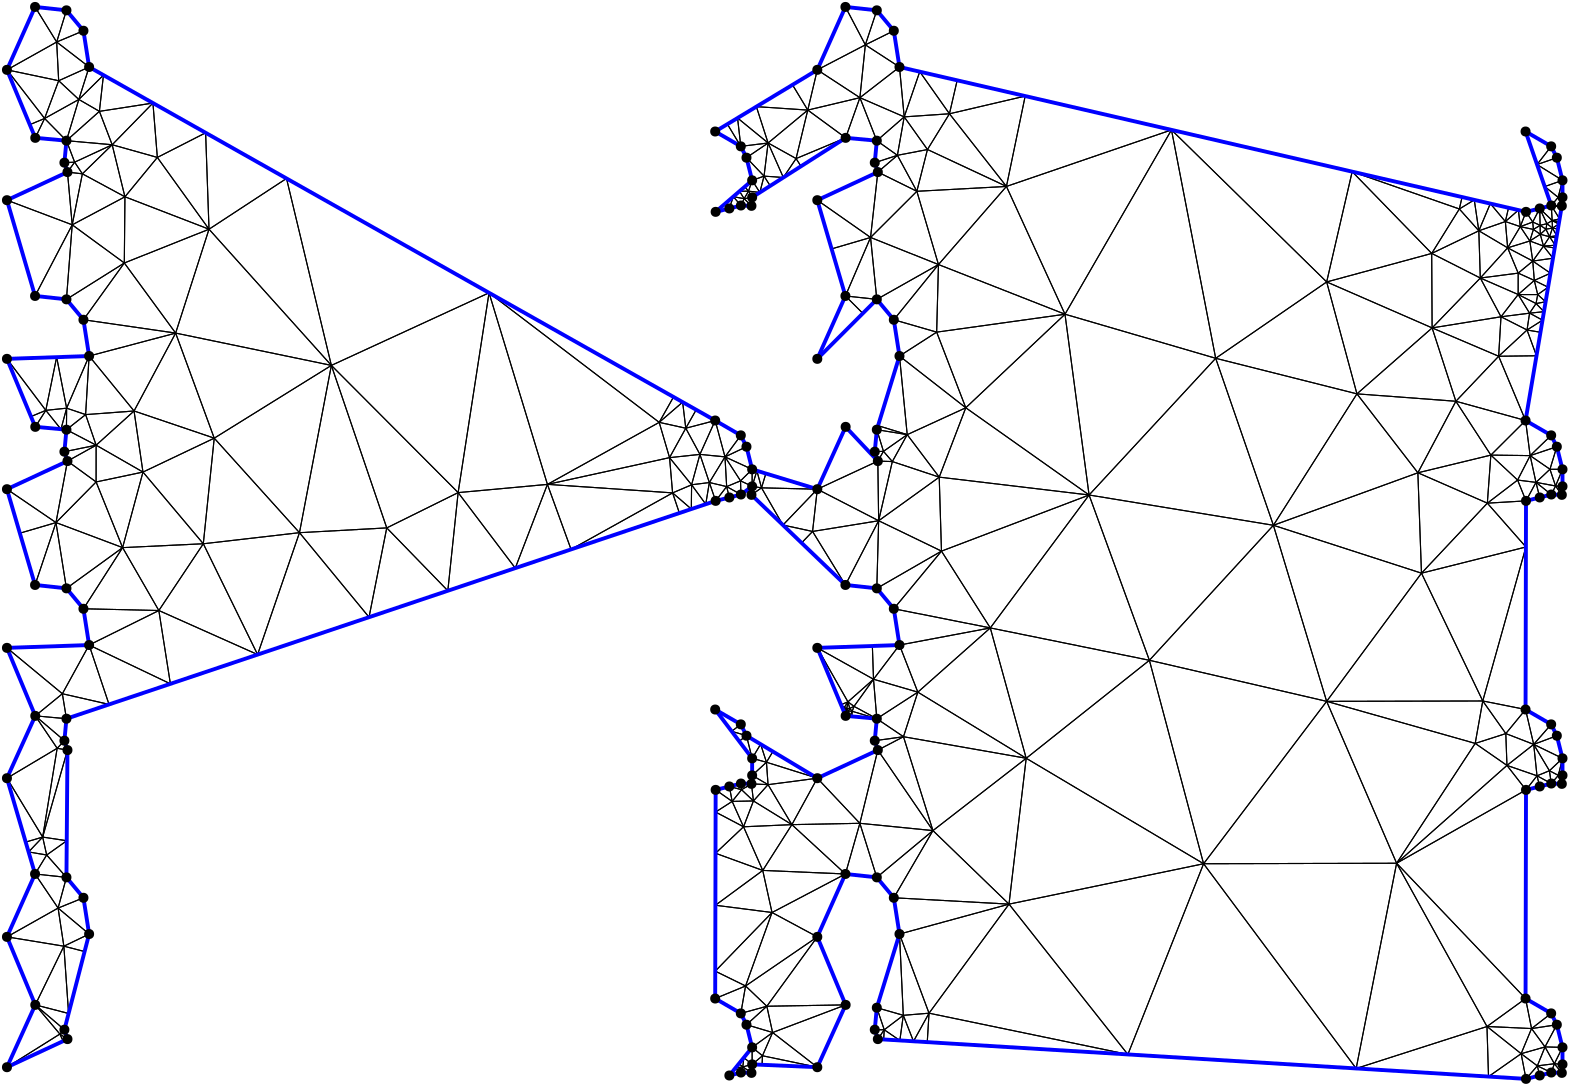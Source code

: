 <?xml version="1.0"?>
<!DOCTYPE ipe SYSTEM "ipe.dtd">
<ipe version="70218" creator="Ipe 7.2.24">
<info created="D:20221020151441" modified="D:20221020151441"/>
<ipestyle name="basic">
<symbol name="mark/disk(sx)" transformations="translations">
<path fill="sym-stroke">
0.6 0 0 0.6 0 0 e
</path>
</symbol>
<anglesize name="22.5 deg" value="22.5"/>
<anglesize name="30 deg" value="30"/>
<anglesize name="45 deg" value="45"/>
<anglesize name="60 deg" value="60"/>
<anglesize name="90 deg" value="90"/>
<arrowsize name="large" value="10"/>
<arrowsize name="small" value="5"/>
<arrowsize name="tiny" value="3"/>
<color name="blue" value="0 0 1"/>
<color name="gray" value="0.745"/>
<color name="green" value="0 1 0"/>
<color name="red" value="1 0 0"/>
<color name="pink" value="1 0.753 0.796"/>
<pen name="heavier" value="0.8"/>
<pen name="fat" value="1.4"/>
<pen name="ultrafat" value="2"/>
<gridsize name="16 pts (~6 mm)" value="16"/>
<gridsize name="32 pts (~12 mm)" value="32"/>
<gridsize name="4 pts" value="4"/>
<gridsize name="8 pts (~3 mm)" value="8"/>
<opacity name="10%" value="0.1"/>
<opacity name="25%" value="0.25"/>
<opacity name="50%" value="0.5"/>
<opacity name="75%" value="0.75"/>
<symbolsize name="large" value="5"/>
<symbolsize name="small" value="2"/>
<symbolsize name="tiny" value="1.1"/>
<textsize name="huge" value="\huge"/>
<textsize name="large" value="\large"/>
<textsize name="small" value="\small"/>
<textsize name="tiny" value="	iny"/>
<tiling name="falling" angle="-60" step="4" width="1"/>
<tiling name="rising" angle="30" step="4" width="1"/>
</ipestyle>
<page>
<layer name="hull"/>
<layer name="constraints"/>
<layer name="triangulation"/>
<layer name="obtuse"/>
<layer name="blub"/>
<layer name="problems"/>
<view layers="hull constraints triangulation obtuse blub" active="triangulation"/>
<path layer="triangulation" stroke="black">
43.1536 597.82 m 
37.788 598.452 l 
</path>
<path layer="triangulation" stroke="black">
37.788 598.452 m 
39.4929 579.46 l 
</path>
<path layer="triangulation" stroke="black">
39.4929 579.46 m 
43.1536 597.82 l 
</path>
<path layer="triangulation" stroke="black">
33.6534 472.272 m 
26.1188 449.813 l 
</path>
<path layer="triangulation" stroke="black">
26.1188 449.813 m 
37.4208 448.589 l 
</path>
<path layer="triangulation" stroke="black">
37.4208 448.589 m 
33.6534 472.272 l 
</path>
<path layer="triangulation" stroke="black">
70.6822 440.614 m 
45.5811 428.188 l 
</path>
<path layer="triangulation" stroke="black">
45.5811 428.188 m 
74.8404 414.223 l 
</path>
<path layer="triangulation" stroke="black">
74.8404 414.223 m 
70.6822 440.614 l 
</path>
<path layer="triangulation" stroke="black">
298.573 363.528 m 
317.849 345.769 l 
</path>
<path layer="triangulation" stroke="black">
317.849 345.769 m 
323.048 364.01 l 
</path>
<path layer="triangulation" stroke="black">
323.048 364.01 m 
298.573 363.528 l 
</path>
<path layer="triangulation" stroke="black">
565.631 392.42 m 
571.92 399.627 l 
</path>
<path layer="triangulation" stroke="black">
571.92 399.627 m 
562.699 404.972 l 
</path>
<path layer="triangulation" stroke="black">
562.699 404.972 m 
565.631 392.42 l 
</path>
<path layer="triangulation" stroke="black">
284.27 277.223 m 
280.918 276.334 l 
</path>
<path layer="triangulation" stroke="black">
280.918 276.334 m 
284.025 274.162 l 
</path>
<path layer="triangulation" stroke="black">
284.025 274.162 m 
284.27 277.223 l 
</path>
<path layer="triangulation" stroke="black">
327.964 415.871 m 
343.919 411.227 l 
</path>
<path layer="triangulation" stroke="black">
343.919 411.227 m 
337.311 428.188 l 
</path>
<path layer="triangulation" stroke="black">
337.311 428.188 m 
327.964 415.871 l 
</path>
<path layer="triangulation" stroke="black">
280.918 276.334 m 
278.237 275.9 l 
</path>
<path layer="triangulation" stroke="black">
278.237 275.9 m 
280.23 274.285 l 
</path>
<path layer="triangulation" stroke="black">
280.23 274.285 m 
280.918 276.334 l 
</path>
<path layer="triangulation" stroke="black">
352.431 461.999 m 
329.813 472.936 l 
</path>
<path layer="triangulation" stroke="black">
329.813 472.936 m 
329.151 448.589 l 
</path>
<path layer="triangulation" stroke="black">
329.151 448.589 m 
352.431 461.999 l 
</path>
<path layer="triangulation" stroke="black">
30.3034 352.596 m 
26.1188 345.769 l 
</path>
<path layer="triangulation" stroke="black">
26.1188 345.769 m 
37.4208 344.545 l 
</path>
<path layer="triangulation" stroke="black">
37.4208 344.545 m 
30.3034 352.596 l 
</path>
<path layer="triangulation" stroke="black">
281.902 305.45 m 
280.189 295.583 l 
</path>
<path layer="triangulation" stroke="black">
280.189 295.583 m 
289.56 298.15 l 
</path>
<path layer="triangulation" stroke="black">
289.56 298.15 m 
281.902 305.45 l 
</path>
<path layer="triangulation" stroke="black">
57.6384 463.258 m 
43.541 441.244 l 
</path>
<path layer="triangulation" stroke="black">
43.541 441.244 m 
70.6822 440.614 l 
</path>
<path layer="triangulation" stroke="black">
70.6822 440.614 m 
57.6384 463.258 l 
</path>
<path layer="triangulation" stroke="black">
35.443 505.891 m 
37.4208 505.711 l 
</path>
<path layer="triangulation" stroke="black">
37.4208 505.711 m 
37.4865 513.456 l 
</path>
<path layer="triangulation" stroke="black">
37.4865 513.456 m 
35.443 505.891 l 
</path>
<path layer="triangulation" stroke="black">
48.0967 486.898 m 
48.1075 500.134 l 
</path>
<path layer="triangulation" stroke="black">
48.1075 500.134 m 
37.788 494.409 l 
</path>
<path layer="triangulation" stroke="black">
37.788 494.409 m 
48.0967 486.898 l 
</path>
<path layer="triangulation" stroke="black">
33.9025 645.274 m 
45.5811 636.275 l 
</path>
<path layer="triangulation" stroke="black">
45.5811 636.275 m 
43.541 649.332 l 
</path>
<path layer="triangulation" stroke="black">
43.541 649.332 m 
33.9025 645.274 l 
</path>
<path layer="triangulation" stroke="black">
287.042 591.118 m 
284.27 595.474 l 
</path>
<path layer="triangulation" stroke="black">
284.27 595.474 m 
282.961 591.586 l 
</path>
<path layer="triangulation" stroke="black">
282.961 591.586 m 
287.042 591.118 l 
</path>
<path layer="triangulation" stroke="black">
274.566 587.096 m 
271.132 584.131 l 
</path>
<path layer="triangulation" stroke="black">
271.132 584.131 m 
276.068 585.355 l 
</path>
<path layer="triangulation" stroke="black">
276.068 585.355 m 
274.566 587.096 l 
</path>
<path layer="triangulation" stroke="black">
70.6822 440.614 m 
74.8404 414.223 l 
</path>
<path layer="triangulation" stroke="black">
74.8404 414.223 m 
106.231 424.756 l 
</path>
<path layer="triangulation" stroke="black">
106.231 424.756 m 
70.6822 440.614 l 
</path>
<path layer="triangulation" stroke="black">
280.094 487.3 m 
280.23 482.372 l 
</path>
<path layer="triangulation" stroke="black">
280.23 482.372 m 
284.27 485.31 l 
</path>
<path layer="triangulation" stroke="black">
284.27 485.31 m 
280.094 487.3 l 
</path>
<path layer="triangulation" stroke="black">
340.098 503.93 m 
329.597 507.161 l 
</path>
<path layer="triangulation" stroke="black">
329.597 507.161 m 
329.151 505.711 l 
</path>
<path layer="triangulation" stroke="black">
329.151 505.711 m 
340.098 503.93 l 
</path>
<path layer="triangulation" stroke="black">
326.898 574.913 m 
307.73 588.334 l 
</path>
<path layer="triangulation" stroke="black">
307.73 588.334 m 
312.877 570.798 l 
</path>
<path layer="triangulation" stroke="black">
312.877 570.798 m 
326.898 574.913 l 
</path>
<path layer="triangulation" stroke="black">
288.552 596.991 m 
295.504 596.503 l 
</path>
<path layer="triangulation" stroke="black">
295.504 596.503 m 
290.015 608.925 l 
</path>
<path layer="triangulation" stroke="black">
290.015 608.925 m 
288.552 596.991 l 
</path>
<path layer="triangulation" stroke="black">
574.435 589.354 m 
575.755 586.294 l 
</path>
<path layer="triangulation" stroke="black">
575.755 586.294 m 
576 589.354 l 
</path>
<path layer="triangulation" stroke="black">
576 589.354 m 
574.435 589.354 l 
</path>
<path layer="triangulation" stroke="black">
336.561 604.488 m 
329.151 609.754 l 
</path>
<path layer="triangulation" stroke="black">
329.151 609.754 m 
328.417 601.839 l 
</path>
<path layer="triangulation" stroke="black">
328.417 601.839 m 
336.561 604.488 l 
</path>
<path layer="triangulation" stroke="black">
331.549 497.918 m 
329.151 505.711 l 
</path>
<path layer="triangulation" stroke="black">
329.151 505.711 m 
328.417 497.795 l 
</path>
<path layer="triangulation" stroke="black">
328.417 497.795 m 
331.549 497.918 l 
</path>
<path layer="triangulation" stroke="black">
571.961 586.416 m 
567.799 585.355 l 
</path>
<path layer="triangulation" stroke="black">
567.799 585.355 m 
572.279 581.008 l 
</path>
<path layer="triangulation" stroke="black">
572.279 581.008 m 
571.961 586.416 l 
</path>
<path layer="triangulation" stroke="black">
566.451 486.747 m 
567.799 481.311 l 
</path>
<path layer="triangulation" stroke="black">
567.799 481.311 m 
571.961 482.372 l 
</path>
<path layer="triangulation" stroke="black">
571.961 482.372 m 
566.451 486.747 l 
</path>
<path layer="triangulation" stroke="black">
284.737 372.053 m 
277.077 371.897 l 
</path>
<path layer="triangulation" stroke="black">
277.077 371.897 m 
281.173 362.756 l 
</path>
<path layer="triangulation" stroke="black">
281.173 362.756 m 
284.737 372.053 l 
</path>
<path layer="triangulation" stroke="black">
525.231 454.055 m 
548.94 479.261 l 
</path>
<path layer="triangulation" stroke="black">
548.94 479.261 m 
523.932 490.2 l 
</path>
<path layer="triangulation" stroke="black">
523.932 490.2 m 
525.231 454.055 l 
</path>
<path layer="triangulation" stroke="black">
573.96 395.547 m 
565.631 392.42 l 
</path>
<path layer="triangulation" stroke="black">
565.631 392.42 m 
576 387.387 l 
</path>
<path layer="triangulation" stroke="black">
576 387.387 m 
573.96 395.547 l 
</path>
<path layer="triangulation" stroke="black">
565.631 392.42 m 
562.699 404.972 l 
</path>
<path layer="triangulation" stroke="black">
562.699 404.972 m 
555.588 396.309 l 
</path>
<path layer="triangulation" stroke="black">
555.588 396.309 m 
565.631 392.42 l 
</path>
<path layer="triangulation" stroke="black">
28.8607 359.051 m 
16 380.246 l 
</path>
<path layer="triangulation" stroke="black">
16 380.246 m 
22.7471 357.257 l 
</path>
<path layer="triangulation" stroke="black">
22.7471 357.257 m 
28.8607 359.051 l 
</path>
<path layer="triangulation" stroke="black">
34.4123 333.496 m 
37.4208 344.545 l 
</path>
<path layer="triangulation" stroke="black">
37.4208 344.545 m 
26.1188 345.769 l 
</path>
<path layer="triangulation" stroke="black">
26.1188 345.769 m 
34.4123 333.496 l 
</path>
<path layer="triangulation" stroke="black">
36.4901 319.769 m 
16 323.124 l 
</path>
<path layer="triangulation" stroke="black">
16 323.124 m 
26.2004 298.643 l 
</path>
<path layer="triangulation" stroke="black">
26.2004 298.643 m 
36.4901 319.769 l 
</path>
<path layer="triangulation" stroke="black">
36.4901 319.769 m 
26.2004 298.643 l 
</path>
<path layer="triangulation" stroke="black">
26.2004 298.643 m 
38.1942 295.545 l 
</path>
<path layer="triangulation" stroke="black">
38.1942 295.545 m 
36.4901 319.769 l 
</path>
<path layer="triangulation" stroke="black">
16 276.203 m 
36.23 285.598 l 
</path>
<path layer="triangulation" stroke="black">
36.23 285.598 m 
35.0487 288.142 l 
</path>
<path layer="triangulation" stroke="black">
35.0487 288.142 m 
16 276.203 l 
</path>
<path layer="triangulation" stroke="black">
278.237 275.9 m 
276.068 273.224 l 
</path>
<path layer="triangulation" stroke="black">
276.068 273.224 m 
280.23 274.285 l 
</path>
<path layer="triangulation" stroke="black">
280.23 274.285 m 
278.237 275.9 l 
</path>
<path layer="triangulation" stroke="black">
35.0487 288.142 m 
37.788 286.321 l 
</path>
<path layer="triangulation" stroke="black">
37.788 286.321 m 
36.6863 289.708 l 
</path>
<path layer="triangulation" stroke="black">
36.6863 289.708 m 
35.0487 288.142 l 
</path>
<path layer="triangulation" stroke="black">
280.918 276.334 m 
284.27 277.223 l 
</path>
<path layer="triangulation" stroke="black">
284.27 277.223 m 
281.276 279.649 l 
</path>
<path layer="triangulation" stroke="black">
281.276 279.649 m 
280.918 276.334 l 
</path>
<path layer="triangulation" stroke="black">
287.988 280.324 m 
284.27 277.223 l 
</path>
<path layer="triangulation" stroke="black">
284.27 277.223 m 
287.846 277.067 l 
</path>
<path layer="triangulation" stroke="black">
287.846 277.067 m 
287.988 280.324 l 
</path>
<path layer="triangulation" stroke="black">
281.276 279.649 m 
279.513 277.473 l 
</path>
<path layer="triangulation" stroke="black">
279.513 277.473 m 
280.918 276.334 l 
</path>
<path layer="triangulation" stroke="black">
280.918 276.334 m 
281.276 279.649 l 
</path>
<path layer="triangulation" stroke="black">
287.988 280.324 m 
291.636 288.69 l 
</path>
<path layer="triangulation" stroke="black">
291.636 288.69 m 
284.27 283.343 l 
</path>
<path layer="triangulation" stroke="black">
284.27 283.343 m 
287.988 280.324 l 
</path>
<path layer="triangulation" stroke="black">
291.636 288.69 m 
307.73 276.203 l 
</path>
<path layer="triangulation" stroke="black">
307.73 276.203 m 
317.931 298.643 l 
</path>
<path layer="triangulation" stroke="black">
317.931 298.643 m 
291.636 288.69 l 
</path>
<path layer="triangulation" stroke="black">
43.541 337.201 m 
34.4123 333.496 l 
</path>
<path layer="triangulation" stroke="black">
34.4123 333.496 m 
45.5811 324.144 l 
</path>
<path layer="triangulation" stroke="black">
45.5811 324.144 m 
43.541 337.201 l 
</path>
<path layer="triangulation" stroke="black">
291.426 331.891 m 
271.041 334.509 l 
</path>
<path layer="triangulation" stroke="black">
271.041 334.509 m 
270.99 310.785 l 
</path>
<path layer="triangulation" stroke="black">
270.99 310.785 m 
291.426 331.891 l 
</path>
<path layer="triangulation" stroke="black">
276.068 377.268 m 
277.077 371.897 l 
</path>
<path layer="triangulation" stroke="black">
277.077 371.897 m 
280.459 376.103 l 
</path>
<path layer="triangulation" stroke="black">
280.459 376.103 m 
276.068 377.268 l 
</path>
<path layer="triangulation" stroke="black">
317.533 405.03 m 
317.177 404.495 l 
</path>
<path layer="triangulation" stroke="black">
317.177 404.495 m 
318.093 404.472 l 
</path>
<path layer="triangulation" stroke="black">
318.093 404.472 m 
317.533 405.03 l 
</path>
<path layer="triangulation" stroke="black">
289.424 385.992 m 
289.996 377.928 l 
</path>
<path layer="triangulation" stroke="black">
289.996 377.928 m 
307.73 380.246 l 
</path>
<path layer="triangulation" stroke="black">
307.73 380.246 m 
289.424 385.992 l 
</path>
<path layer="triangulation" stroke="black">
279.601 393.559 m 
284.27 387.387 l 
</path>
<path layer="triangulation" stroke="black">
284.27 387.387 m 
282.23 395.547 l 
</path>
<path layer="triangulation" stroke="black">
282.23 395.547 m 
279.601 393.559 l 
</path>
<path layer="triangulation" stroke="black">
284.27 381.266 m 
284.025 378.206 l 
</path>
<path layer="triangulation" stroke="black">
284.025 378.206 m 
289.996 377.928 l 
</path>
<path layer="triangulation" stroke="black">
289.996 377.928 m 
284.27 381.266 l 
</path>
<path layer="triangulation" stroke="black">
270.968 404.972 m 
276.896 397.136 l 
</path>
<path layer="triangulation" stroke="black">
276.896 397.136 m 
280.189 399.627 l 
</path>
<path layer="triangulation" stroke="black">
280.189 399.627 m 
270.968 404.972 l 
</path>
<path layer="triangulation" stroke="black">
284.27 387.387 m 
284.27 381.266 l 
</path>
<path layer="triangulation" stroke="black">
284.27 381.266 m 
289.424 385.992 l 
</path>
<path layer="triangulation" stroke="black">
289.424 385.992 m 
284.27 387.387 l 
</path>
<path layer="triangulation" stroke="black">
274.496 495.924 m 
284.27 491.43 l 
</path>
<path layer="triangulation" stroke="black">
284.27 491.43 m 
282.23 499.591 l 
</path>
<path layer="triangulation" stroke="black">
282.23 499.591 m 
274.496 495.924 l 
</path>
<path layer="triangulation" stroke="black">
52.7537 406.812 m 
45.5811 428.188 l 
</path>
<path layer="triangulation" stroke="black">
45.5811 428.188 m 
35.9484 410.653 l 
</path>
<path layer="triangulation" stroke="black">
35.9484 410.653 m 
52.7537 406.812 l 
</path>
<path layer="triangulation" stroke="black">
33.6534 472.272 m 
37.4208 448.589 l 
</path>
<path layer="triangulation" stroke="black">
37.4208 448.589 m 
57.6384 463.258 l 
</path>
<path layer="triangulation" stroke="black">
57.6384 463.258 m 
33.6534 472.272 l 
</path>
<path layer="triangulation" stroke="black">
26.2004 402.687 m 
16 380.246 l 
</path>
<path layer="triangulation" stroke="black">
16 380.246 m 
34.0778 391.021 l 
</path>
<path layer="triangulation" stroke="black">
34.0778 391.021 m 
26.2004 402.687 l 
</path>
<path layer="triangulation" stroke="black">
106.231 424.756 m 
146.351 438.218 l 
</path>
<path layer="triangulation" stroke="black">
146.351 438.218 m 
121.311 468.637 l 
</path>
<path layer="triangulation" stroke="black">
121.311 468.637 m 
106.231 424.756 l 
</path>
<path layer="triangulation" stroke="black">
34.0778 391.021 m 
16 380.246 l 
</path>
<path layer="triangulation" stroke="black">
16 380.246 m 
28.8607 359.051 l 
</path>
<path layer="triangulation" stroke="black">
28.8607 359.051 m 
34.0778 391.021 l 
</path>
<path layer="triangulation" stroke="black">
23.7911 353.7 m 
26.1188 345.769 l 
</path>
<path layer="triangulation" stroke="black">
26.1188 345.769 m 
30.3034 352.596 l 
</path>
<path layer="triangulation" stroke="black">
30.3034 352.596 m 
23.7911 353.7 l 
</path>
<path layer="triangulation" stroke="black">
37.4208 401.667 m 
26.2004 402.687 l 
</path>
<path layer="triangulation" stroke="black">
26.2004 402.687 m 
36.6863 393.752 l 
</path>
<path layer="triangulation" stroke="black">
36.6863 393.752 m 
37.4208 401.667 l 
</path>
<path layer="triangulation" stroke="black">
35.9484 410.653 m 
26.2004 402.687 l 
</path>
<path layer="triangulation" stroke="black">
26.2004 402.687 m 
37.4208 401.667 l 
</path>
<path layer="triangulation" stroke="black">
37.4208 401.667 m 
35.9484 410.653 l 
</path>
<path layer="triangulation" stroke="black">
35.9484 410.653 m 
16 427.168 l 
</path>
<path layer="triangulation" stroke="black">
16 427.168 m 
26.2004 402.687 l 
</path>
<path layer="triangulation" stroke="black">
26.2004 402.687 m 
35.9484 410.653 l 
</path>
<path layer="triangulation" stroke="black">
20.6473 468.455 m 
26.1188 449.813 l 
</path>
<path layer="triangulation" stroke="black">
26.1188 449.813 m 
33.6534 472.272 l 
</path>
<path layer="triangulation" stroke="black">
33.6534 472.272 m 
20.6473 468.455 l 
</path>
<path layer="triangulation" stroke="black">
255.634 482.963 m 
254.535 495.654 l 
</path>
<path layer="triangulation" stroke="black">
254.535 495.654 m 
210.572 486.024 l 
</path>
<path layer="triangulation" stroke="black">
210.572 486.024 m 
255.634 482.963 l 
</path>
<path layer="triangulation" stroke="black">
37.788 598.452 m 
43.1536 597.82 l 
</path>
<path layer="triangulation" stroke="black">
43.1536 597.82 m 
40.3746 602.02 l 
</path>
<path layer="triangulation" stroke="black">
40.3746 602.02 m 
37.788 598.452 l 
</path>
<path layer="triangulation" stroke="black">
45.5811 532.232 m 
61.76 512.444 l 
</path>
<path layer="triangulation" stroke="black">
61.76 512.444 m 
76.7309 540.486 l 
</path>
<path layer="triangulation" stroke="black">
76.7309 540.486 m 
45.5811 532.232 l 
</path>
<path layer="triangulation" stroke="black">
44.3196 511.147 m 
37.4208 505.711 l 
</path>
<path layer="triangulation" stroke="black">
37.4208 505.711 m 
48.1075 500.134 l 
</path>
<path layer="triangulation" stroke="black">
48.1075 500.134 m 
44.3196 511.147 l 
</path>
<path layer="triangulation" stroke="black">
37.4208 552.632 m 
39.4929 579.46 l 
</path>
<path layer="triangulation" stroke="black">
39.4929 579.46 m 
26.1188 553.856 l 
</path>
<path layer="triangulation" stroke="black">
26.1188 553.856 m 
37.4208 552.632 l 
</path>
<path layer="triangulation" stroke="black">
34.6212 631.34 m 
16 635.255 l 
</path>
<path layer="triangulation" stroke="black">
16 635.255 m 
29.5567 617.755 l 
</path>
<path layer="triangulation" stroke="black">
29.5567 617.755 m 
34.6212 631.34 l 
</path>
<path layer="triangulation" stroke="black">
58.2542 565.727 m 
37.4208 552.632 l 
</path>
<path layer="triangulation" stroke="black">
37.4208 552.632 m 
43.541 545.288 l 
</path>
<path layer="triangulation" stroke="black">
43.541 545.288 m 
58.2542 565.727 l 
</path>
<path layer="triangulation" stroke="black">
53.8822 608.289 m 
37.4208 609.754 l 
</path>
<path layer="triangulation" stroke="black">
37.4208 609.754 m 
40.3746 602.02 l 
</path>
<path layer="triangulation" stroke="black">
40.3746 602.02 m 
53.8822 608.289 l 
</path>
<path layer="triangulation" stroke="black">
29.5567 617.755 m 
24.2185 615.531 l 
</path>
<path layer="triangulation" stroke="black">
24.2185 615.531 m 
26.2004 610.774 l 
</path>
<path layer="triangulation" stroke="black">
26.2004 610.774 m 
29.5567 617.755 l 
</path>
<path layer="triangulation" stroke="black">
29.5567 617.755 m 
16 635.255 l 
</path>
<path layer="triangulation" stroke="black">
16 635.255 m 
24.2185 615.531 l 
</path>
<path layer="triangulation" stroke="black">
24.2185 615.531 m 
29.5567 617.755 l 
</path>
<path layer="triangulation" stroke="black">
16 588.334 m 
26.1188 553.856 l 
</path>
<path layer="triangulation" stroke="black">
26.1188 553.856 m 
39.4929 579.46 l 
</path>
<path layer="triangulation" stroke="black">
39.4929 579.46 m 
16 588.334 l 
</path>
<path layer="triangulation" stroke="black">
189.553 554.985 m 
132.792 528.857 l 
</path>
<path layer="triangulation" stroke="black">
132.792 528.857 m 
178.429 483.066 l 
</path>
<path layer="triangulation" stroke="black">
178.429 483.066 m 
189.553 554.985 l 
</path>
<path layer="triangulation" stroke="black">
90.6229 502.662 m 
76.7309 540.486 l 
</path>
<path layer="triangulation" stroke="black">
76.7309 540.486 m 
61.76 512.444 l 
</path>
<path layer="triangulation" stroke="black">
61.76 512.444 m 
90.6229 502.662 l 
</path>
<path layer="triangulation" stroke="black">
277.475 589.608 m 
281.395 588.865 l 
</path>
<path layer="triangulation" stroke="black">
281.395 588.865 m 
279.723 591.549 l 
</path>
<path layer="triangulation" stroke="black">
279.723 591.549 m 
277.475 589.608 l 
</path>
<path layer="triangulation" stroke="black">
26.1188 657.9 m 
33.9025 645.274 l 
</path>
<path layer="triangulation" stroke="black">
33.9025 645.274 m 
37.4208 656.676 l 
</path>
<path layer="triangulation" stroke="black">
37.4208 656.676 m 
26.1188 657.9 l 
</path>
<path layer="triangulation" stroke="black">
279.019 617.92 m 
280.189 607.714 l 
</path>
<path layer="triangulation" stroke="black">
280.189 607.714 m 
290.015 608.925 l 
</path>
<path layer="triangulation" stroke="black">
290.015 608.925 m 
279.019 617.92 l 
</path>
<path layer="triangulation" stroke="black">
301.853 600.543 m 
300.088 603.316 l 
</path>
<path layer="triangulation" stroke="black">
300.088 603.316 m 
295.504 596.503 l 
</path>
<path layer="triangulation" stroke="black">
295.504 596.503 m 
301.853 600.543 l 
</path>
<path layer="triangulation" stroke="black">
284.025 586.294 m 
284.27 589.354 l 
</path>
<path layer="triangulation" stroke="black">
284.27 589.354 m 
281.395 588.865 l 
</path>
<path layer="triangulation" stroke="black">
281.395 588.865 m 
284.025 586.294 l 
</path>
<path layer="triangulation" stroke="black">
329.151 552.632 m 
317.849 553.856 l 
</path>
<path layer="triangulation" stroke="black">
317.849 553.856 m 
324.112 547.593 l 
</path>
<path layer="triangulation" stroke="black">
324.112 547.593 m 
329.151 552.632 l 
</path>
<path layer="triangulation" stroke="black">
265.471 496.822 m 
254.535 495.654 l 
</path>
<path layer="triangulation" stroke="black">
254.535 495.654 m 
262.473 485.877 l 
</path>
<path layer="triangulation" stroke="black">
262.473 485.877 m 
265.471 496.822 l 
</path>
<path layer="triangulation" stroke="black">
48.1075 500.134 m 
36.6863 497.795 l 
</path>
<path layer="triangulation" stroke="black">
36.6863 497.795 m 
37.788 494.409 l 
</path>
<path layer="triangulation" stroke="black">
37.788 494.409 m 
48.1075 500.134 l 
</path>
<path layer="triangulation" stroke="black">
280.094 487.3 m 
274.496 495.924 l 
</path>
<path layer="triangulation" stroke="black">
274.496 495.924 m 
275.098 485.226 l 
</path>
<path layer="triangulation" stroke="black">
275.098 485.226 m 
280.094 487.3 l 
</path>
<path layer="triangulation" stroke="black">
270.968 509.016 m 
260.377 506.241 l 
</path>
<path layer="triangulation" stroke="black">
260.377 506.241 m 
265.471 496.822 l 
</path>
<path layer="triangulation" stroke="black">
265.471 496.822 m 
270.968 509.016 l 
</path>
<path layer="triangulation" stroke="black">
317.849 449.813 m 
306.023 469.08 l 
</path>
<path layer="triangulation" stroke="black">
306.023 469.08 m 
302.063 464.951 l 
</path>
<path layer="triangulation" stroke="black">
302.063 464.951 m 
317.849 449.813 l 
</path>
<path layer="triangulation" stroke="black">
280.094 487.3 m 
284.27 491.43 l 
</path>
<path layer="triangulation" stroke="black">
284.27 491.43 m 
274.496 495.924 l 
</path>
<path layer="triangulation" stroke="black">
274.496 495.924 m 
280.094 487.3 l 
</path>
<path layer="triangulation" stroke="black">
287.647 484.779 m 
284.27 485.31 l 
</path>
<path layer="triangulation" stroke="black">
284.27 485.31 m 
284.025 482.25 l 
</path>
<path layer="triangulation" stroke="black">
284.025 482.25 m 
287.647 484.779 l 
</path>
<path layer="triangulation" stroke="black">
287.647 484.779 m 
285.974 490.911 l 
</path>
<path layer="triangulation" stroke="black">
285.974 490.911 m 
284.27 485.31 l 
</path>
<path layer="triangulation" stroke="black">
284.27 485.31 m 
287.647 484.779 l 
</path>
<path layer="triangulation" stroke="black">
329.813 472.936 m 
307.73 484.29 l 
</path>
<path layer="triangulation" stroke="black">
307.73 484.29 m 
306.023 469.08 l 
</path>
<path layer="triangulation" stroke="black">
306.023 469.08 m 
329.813 472.936 l 
</path>
<path layer="triangulation" stroke="black">
564.35 496.378 m 
571.487 491.47 l 
</path>
<path layer="triangulation" stroke="black">
571.487 491.47 m 
573.96 499.591 l 
</path>
<path layer="triangulation" stroke="black">
573.96 499.591 m 
564.35 496.378 l 
</path>
<path layer="triangulation" stroke="black">
566.451 486.747 m 
562.862 480.087 l 
</path>
<path layer="triangulation" stroke="black">
562.862 480.087 m 
567.799 481.311 l 
</path>
<path layer="triangulation" stroke="black">
567.799 481.311 m 
566.451 486.747 l 
</path>
<path layer="triangulation" stroke="black">
370.007 434.345 m 
352.431 461.999 l 
</path>
<path layer="triangulation" stroke="black">
352.431 461.999 m 
335.271 441.244 l 
</path>
<path layer="triangulation" stroke="black">
335.271 441.244 m 
370.007 434.345 l 
</path>
<path layer="triangulation" stroke="black">
574.435 589.354 m 
571.961 586.416 l 
</path>
<path layer="triangulation" stroke="black">
571.961 586.416 m 
575.755 586.294 l 
</path>
<path layer="triangulation" stroke="black">
575.755 586.294 m 
574.435 589.354 l 
</path>
<path layer="triangulation" stroke="black">
351.345 565.161 m 
326.898 574.913 l 
</path>
<path layer="triangulation" stroke="black">
326.898 574.913 m 
329.151 552.632 l 
</path>
<path layer="triangulation" stroke="black">
329.151 552.632 m 
351.345 565.161 l 
</path>
<path layer="triangulation" stroke="black">
329.518 494.409 m 
331.549 497.918 l 
</path>
<path layer="triangulation" stroke="black">
331.549 497.918 m 
328.417 497.795 l 
</path>
<path layer="triangulation" stroke="black">
328.417 497.795 m 
329.518 494.409 l 
</path>
<path layer="triangulation" stroke="black">
326.898 574.913 m 
312.877 570.798 l 
</path>
<path layer="triangulation" stroke="black">
312.877 570.798 m 
317.849 553.856 l 
</path>
<path layer="triangulation" stroke="black">
317.849 553.856 m 
326.898 574.913 l 
</path>
<path layer="triangulation" stroke="black">
336.561 604.488 m 
328.417 601.839 l 
</path>
<path layer="triangulation" stroke="black">
328.417 601.839 m 
329.518 598.452 l 
</path>
<path layer="triangulation" stroke="black">
329.518 598.452 m 
336.561 604.488 l 
</path>
<path layer="triangulation" stroke="black">
350.697 540.834 m 
361.179 513.602 l 
</path>
<path layer="triangulation" stroke="black">
361.179 513.602 m 
396.899 547.279 l 
</path>
<path layer="triangulation" stroke="black">
396.899 547.279 m 
350.697 540.834 l 
</path>
<path layer="triangulation" stroke="black">
298.802 629.864 m 
304.293 620.77 l 
</path>
<path layer="triangulation" stroke="black">
304.293 620.77 m 
307.73 635.255 l 
</path>
<path layer="triangulation" stroke="black">
307.73 635.255 m 
298.802 629.864 l 
</path>
<path layer="triangulation" stroke="black">
323.065 625.237 m 
329.151 609.754 l 
</path>
<path layer="triangulation" stroke="black">
329.151 609.754 m 
339.015 618.325 l 
</path>
<path layer="triangulation" stroke="black">
339.015 618.325 m 
323.065 625.237 l 
</path>
<path layer="triangulation" stroke="black">
325.022 644.252 m 
335.271 649.332 l 
</path>
<path layer="triangulation" stroke="black">
335.271 649.332 m 
329.151 656.676 l 
</path>
<path layer="triangulation" stroke="black">
329.151 656.676 m 
325.022 644.252 l 
</path>
<path layer="triangulation" stroke="black">
317.849 657.9 m 
325.022 644.252 l 
</path>
<path layer="triangulation" stroke="black">
325.022 644.252 m 
329.151 656.676 l 
</path>
<path layer="triangulation" stroke="black">
329.151 656.676 m 
317.849 657.9 l 
</path>
<path layer="triangulation" stroke="black">
351.345 565.161 m 
343.568 591.534 l 
</path>
<path layer="triangulation" stroke="black">
343.568 591.534 m 
326.898 574.913 l 
</path>
<path layer="triangulation" stroke="black">
326.898 574.913 m 
351.345 565.161 l 
</path>
<path layer="triangulation" stroke="black">
323.065 625.237 m 
317.931 610.774 l 
</path>
<path layer="triangulation" stroke="black">
317.931 610.774 m 
329.151 609.754 l 
</path>
<path layer="triangulation" stroke="black">
329.151 609.754 m 
323.065 625.237 l 
</path>
<path layer="triangulation" stroke="black">
545.875 577.318 m 
528.91 569.168 l 
</path>
<path layer="triangulation" stroke="black">
528.91 569.168 m 
546.408 560.311 l 
</path>
<path layer="triangulation" stroke="black">
546.408 560.311 m 
545.875 577.318 l 
</path>
<path layer="triangulation" stroke="black">
562.862 584.131 m 
565.281 580.477 l 
</path>
<path layer="triangulation" stroke="black">
565.281 580.477 m 
567.799 585.355 l 
</path>
<path layer="triangulation" stroke="black">
567.799 585.355 m 
562.862 584.131 l 
</path>
<path layer="triangulation" stroke="black">
528.91 569.168 m 
500.283 598.599 l 
</path>
<path layer="triangulation" stroke="black">
500.283 598.599 m 
491.1 558.903 l 
</path>
<path layer="triangulation" stroke="black">
491.1 558.903 m 
528.91 569.168 l 
</path>
<path layer="triangulation" stroke="black">
337.311 636.275 m 
325.022 644.252 l 
</path>
<path layer="triangulation" stroke="black">
325.022 644.252 m 
323.065 625.237 l 
</path>
<path layer="triangulation" stroke="black">
323.065 625.237 m 
337.311 636.275 l 
</path>
<path layer="triangulation" stroke="black">
566.836 601.158 m 
569.587 593.245 l 
</path>
<path layer="triangulation" stroke="black">
569.587 593.245 m 
576 595.474 l 
</path>
<path layer="triangulation" stroke="black">
576 595.474 m 
566.836 601.158 l 
</path>
<path layer="triangulation" stroke="black">
566.836 601.158 m 
576 595.474 l 
</path>
<path layer="triangulation" stroke="black">
576 595.474 m 
573.96 603.634 l 
</path>
<path layer="triangulation" stroke="black">
573.96 603.634 m 
566.836 601.158 l 
</path>
<path layer="triangulation" stroke="black">
569.587 593.245 m 
574.435 589.354 l 
</path>
<path layer="triangulation" stroke="black">
574.435 589.354 m 
576 595.474 l 
</path>
<path layer="triangulation" stroke="black">
576 595.474 m 
569.587 593.245 l 
</path>
<path layer="triangulation" stroke="black">
347.95 295.648 m 
337.311 324.144 l 
</path>
<path layer="triangulation" stroke="black">
337.311 324.144 m 
338.69 294.885 l 
</path>
<path layer="triangulation" stroke="black">
338.69 294.885 m 
347.95 295.648 l 
</path>
<path layer="triangulation" stroke="black">
550.02 587.1 m 
555.428 580.637 l 
</path>
<path layer="triangulation" stroke="black">
555.428 580.637 m 
556.572 585.585 l 
</path>
<path layer="triangulation" stroke="black">
556.572 585.585 m 
550.02 587.1 l 
</path>
<path layer="triangulation" stroke="black">
570.395 579.873 m 
572.279 581.008 l 
</path>
<path layer="triangulation" stroke="black">
572.279 581.008 m 
567.799 585.355 l 
</path>
<path layer="triangulation" stroke="black">
567.799 585.355 m 
570.395 579.873 l 
</path>
<path layer="triangulation" stroke="black">
529.061 542.356 m 
528.91 569.168 l 
</path>
<path layer="triangulation" stroke="black">
528.91 569.168 m 
491.1 558.903 l 
</path>
<path layer="triangulation" stroke="black">
491.1 558.903 m 
529.061 542.356 l 
</path>
<path layer="triangulation" stroke="black">
572.279 581.008 m 
574.963 581.604 l 
</path>
<path layer="triangulation" stroke="black">
574.963 581.604 m 
571.961 586.416 l 
</path>
<path layer="triangulation" stroke="black">
571.961 586.416 m 
572.279 581.008 l 
</path>
<path layer="triangulation" stroke="black">
576 485.31 m 
573.499 485.446 l 
</path>
<path layer="triangulation" stroke="black">
573.499 485.446 m 
575.755 482.25 l 
</path>
<path layer="triangulation" stroke="black">
575.755 482.25 m 
576 485.31 l 
</path>
<path layer="triangulation" stroke="black">
573.499 485.446 m 
566.451 486.747 l 
</path>
<path layer="triangulation" stroke="black">
566.451 486.747 m 
571.961 482.372 l 
</path>
<path layer="triangulation" stroke="black">
571.961 482.372 m 
573.499 485.446 l 
</path>
<path layer="triangulation" stroke="black">
500.283 598.599 m 
528.91 569.168 l 
</path>
<path layer="triangulation" stroke="black">
528.91 569.168 m 
538.859 585.168 l 
</path>
<path layer="triangulation" stroke="black">
538.859 585.168 m 
500.283 598.599 l 
</path>
<path layer="triangulation" stroke="black">
562.699 509.016 m 
564.35 496.378 l 
</path>
<path layer="triangulation" stroke="black">
564.35 496.378 m 
571.92 503.671 l 
</path>
<path layer="triangulation" stroke="black">
571.92 503.671 m 
562.699 509.016 l 
</path>
<path layer="triangulation" stroke="black">
571.487 491.47 m 
573.499 485.446 l 
</path>
<path layer="triangulation" stroke="black">
573.499 485.446 m 
576 491.43 l 
</path>
<path layer="triangulation" stroke="black">
576 491.43 m 
571.487 491.47 l 
</path>
<path layer="triangulation" stroke="black">
566.819 381.112 m 
565.631 392.42 l 
</path>
<path layer="triangulation" stroke="black">
565.631 392.42 m 
556.004 384.849 l 
</path>
<path layer="triangulation" stroke="black">
556.004 384.849 m 
566.819 381.112 l 
</path>
<path layer="triangulation" stroke="black">
516.28 349.637 m 
562.699 300.928 l 
</path>
<path layer="triangulation" stroke="black">
562.699 300.928 m 
562.862 376.044 l 
</path>
<path layer="triangulation" stroke="black">
562.862 376.044 m 
516.28 349.637 l 
</path>
<path layer="triangulation" stroke="black">
574.498 381.266 m 
571.961 378.329 l 
</path>
<path layer="triangulation" stroke="black">
571.961 378.329 m 
575.755 378.206 l 
</path>
<path layer="triangulation" stroke="black">
575.755 378.206 m 
574.498 381.266 l 
</path>
<path layer="triangulation" stroke="black">
573.071 277.457 m 
566.941 276.684 l 
</path>
<path layer="triangulation" stroke="black">
566.941 276.684 m 
571.961 274.285 l 
</path>
<path layer="triangulation" stroke="black">
571.961 274.285 m 
573.071 277.457 l 
</path>
<path layer="triangulation" stroke="black">
574.498 381.266 m 
575.755 378.206 l 
</path>
<path layer="triangulation" stroke="black">
575.755 378.206 m 
576 381.266 l 
</path>
<path layer="triangulation" stroke="black">
576 381.266 m 
574.498 381.266 l 
</path>
<path layer="triangulation" stroke="black">
329.151 297.623 m 
328.417 289.708 l 
</path>
<path layer="triangulation" stroke="black">
328.417 289.708 m 
331.827 289.675 l 
</path>
<path layer="triangulation" stroke="black">
331.827 289.675 m 
329.151 297.623 l 
</path>
<path layer="triangulation" stroke="black">
544.571 392.775 m 
547.294 408.049 l 
</path>
<path layer="triangulation" stroke="black">
547.294 408.049 m 
491.093 407.914 l 
</path>
<path layer="triangulation" stroke="black">
491.093 407.914 m 
544.571 392.775 l 
</path>
<path layer="triangulation" stroke="black">
571.961 378.329 m 
574.498 381.266 l 
</path>
<path layer="triangulation" stroke="black">
574.498 381.266 m 
571.293 382.935 l 
</path>
<path layer="triangulation" stroke="black">
571.293 382.935 m 
571.961 378.329 l 
</path>
<path layer="triangulation" stroke="black">
338.751 395.18 m 
328.417 393.752 l 
</path>
<path layer="triangulation" stroke="black">
328.417 393.752 m 
329.518 390.365 l 
</path>
<path layer="triangulation" stroke="black">
329.518 390.365 m 
338.751 395.18 l 
</path>
<path layer="triangulation" stroke="black">
562.826 463.49 m 
525.231 454.055 l 
</path>
<path layer="triangulation" stroke="black">
525.231 454.055 m 
547.294 408.049 l 
</path>
<path layer="triangulation" stroke="black">
547.294 408.049 m 
562.826 463.49 l 
</path>
<path layer="triangulation" stroke="black">
306.023 469.08 m 
317.849 449.813 l 
</path>
<path layer="triangulation" stroke="black">
317.849 449.813 m 
329.813 472.936 l 
</path>
<path layer="triangulation" stroke="black">
329.813 472.936 m 
306.023 469.08 l 
</path>
<path layer="triangulation" stroke="black">
329.151 401.667 m 
328.417 393.752 l 
</path>
<path layer="triangulation" stroke="black">
328.417 393.752 m 
338.751 395.18 l 
</path>
<path layer="triangulation" stroke="black">
338.751 395.18 m 
329.151 401.667 l 
</path>
<path layer="triangulation" stroke="black">
329.813 472.936 m 
317.849 449.813 l 
</path>
<path layer="triangulation" stroke="black">
317.849 449.813 m 
329.151 448.589 l 
</path>
<path layer="triangulation" stroke="black">
329.151 448.589 m 
329.813 472.936 l 
</path>
<path layer="triangulation" stroke="black">
284.737 372.053 m 
298.573 363.528 l 
</path>
<path layer="triangulation" stroke="black">
298.573 363.528 m 
289.996 377.928 l 
</path>
<path layer="triangulation" stroke="black">
289.996 377.928 m 
284.737 372.053 l 
</path>
<path layer="triangulation" stroke="black">
317.849 345.769 m 
329.151 344.545 l 
</path>
<path layer="triangulation" stroke="black">
329.151 344.545 m 
323.048 364.01 l 
</path>
<path layer="triangulation" stroke="black">
323.048 364.01 m 
317.849 345.769 l 
</path>
<path layer="triangulation" stroke="black">
323.048 364.01 m 
329.518 390.365 l 
</path>
<path layer="triangulation" stroke="black">
329.518 390.365 m 
307.73 380.246 l 
</path>
<path layer="triangulation" stroke="black">
307.73 380.246 m 
323.048 364.01 l 
</path>
<path layer="triangulation" stroke="black">
566.819 381.112 m 
562.862 376.044 l 
</path>
<path layer="triangulation" stroke="black">
562.862 376.044 m 
567.799 377.268 l 
</path>
<path layer="triangulation" stroke="black">
567.799 377.268 m 
566.819 381.112 l 
</path>
<path layer="triangulation" stroke="black">
349.359 361.385 m 
382.931 387.42 l 
</path>
<path layer="triangulation" stroke="black">
382.931 387.42 m 
338.751 395.18 l 
</path>
<path layer="triangulation" stroke="black">
338.751 395.18 m 
349.359 361.385 l 
</path>
<path layer="triangulation" stroke="black">
337.444 285.835 m 
342.358 285.533 l 
</path>
<path layer="triangulation" stroke="black">
342.358 285.533 m 
338.69 294.885 l 
</path>
<path layer="triangulation" stroke="black">
338.69 294.885 m 
337.444 285.835 l 
</path>
<path layer="triangulation" stroke="black">
281.902 305.45 m 
307.73 323.124 l 
</path>
<path layer="triangulation" stroke="black">
307.73 323.124 m 
291.426 331.891 l 
</path>
<path layer="triangulation" stroke="black">
291.426 331.891 m 
281.902 305.45 l 
</path>
<path layer="triangulation" stroke="black">
544.571 392.775 m 
491.093 407.914 l 
</path>
<path layer="triangulation" stroke="black">
491.093 407.914 m 
516.28 349.637 l 
</path>
<path layer="triangulation" stroke="black">
516.28 349.637 m 
544.571 392.775 l 
</path>
<path layer="triangulation" stroke="black">
284.737 372.053 m 
280.459 376.103 l 
</path>
<path layer="triangulation" stroke="black">
280.459 376.103 m 
277.077 371.897 l 
</path>
<path layer="triangulation" stroke="black">
277.077 371.897 m 
284.737 372.053 l 
</path>
<path layer="triangulation" stroke="black">
291.636 288.69 m 
282.23 291.503 l 
</path>
<path layer="triangulation" stroke="black">
282.23 291.503 m 
284.27 283.343 l 
</path>
<path layer="triangulation" stroke="black">
284.27 283.343 m 
291.636 288.69 l 
</path>
<path layer="triangulation" stroke="black">
331.827 289.675 m 
329.518 286.321 l 
</path>
<path layer="triangulation" stroke="black">
329.518 286.321 m 
331.614 286.193 l 
</path>
<path layer="triangulation" stroke="black">
331.614 286.193 m 
331.827 289.675 l 
</path>
<path layer="triangulation" stroke="black">
338.69 294.885 m 
337.311 324.144 l 
</path>
<path layer="triangulation" stroke="black">
337.311 324.144 m 
329.151 297.623 l 
</path>
<path layer="triangulation" stroke="black">
329.151 297.623 m 
338.69 294.885 l 
</path>
<path layer="triangulation" stroke="black">
382.931 387.42 m 
427.282 422.697 l 
</path>
<path layer="triangulation" stroke="black">
427.282 422.697 m 
370.007 434.345 l 
</path>
<path layer="triangulation" stroke="black">
370.007 434.345 m 
382.931 387.42 l 
</path>
<path layer="triangulation" stroke="black">
566.941 276.684 m 
573.071 277.457 l 
</path>
<path layer="triangulation" stroke="black">
573.071 277.457 m 
569.702 283.513 l 
</path>
<path layer="triangulation" stroke="black">
569.702 283.513 m 
566.941 276.684 l 
</path>
<path layer="triangulation" stroke="black">
564.858 290.119 m 
571.92 295.583 l 
</path>
<path layer="triangulation" stroke="black">
571.92 295.583 m 
562.699 300.928 l 
</path>
<path layer="triangulation" stroke="black">
562.699 300.928 m 
564.858 290.119 l 
</path>
<path layer="triangulation" stroke="black">
569.702 283.513 m 
564.858 290.119 l 
</path>
<path layer="triangulation" stroke="black">
564.858 290.119 m 
561.105 281.071 l 
</path>
<path layer="triangulation" stroke="black">
561.105 281.071 m 
569.702 283.513 l 
</path>
<path layer="triangulation" stroke="black">
576 283.343 m 
573.071 277.457 l 
</path>
<path layer="triangulation" stroke="black">
573.071 277.457 m 
576 277.223 l 
</path>
<path layer="triangulation" stroke="black">
576 277.223 m 
576 283.343 l 
</path>
<path layer="triangulation" stroke="black">
576 277.223 m 
573.071 277.457 l 
</path>
<path layer="triangulation" stroke="black">
573.071 277.457 m 
575.755 274.162 l 
</path>
<path layer="triangulation" stroke="black">
575.755 274.162 m 
576 277.223 l 
</path>
<path layer="triangulation" stroke="black">
40.3746 602.02 m 
43.1536 597.82 l 
</path>
<path layer="triangulation" stroke="black">
43.1536 597.82 m 
53.8822 608.289 l 
</path>
<path layer="triangulation" stroke="black">
53.8822 608.289 m 
40.3746 602.02 l 
</path>
<path layer="triangulation" stroke="black">
45.5811 636.275 m 
33.9025 645.274 l 
</path>
<path layer="triangulation" stroke="black">
33.9025 645.274 m 
34.6212 631.34 l 
</path>
<path layer="triangulation" stroke="black">
34.6212 631.34 m 
45.5811 636.275 l 
</path>
<path layer="triangulation" stroke="black">
318.752 407.74 m 
327.964 415.871 l 
</path>
<path layer="triangulation" stroke="black">
327.964 415.871 m 
307.73 427.168 l 
</path>
<path layer="triangulation" stroke="black">
307.73 427.168 m 
318.752 407.74 l 
</path>
<path layer="triangulation" stroke="black">
320.943 406.104 m 
320.302 404.329 l 
</path>
<path layer="triangulation" stroke="black">
320.302 404.329 m 
329.151 401.667 l 
</path>
<path layer="triangulation" stroke="black">
329.151 401.667 m 
320.943 406.104 l 
</path>
<path layer="triangulation" stroke="black">
575.755 274.162 m 
573.071 277.457 l 
</path>
<path layer="triangulation" stroke="black">
573.071 277.457 m 
571.961 274.285 l 
</path>
<path layer="triangulation" stroke="black">
571.961 274.285 m 
575.755 274.162 l 
</path>
<path layer="triangulation" stroke="black">
569.702 283.513 m 
573.96 291.503 l 
</path>
<path layer="triangulation" stroke="black">
573.96 291.503 m 
564.858 290.119 l 
</path>
<path layer="triangulation" stroke="black">
564.858 290.119 m 
569.702 283.513 l 
</path>
<path layer="triangulation" stroke="black">
37.4208 656.676 m 
33.9025 645.274 l 
</path>
<path layer="triangulation" stroke="black">
33.9025 645.274 m 
43.541 649.332 l 
</path>
<path layer="triangulation" stroke="black">
43.541 649.332 m 
37.4208 656.676 l 
</path>
<path layer="triangulation" stroke="black">
26.1188 657.9 m 
16 635.255 l 
</path>
<path layer="triangulation" stroke="black">
16 635.255 m 
33.9025 645.274 l 
</path>
<path layer="triangulation" stroke="black">
33.9025 645.274 m 
26.1188 657.9 l 
</path>
<path layer="triangulation" stroke="black">
45.5811 324.144 m 
34.4123 333.496 l 
</path>
<path layer="triangulation" stroke="black">
34.4123 333.496 m 
36.4901 319.769 l 
</path>
<path layer="triangulation" stroke="black">
36.4901 319.769 m 
45.5811 324.144 l 
</path>
<path layer="triangulation" stroke="black">
280.189 295.583 m 
281.902 305.45 l 
</path>
<path layer="triangulation" stroke="black">
281.902 305.45 m 
270.968 300.928 l 
</path>
<path layer="triangulation" stroke="black">
270.968 300.928 m 
280.189 295.583 l 
</path>
<path layer="triangulation" stroke="black">
271.132 376.044 m 
277.077 371.897 l 
</path>
<path layer="triangulation" stroke="black">
277.077 371.897 m 
276.068 377.268 l 
</path>
<path layer="triangulation" stroke="black">
276.068 377.268 m 
271.132 376.044 l 
</path>
<path layer="triangulation" stroke="black">
281.902 305.45 m 
270.99 310.785 l 
</path>
<path layer="triangulation" stroke="black">
270.99 310.785 m 
270.968 300.928 l 
</path>
<path layer="triangulation" stroke="black">
270.968 300.928 m 
281.902 305.45 l 
</path>
<path layer="triangulation" stroke="black">
255.634 482.963 m 
262.473 485.877 l 
</path>
<path layer="triangulation" stroke="black">
262.473 485.877 m 
254.535 495.654 l 
</path>
<path layer="triangulation" stroke="black">
254.535 495.654 m 
255.634 482.963 l 
</path>
<path layer="triangulation" stroke="black">
274.496 495.924 m 
282.23 499.591 l 
</path>
<path layer="triangulation" stroke="black">
282.23 499.591 m 
280.189 503.671 l 
</path>
<path layer="triangulation" stroke="black">
280.189 503.671 m 
274.496 495.924 l 
</path>
<path layer="triangulation" stroke="black">
264.126 512.879 m 
260.377 506.241 l 
</path>
<path layer="triangulation" stroke="black">
260.377 506.241 m 
270.968 509.016 l 
</path>
<path layer="triangulation" stroke="black">
270.968 509.016 m 
264.126 512.879 l 
</path>
<path layer="triangulation" stroke="black">
300.088 603.316 m 
290.015 608.925 l 
</path>
<path layer="triangulation" stroke="black">
290.015 608.925 m 
295.504 596.503 l 
</path>
<path layer="triangulation" stroke="black">
295.504 596.503 m 
300.088 603.316 l 
</path>
<path layer="triangulation" stroke="black">
280.189 607.714 m 
282.23 603.634 l 
</path>
<path layer="triangulation" stroke="black">
282.23 603.634 m 
290.015 608.925 l 
</path>
<path layer="triangulation" stroke="black">
290.015 608.925 m 
280.189 607.714 l 
</path>
<path layer="triangulation" stroke="black">
553.014 532.147 m 
562.699 509.016 l 
</path>
<path layer="triangulation" stroke="black">
562.699 509.016 m 
566.637 532.325 l 
</path>
<path layer="triangulation" stroke="black">
566.637 532.325 m 
553.014 532.147 l 
</path>
<path layer="triangulation" stroke="black">
573.934 575.516 m 
572.385 578.291 l 
</path>
<path layer="triangulation" stroke="black">
572.385 578.291 m 
571.346 575.177 l 
</path>
<path layer="triangulation" stroke="black">
571.346 575.177 m 
573.934 575.516 l 
</path>
<path layer="triangulation" stroke="black">
575.67 585.789 m 
575.755 586.294 l 
</path>
<path layer="triangulation" stroke="black">
575.755 586.294 m 
571.961 586.416 l 
</path>
<path layer="triangulation" stroke="black">
571.961 586.416 m 
575.67 585.789 l 
</path>
<path layer="triangulation" stroke="black">
571.92 503.671 m 
564.35 496.378 l 
</path>
<path layer="triangulation" stroke="black">
564.35 496.378 m 
573.96 499.591 l 
</path>
<path layer="triangulation" stroke="black">
573.96 499.591 m 
571.92 503.671 l 
</path>
<path layer="triangulation" stroke="black">
564.35 496.378 m 
550.207 496.566 l 
</path>
<path layer="triangulation" stroke="black">
550.207 496.566 m 
559.835 487.58 l 
</path>
<path layer="triangulation" stroke="black">
559.835 487.58 m 
564.35 496.378 l 
</path>
<path layer="triangulation" stroke="black">
327.551 427.851 m 
327.964 415.871 l 
</path>
<path layer="triangulation" stroke="black">
327.964 415.871 m 
337.311 428.188 l 
</path>
<path layer="triangulation" stroke="black">
337.311 428.188 m 
327.551 427.851 l 
</path>
<path layer="triangulation" stroke="black">
329.518 390.365 m 
323.048 364.01 l 
</path>
<path layer="triangulation" stroke="black">
323.048 364.01 m 
349.359 361.385 l 
</path>
<path layer="triangulation" stroke="black">
349.359 361.385 m 
329.518 390.365 l 
</path>
<path layer="triangulation" stroke="black">
318.956 404.437 m 
319.342 402.559 l 
</path>
<path layer="triangulation" stroke="black">
319.342 402.559 m 
320.302 404.329 l 
</path>
<path layer="triangulation" stroke="black">
320.302 404.329 m 
318.956 404.437 l 
</path>
<path layer="triangulation" stroke="black">
317.436 405.691 m 
316.903 405.154 l 
</path>
<path layer="triangulation" stroke="black">
316.903 405.154 m 
317.533 405.03 l 
</path>
<path layer="triangulation" stroke="black">
317.533 405.03 m 
317.436 405.691 l 
</path>
<path layer="triangulation" stroke="black">
562.826 463.49 m 
548.94 479.261 l 
</path>
<path layer="triangulation" stroke="black">
548.94 479.261 m 
525.231 454.055 l 
</path>
<path layer="triangulation" stroke="black">
525.231 454.055 m 
562.826 463.49 l 
</path>
<path layer="triangulation" stroke="black">
491.093 407.914 m 
427.282 422.697 l 
</path>
<path layer="triangulation" stroke="black">
427.282 422.697 m 
446.792 349.451 l 
</path>
<path layer="triangulation" stroke="black">
446.792 349.451 m 
491.093 407.914 l 
</path>
<path layer="triangulation" stroke="black">
37.4208 344.545 m 
34.4123 333.496 l 
</path>
<path layer="triangulation" stroke="black">
34.4123 333.496 m 
43.541 337.201 l 
</path>
<path layer="triangulation" stroke="black">
43.541 337.201 m 
37.4208 344.545 l 
</path>
<path layer="triangulation" stroke="black">
26.1188 345.769 m 
16 323.124 l 
</path>
<path layer="triangulation" stroke="black">
16 323.124 m 
34.4123 333.496 l 
</path>
<path layer="triangulation" stroke="black">
34.4123 333.496 m 
26.1188 345.769 l 
</path>
<path layer="triangulation" stroke="black">
30.3034 352.596 m 
28.8607 359.051 l 
</path>
<path layer="triangulation" stroke="black">
28.8607 359.051 m 
23.7911 353.7 l 
</path>
<path layer="triangulation" stroke="black">
23.7911 353.7 m 
30.3034 352.596 l 
</path>
<path layer="triangulation" stroke="black">
36.4901 319.769 m 
38.1942 295.545 l 
</path>
<path layer="triangulation" stroke="black">
38.1942 295.545 m 
43.953 317.841 l 
</path>
<path layer="triangulation" stroke="black">
43.953 317.841 m 
36.4901 319.769 l 
</path>
<path layer="triangulation" stroke="black">
26.2004 298.643 m 
36.6863 289.708 l 
</path>
<path layer="triangulation" stroke="black">
36.6863 289.708 m 
38.1942 295.545 l 
</path>
<path layer="triangulation" stroke="black">
38.1942 295.545 m 
26.2004 298.643 l 
</path>
<path layer="triangulation" stroke="black">
277.077 371.897 m 
271.114 368.061 l 
</path>
<path layer="triangulation" stroke="black">
271.114 368.061 m 
281.173 362.756 l 
</path>
<path layer="triangulation" stroke="black">
281.173 362.756 m 
277.077 371.897 l 
</path>
<path layer="triangulation" stroke="black">
298.573 363.528 m 
281.173 362.756 l 
</path>
<path layer="triangulation" stroke="black">
281.173 362.756 m 
288.086 347.046 l 
</path>
<path layer="triangulation" stroke="black">
288.086 347.046 m 
298.573 363.528 l 
</path>
<path layer="triangulation" stroke="black">
277.077 371.897 m 
271.132 376.044 l 
</path>
<path layer="triangulation" stroke="black">
271.132 376.044 m 
271.114 368.061 l 
</path>
<path layer="triangulation" stroke="black">
271.114 368.061 m 
277.077 371.897 l 
</path>
<path layer="triangulation" stroke="black">
317.849 345.769 m 
288.086 347.046 l 
</path>
<path layer="triangulation" stroke="black">
288.086 347.046 m 
291.426 331.891 l 
</path>
<path layer="triangulation" stroke="black">
291.426 331.891 m 
317.849 345.769 l 
</path>
<path layer="triangulation" stroke="black">
281.173 362.756 m 
271.082 353.225 l 
</path>
<path layer="triangulation" stroke="black">
271.082 353.225 m 
288.086 347.046 l 
</path>
<path layer="triangulation" stroke="black">
288.086 347.046 m 
281.173 362.756 l 
</path>
<path layer="triangulation" stroke="black">
295.355 471.385 m 
287.647 484.779 l 
</path>
<path layer="triangulation" stroke="black">
287.647 484.779 m 
284.025 482.25 l 
</path>
<path layer="triangulation" stroke="black">
284.025 482.25 m 
295.355 471.385 l 
</path>
<path layer="triangulation" stroke="black">
285.974 490.911 m 
284.27 491.43 l 
</path>
<path layer="triangulation" stroke="black">
284.27 491.43 m 
284.27 485.31 l 
</path>
<path layer="triangulation" stroke="black">
284.27 485.31 m 
285.974 490.911 l 
</path>
<path layer="triangulation" stroke="black">
282.23 395.547 m 
280.189 399.627 l 
</path>
<path layer="triangulation" stroke="black">
280.189 399.627 m 
276.896 397.136 l 
</path>
<path layer="triangulation" stroke="black">
276.896 397.136 m 
282.23 395.547 l 
</path>
<path layer="triangulation" stroke="black">
279.601 393.559 m 
282.23 395.547 l 
</path>
<path layer="triangulation" stroke="black">
282.23 395.547 m 
276.896 397.136 l 
</path>
<path layer="triangulation" stroke="black">
276.896 397.136 m 
279.601 393.559 l 
</path>
<path layer="triangulation" stroke="black">
264.126 512.879 m 
259.251 515.632 l 
</path>
<path layer="triangulation" stroke="black">
259.251 515.632 m 
260.377 506.241 l 
</path>
<path layer="triangulation" stroke="black">
260.377 506.241 m 
264.126 512.879 l 
</path>
<path layer="triangulation" stroke="black">
90.6229 502.662 m 
61.76 512.444 l 
</path>
<path layer="triangulation" stroke="black">
61.76 512.444 m 
64.9683 490.458 l 
</path>
<path layer="triangulation" stroke="black">
64.9683 490.458 m 
90.6229 502.662 l 
</path>
<path layer="triangulation" stroke="black">
90.6229 502.662 m 
86.6927 464.649 l 
</path>
<path layer="triangulation" stroke="black">
86.6927 464.649 m 
121.311 468.637 l 
</path>
<path layer="triangulation" stroke="black">
121.311 468.637 m 
90.6229 502.662 l 
</path>
<path layer="triangulation" stroke="black">
275.098 485.226 m 
274.496 495.924 l 
</path>
<path layer="triangulation" stroke="black">
274.496 495.924 m 
268.863 486.689 l 
</path>
<path layer="triangulation" stroke="black">
268.863 486.689 m 
275.098 485.226 l 
</path>
<path layer="triangulation" stroke="black">
258.07 475.705 m 
255.634 482.963 l 
</path>
<path layer="triangulation" stroke="black">
255.634 482.963 m 
219.08 462.622 l 
</path>
<path layer="triangulation" stroke="black">
219.08 462.622 m 
258.07 475.705 l 
</path>
<path layer="triangulation" stroke="black">
37.4865 513.456 m 
44.3196 511.147 l 
</path>
<path layer="triangulation" stroke="black">
44.3196 511.147 m 
45.5811 532.232 l 
</path>
<path layer="triangulation" stroke="black">
45.5811 532.232 m 
37.4865 513.456 l 
</path>
<path layer="triangulation" stroke="black">
57.6384 463.258 m 
37.4208 448.589 l 
</path>
<path layer="triangulation" stroke="black">
37.4208 448.589 m 
43.541 441.244 l 
</path>
<path layer="triangulation" stroke="black">
43.541 441.244 m 
57.6384 463.258 l 
</path>
<path layer="triangulation" stroke="black">
268.863 486.689 m 
265.471 496.822 l 
</path>
<path layer="triangulation" stroke="black">
265.471 496.822 m 
262.473 485.877 l 
</path>
<path layer="triangulation" stroke="black">
262.473 485.877 m 
268.863 486.689 l 
</path>
<path layer="triangulation" stroke="black">
250.805 508.35 m 
259.251 515.632 l 
</path>
<path layer="triangulation" stroke="black">
259.251 515.632 m 
255.965 517.487 l 
</path>
<path layer="triangulation" stroke="black">
255.965 517.487 m 
250.805 508.35 l 
</path>
<path layer="triangulation" stroke="black">
33.8911 531.829 m 
29.9945 512.673 l 
</path>
<path layer="triangulation" stroke="black">
29.9945 512.673 m 
37.4865 513.456 l 
</path>
<path layer="triangulation" stroke="black">
37.4865 513.456 m 
33.8911 531.829 l 
</path>
<path layer="triangulation" stroke="black">
29.9945 512.673 m 
35.443 505.891 l 
</path>
<path layer="triangulation" stroke="black">
35.443 505.891 m 
37.4865 513.456 l 
</path>
<path layer="triangulation" stroke="black">
37.4865 513.456 m 
29.9945 512.673 l 
</path>
<path layer="triangulation" stroke="black">
39.4929 579.46 m 
58.2542 565.727 l 
</path>
<path layer="triangulation" stroke="black">
58.2542 565.727 m 
58.4745 589.552 l 
</path>
<path layer="triangulation" stroke="black">
58.4745 589.552 m 
39.4929 579.46 l 
</path>
<path layer="triangulation" stroke="black">
43.541 545.288 m 
45.5811 532.232 l 
</path>
<path layer="triangulation" stroke="black">
45.5811 532.232 m 
76.7309 540.486 l 
</path>
<path layer="triangulation" stroke="black">
76.7309 540.486 m 
43.541 545.288 l 
</path>
<path layer="triangulation" stroke="black">
50.748 633.358 m 
41.8741 624.592 l 
</path>
<path layer="triangulation" stroke="black">
41.8741 624.592 m 
49.2828 620.316 l 
</path>
<path layer="triangulation" stroke="black">
49.2828 620.316 m 
50.748 633.358 l 
</path>
<path layer="triangulation" stroke="black">
45.5811 636.275 m 
34.6212 631.34 l 
</path>
<path layer="triangulation" stroke="black">
34.6212 631.34 m 
41.8741 624.592 l 
</path>
<path layer="triangulation" stroke="black">
41.8741 624.592 m 
45.5811 636.275 l 
</path>
<path layer="triangulation" stroke="black">
33.9025 645.274 m 
16 635.255 l 
</path>
<path layer="triangulation" stroke="black">
16 635.255 m 
34.6212 631.34 l 
</path>
<path layer="triangulation" stroke="black">
34.6212 631.34 m 
33.9025 645.274 l 
</path>
<path layer="triangulation" stroke="black">
290.015 608.925 m 
282.23 603.634 l 
</path>
<path layer="triangulation" stroke="black">
282.23 603.634 m 
288.552 596.991 l 
</path>
<path layer="triangulation" stroke="black">
288.552 596.991 m 
290.015 608.925 l 
</path>
<path layer="triangulation" stroke="black">
279.019 617.92 m 
275.361 615.712 l 
</path>
<path layer="triangulation" stroke="black">
275.361 615.712 m 
280.189 607.714 l 
</path>
<path layer="triangulation" stroke="black">
280.189 607.714 m 
279.019 617.92 l 
</path>
<path layer="triangulation" stroke="black">
270.968 613.059 m 
280.189 607.714 l 
</path>
<path layer="triangulation" stroke="black">
280.189 607.714 m 
275.361 615.712 l 
</path>
<path layer="triangulation" stroke="black">
275.361 615.712 m 
270.968 613.059 l 
</path>
<path layer="triangulation" stroke="black">
295.504 596.503 m 
288.552 596.991 l 
</path>
<path layer="triangulation" stroke="black">
288.552 596.991 m 
290.777 593.495 l 
</path>
<path layer="triangulation" stroke="black">
290.777 593.495 m 
295.504 596.503 l 
</path>
<path layer="triangulation" stroke="black">
282.961 591.586 m 
281.395 588.865 l 
</path>
<path layer="triangulation" stroke="black">
281.395 588.865 m 
284.27 589.354 l 
</path>
<path layer="triangulation" stroke="black">
284.27 589.354 m 
282.961 591.586 l 
</path>
<path layer="triangulation" stroke="black">
280.23 586.416 m 
284.025 586.294 l 
</path>
<path layer="triangulation" stroke="black">
284.025 586.294 m 
281.395 588.865 l 
</path>
<path layer="triangulation" stroke="black">
281.395 588.865 m 
280.23 586.416 l 
</path>
<path layer="triangulation" stroke="black">
280.23 586.416 m 
277.475 589.608 l 
</path>
<path layer="triangulation" stroke="black">
277.475 589.608 m 
276.068 585.355 l 
</path>
<path layer="triangulation" stroke="black">
276.068 585.355 m 
280.23 586.416 l 
</path>
<path layer="triangulation" stroke="black">
289.214 489.926 m 
285.974 490.911 l 
</path>
<path layer="triangulation" stroke="black">
285.974 490.911 m 
287.647 484.779 l 
</path>
<path layer="triangulation" stroke="black">
287.647 484.779 m 
289.214 489.926 l 
</path>
<path layer="triangulation" stroke="black">
250.805 508.35 m 
189.553 554.985 l 
</path>
<path layer="triangulation" stroke="black">
189.553 554.985 m 
210.572 486.024 l 
</path>
<path layer="triangulation" stroke="black">
210.572 486.024 m 
250.805 508.35 l 
</path>
<path layer="triangulation" stroke="black">
555.428 580.637 m 
550.02 587.1 l 
</path>
<path layer="triangulation" stroke="black">
550.02 587.1 m 
545.875 577.318 l 
</path>
<path layer="triangulation" stroke="black">
545.875 577.318 m 
555.428 580.637 l 
</path>
<path layer="triangulation" stroke="black">
350.697 540.834 m 
396.899 547.279 l 
</path>
<path layer="triangulation" stroke="black">
396.899 547.279 m 
351.345 565.161 l 
</path>
<path layer="triangulation" stroke="black">
351.345 565.161 m 
350.697 540.834 l 
</path>
<path layer="triangulation" stroke="black">
317.849 553.856 m 
307.73 531.212 l 
</path>
<path layer="triangulation" stroke="black">
307.73 531.212 m 
324.112 547.593 l 
</path>
<path layer="triangulation" stroke="black">
324.112 547.593 m 
317.849 553.856 l 
</path>
<path layer="triangulation" stroke="black">
560.795 578.807 m 
555.428 580.637 l 
</path>
<path layer="triangulation" stroke="black">
555.428 580.637 m 
556.252 571.181 l 
</path>
<path layer="triangulation" stroke="black">
556.252 571.181 m 
560.795 578.807 l 
</path>
<path layer="triangulation" stroke="black">
336.561 604.488 m 
347.383 606.573 l 
</path>
<path layer="triangulation" stroke="black">
347.383 606.573 m 
339.015 618.325 l 
</path>
<path layer="triangulation" stroke="black">
339.015 618.325 m 
336.561 604.488 l 
</path>
<path layer="triangulation" stroke="black">
435.232 613.637 m 
382.567 625.813 l 
</path>
<path layer="triangulation" stroke="black">
382.567 625.813 m 
375.818 593.288 l 
</path>
<path layer="triangulation" stroke="black">
375.818 593.288 m 
435.232 613.637 l 
</path>
<path layer="triangulation" stroke="black">
344.609 634.588 m 
337.311 636.275 l 
</path>
<path layer="triangulation" stroke="black">
337.311 636.275 m 
339.015 618.325 l 
</path>
<path layer="triangulation" stroke="black">
339.015 618.325 m 
344.609 634.588 l 
</path>
<path layer="triangulation" stroke="black">
304.293 620.77 m 
298.802 629.864 l 
</path>
<path layer="triangulation" stroke="black">
298.802 629.864 m 
285.791 622.009 l 
</path>
<path layer="triangulation" stroke="black">
285.791 622.009 m 
304.293 620.77 l 
</path>
<path layer="triangulation" stroke="black">
560.795 578.807 m 
565.53 577.812 l 
</path>
<path layer="triangulation" stroke="black">
565.53 577.812 m 
565.281 580.477 l 
</path>
<path layer="triangulation" stroke="black">
565.281 580.477 m 
560.795 578.807 l 
</path>
<path layer="triangulation" stroke="black">
570.395 579.873 m 
570.023 577.893 l 
</path>
<path layer="triangulation" stroke="black">
570.023 577.893 m 
572.385 578.291 l 
</path>
<path layer="triangulation" stroke="black">
572.385 578.291 m 
570.395 579.873 l 
</path>
<path layer="triangulation" stroke="black">
560.121 584.765 m 
560.795 578.807 l 
</path>
<path layer="triangulation" stroke="black">
560.795 578.807 m 
562.862 584.131 l 
</path>
<path layer="triangulation" stroke="black">
562.862 584.131 m 
560.121 584.765 l 
</path>
<path layer="triangulation" stroke="black">
556.252 571.181 m 
564.237 573.651 l 
</path>
<path layer="triangulation" stroke="black">
564.237 573.651 m 
560.795 578.807 l 
</path>
<path layer="triangulation" stroke="black">
560.795 578.807 m 
556.252 571.181 l 
</path>
<path layer="triangulation" stroke="black">
567.941 579.28 m 
570.023 577.893 l 
</path>
<path layer="triangulation" stroke="black">
570.023 577.893 m 
570.395 579.873 l 
</path>
<path layer="triangulation" stroke="black">
570.395 579.873 m 
567.941 579.28 l 
</path>
<path layer="triangulation" stroke="black">
501.997 518.609 m 
537.613 515.944 l 
</path>
<path layer="triangulation" stroke="black">
537.613 515.944 m 
529.061 542.356 l 
</path>
<path layer="triangulation" stroke="black">
529.061 542.356 m 
501.997 518.609 l 
</path>
<path layer="triangulation" stroke="black">
560.047 562.076 m 
556.252 571.181 l 
</path>
<path layer="triangulation" stroke="black">
556.252 571.181 m 
546.408 560.311 l 
</path>
<path layer="triangulation" stroke="black">
546.408 560.311 m 
560.047 562.076 l 
</path>
<path layer="triangulation" stroke="black">
565.298 566.412 m 
556.252 571.181 l 
</path>
<path layer="triangulation" stroke="black">
556.252 571.181 m 
560.047 562.076 l 
</path>
<path layer="triangulation" stroke="black">
560.047 562.076 m 
565.298 566.412 l 
</path>
<path layer="triangulation" stroke="black">
568.066 540.783 m 
568.803 545.144 l 
</path>
<path layer="triangulation" stroke="black">
568.803 545.144 m 
563.231 541.6 l 
</path>
<path layer="triangulation" stroke="black">
563.231 541.6 m 
568.066 540.783 l 
</path>
<path layer="triangulation" stroke="black">
559.835 487.58 m 
550.207 496.566 l 
</path>
<path layer="triangulation" stroke="black">
550.207 496.566 m 
548.94 479.261 l 
</path>
<path layer="triangulation" stroke="black">
548.94 479.261 m 
559.835 487.58 l 
</path>
<path layer="triangulation" stroke="black">
343.919 411.227 m 
370.007 434.345 l 
</path>
<path layer="triangulation" stroke="black">
370.007 434.345 m 
337.311 428.188 l 
</path>
<path layer="triangulation" stroke="black">
337.311 428.188 m 
343.919 411.227 l 
</path>
<path layer="triangulation" stroke="black">
562.862 480.087 m 
559.835 487.58 l 
</path>
<path layer="triangulation" stroke="black">
559.835 487.58 m 
548.94 479.261 l 
</path>
<path layer="triangulation" stroke="black">
548.94 479.261 m 
562.862 480.087 l 
</path>
<path layer="triangulation" stroke="black">
553.014 532.147 m 
566.637 532.325 l 
</path>
<path layer="triangulation" stroke="black">
566.637 532.325 m 
563.231 541.6 l 
</path>
<path layer="triangulation" stroke="black">
563.231 541.6 m 
553.014 532.147 l 
</path>
<path layer="triangulation" stroke="black">
575.755 482.25 m 
573.499 485.446 l 
</path>
<path layer="triangulation" stroke="black">
573.499 485.446 m 
571.961 482.372 l 
</path>
<path layer="triangulation" stroke="black">
571.961 482.372 m 
575.755 482.25 l 
</path>
<path layer="triangulation" stroke="black">
576 485.31 m 
576 491.43 l 
</path>
<path layer="triangulation" stroke="black">
576 491.43 m 
573.499 485.446 l 
</path>
<path layer="triangulation" stroke="black">
573.499 485.446 m 
576 485.31 l 
</path>
<path layer="triangulation" stroke="black">
550.207 496.566 m 
562.699 509.016 l 
</path>
<path layer="triangulation" stroke="black">
562.699 509.016 m 
537.613 515.944 l 
</path>
<path layer="triangulation" stroke="black">
537.613 515.944 m 
550.207 496.566 l 
</path>
<path layer="triangulation" stroke="black">
361.179 513.602 m 
340.098 503.93 l 
</path>
<path layer="triangulation" stroke="black">
340.098 503.93 m 
351.619 488.631 l 
</path>
<path layer="triangulation" stroke="black">
351.619 488.631 m 
361.179 513.602 l 
</path>
<path layer="triangulation" stroke="black">
334.737 494.233 m 
351.619 488.631 l 
</path>
<path layer="triangulation" stroke="black">
351.619 488.631 m 
340.098 503.93 l 
</path>
<path layer="triangulation" stroke="black">
340.098 503.93 m 
334.737 494.233 l 
</path>
<path layer="triangulation" stroke="black">
340.098 503.93 m 
337.311 532.232 l 
</path>
<path layer="triangulation" stroke="black">
337.311 532.232 m 
329.597 507.161 l 
</path>
<path layer="triangulation" stroke="black">
329.597 507.161 m 
340.098 503.93 l 
</path>
<path layer="triangulation" stroke="black">
331.549 497.918 m 
340.098 503.93 l 
</path>
<path layer="triangulation" stroke="black">
340.098 503.93 m 
329.151 505.711 l 
</path>
<path layer="triangulation" stroke="black">
329.151 505.711 m 
331.549 497.918 l 
</path>
<path layer="triangulation" stroke="black">
287.647 484.779 m 
295.355 471.385 l 
</path>
<path layer="triangulation" stroke="black">
295.355 471.385 m 
307.73 484.29 l 
</path>
<path layer="triangulation" stroke="black">
307.73 484.29 m 
287.647 484.779 l 
</path>
<path layer="triangulation" stroke="black">
289.996 377.928 m 
298.573 363.528 l 
</path>
<path layer="triangulation" stroke="black">
298.573 363.528 m 
307.73 380.246 l 
</path>
<path layer="triangulation" stroke="black">
307.73 380.246 m 
289.996 377.928 l 
</path>
<path layer="triangulation" stroke="black">
288.086 347.046 m 
317.849 345.769 l 
</path>
<path layer="triangulation" stroke="black">
317.849 345.769 m 
298.573 363.528 l 
</path>
<path layer="triangulation" stroke="black">
298.573 363.528 m 
288.086 347.046 l 
</path>
<path layer="triangulation" stroke="black">
318.348 405.338 m 
317.533 405.03 l 
</path>
<path layer="triangulation" stroke="black">
317.533 405.03 m 
318.093 404.472 l 
</path>
<path layer="triangulation" stroke="black">
318.093 404.472 m 
318.348 405.338 l 
</path>
<path layer="triangulation" stroke="black">
318.093 404.472 m 
317.931 402.687 l 
</path>
<path layer="triangulation" stroke="black">
317.931 402.687 m 
318.417 402.643 l 
</path>
<path layer="triangulation" stroke="black">
318.417 402.643 m 
318.093 404.472 l 
</path>
<path layer="triangulation" stroke="black">
327.964 415.871 m 
318.752 407.74 l 
</path>
<path layer="triangulation" stroke="black">
318.752 407.74 m 
320.943 406.104 l 
</path>
<path layer="triangulation" stroke="black">
320.943 406.104 m 
327.964 415.871 l 
</path>
<path layer="triangulation" stroke="black">
318.956 404.437 m 
318.093 404.472 l 
</path>
<path layer="triangulation" stroke="black">
318.093 404.472 m 
318.417 402.643 l 
</path>
<path layer="triangulation" stroke="black">
318.417 402.643 m 
318.956 404.437 l 
</path>
<path layer="triangulation" stroke="black">
566.941 276.684 m 
569.702 283.513 l 
</path>
<path layer="triangulation" stroke="black">
569.702 283.513 m 
561.105 281.071 l 
</path>
<path layer="triangulation" stroke="black">
561.105 281.071 m 
566.941 276.684 l 
</path>
<path layer="triangulation" stroke="black">
573.96 291.503 m 
571.92 295.583 l 
</path>
<path layer="triangulation" stroke="black">
571.92 295.583 m 
564.858 290.119 l 
</path>
<path layer="triangulation" stroke="black">
564.858 290.119 m 
573.96 291.503 l 
</path>
<path layer="triangulation" stroke="black">
331.614 286.193 m 
337.444 285.835 l 
</path>
<path layer="triangulation" stroke="black">
337.444 285.835 m 
331.827 289.675 l 
</path>
<path layer="triangulation" stroke="black">
331.827 289.675 m 
331.614 286.193 l 
</path>
<path layer="triangulation" stroke="black">
419.53 280.797 m 
501.718 275.753 l 
</path>
<path layer="triangulation" stroke="black">
501.718 275.753 m 
446.792 349.451 l 
</path>
<path layer="triangulation" stroke="black">
446.792 349.451 m 
419.53 280.797 l 
</path>
<path layer="triangulation" stroke="black">
37.5264 357.731 m 
28.8607 359.051 l 
</path>
<path layer="triangulation" stroke="black">
28.8607 359.051 m 
30.3034 352.596 l 
</path>
<path layer="triangulation" stroke="black">
30.3034 352.596 m 
37.5264 357.731 l 
</path>
<path layer="triangulation" stroke="black">
28.8607 359.051 m 
22.7471 357.257 l 
</path>
<path layer="triangulation" stroke="black">
22.7471 357.257 m 
23.7911 353.7 l 
</path>
<path layer="triangulation" stroke="black">
23.7911 353.7 m 
28.8607 359.051 l 
</path>
<path layer="triangulation" stroke="black">
35.0487 288.142 m 
36.23 285.598 l 
</path>
<path layer="triangulation" stroke="black">
36.23 285.598 m 
37.788 286.321 l 
</path>
<path layer="triangulation" stroke="black">
37.788 286.321 m 
35.0487 288.142 l 
</path>
<path layer="triangulation" stroke="black">
26.2004 298.643 m 
35.0487 288.142 l 
</path>
<path layer="triangulation" stroke="black">
35.0487 288.142 m 
36.6863 289.708 l 
</path>
<path layer="triangulation" stroke="black">
36.6863 289.708 m 
26.2004 298.643 l 
</path>
<path layer="triangulation" stroke="black">
26.2004 298.643 m 
16 276.203 l 
</path>
<path layer="triangulation" stroke="black">
16 276.203 m 
35.0487 288.142 l 
</path>
<path layer="triangulation" stroke="black">
35.0487 288.142 m 
26.2004 298.643 l 
</path>
<path layer="triangulation" stroke="black">
37.4208 344.545 m 
37.5264 357.731 l 
</path>
<path layer="triangulation" stroke="black">
37.5264 357.731 m 
30.3034 352.596 l 
</path>
<path layer="triangulation" stroke="black">
30.3034 352.596 m 
37.4208 344.545 l 
</path>
<path layer="triangulation" stroke="black">
37.788 390.365 m 
34.0778 391.021 l 
</path>
<path layer="triangulation" stroke="black">
34.0778 391.021 m 
28.8607 359.051 l 
</path>
<path layer="triangulation" stroke="black">
28.8607 359.051 m 
37.788 390.365 l 
</path>
<path layer="triangulation" stroke="black">
36.6863 393.752 m 
34.0778 391.021 l 
</path>
<path layer="triangulation" stroke="black">
34.0778 391.021 m 
37.788 390.365 l 
</path>
<path layer="triangulation" stroke="black">
37.788 390.365 m 
36.6863 393.752 l 
</path>
<path layer="triangulation" stroke="black">
36.6863 393.752 m 
26.2004 402.687 l 
</path>
<path layer="triangulation" stroke="black">
26.2004 402.687 m 
34.0778 391.021 l 
</path>
<path layer="triangulation" stroke="black">
34.0778 391.021 m 
36.6863 393.752 l 
</path>
<path layer="triangulation" stroke="black">
281.173 362.756 m 
271.114 368.061 l 
</path>
<path layer="triangulation" stroke="black">
271.114 368.061 m 
271.082 353.225 l 
</path>
<path layer="triangulation" stroke="black">
271.082 353.225 m 
281.173 362.756 l 
</path>
<path layer="triangulation" stroke="black">
280.23 378.329 m 
280.459 376.103 l 
</path>
<path layer="triangulation" stroke="black">
280.459 376.103 m 
284.025 378.206 l 
</path>
<path layer="triangulation" stroke="black">
284.025 378.206 m 
280.23 378.329 l 
</path>
<path layer="triangulation" stroke="black">
280.23 378.329 m 
276.068 377.268 l 
</path>
<path layer="triangulation" stroke="black">
276.068 377.268 m 
280.459 376.103 l 
</path>
<path layer="triangulation" stroke="black">
280.459 376.103 m 
280.23 378.329 l 
</path>
<path layer="triangulation" stroke="black">
37.788 390.365 m 
28.8607 359.051 l 
</path>
<path layer="triangulation" stroke="black">
28.8607 359.051 m 
37.5264 357.731 l 
</path>
<path layer="triangulation" stroke="black">
37.5264 357.731 m 
37.788 390.365 l 
</path>
<path layer="triangulation" stroke="black">
288.086 347.046 m 
271.082 353.225 l 
</path>
<path layer="triangulation" stroke="black">
271.082 353.225 m 
271.041 334.509 l 
</path>
<path layer="triangulation" stroke="black">
271.041 334.509 m 
288.086 347.046 l 
</path>
<path layer="triangulation" stroke="black">
45.5811 324.144 m 
36.4901 319.769 l 
</path>
<path layer="triangulation" stroke="black">
36.4901 319.769 m 
43.953 317.841 l 
</path>
<path layer="triangulation" stroke="black">
43.953 317.841 m 
45.5811 324.144 l 
</path>
<path layer="triangulation" stroke="black">
34.4123 333.496 m 
16 323.124 l 
</path>
<path layer="triangulation" stroke="black">
16 323.124 m 
36.4901 319.769 l 
</path>
<path layer="triangulation" stroke="black">
36.4901 319.769 m 
34.4123 333.496 l 
</path>
<path layer="triangulation" stroke="black">
287.988 280.324 m 
287.846 277.067 l 
</path>
<path layer="triangulation" stroke="black">
287.846 277.067 m 
307.73 276.203 l 
</path>
<path layer="triangulation" stroke="black">
307.73 276.203 m 
287.988 280.324 l 
</path>
<path layer="triangulation" stroke="black">
278.237 275.9 m 
280.918 276.334 l 
</path>
<path layer="triangulation" stroke="black">
280.918 276.334 m 
279.513 277.473 l 
</path>
<path layer="triangulation" stroke="black">
279.513 277.473 m 
278.237 275.9 l 
</path>
<path layer="triangulation" stroke="black">
280.23 274.285 m 
284.025 274.162 l 
</path>
<path layer="triangulation" stroke="black">
284.025 274.162 m 
280.918 276.334 l 
</path>
<path layer="triangulation" stroke="black">
280.918 276.334 m 
280.23 274.285 l 
</path>
<path layer="triangulation" stroke="black">
284.27 283.343 m 
281.276 279.649 l 
</path>
<path layer="triangulation" stroke="black">
281.276 279.649 m 
284.27 277.223 l 
</path>
<path layer="triangulation" stroke="black">
284.27 277.223 m 
284.27 283.343 l 
</path>
<path layer="triangulation" stroke="black">
317.931 298.643 m 
289.56 298.15 l 
</path>
<path layer="triangulation" stroke="black">
289.56 298.15 m 
291.636 288.69 l 
</path>
<path layer="triangulation" stroke="black">
291.636 288.69 m 
317.931 298.643 l 
</path>
<path layer="triangulation" stroke="black">
284.27 283.343 m 
284.27 277.223 l 
</path>
<path layer="triangulation" stroke="black">
284.27 277.223 m 
287.988 280.324 l 
</path>
<path layer="triangulation" stroke="black">
287.988 280.324 m 
284.27 283.343 l 
</path>
<path layer="triangulation" stroke="black">
282.23 291.503 m 
289.56 298.15 l 
</path>
<path layer="triangulation" stroke="black">
289.56 298.15 m 
280.189 295.583 l 
</path>
<path layer="triangulation" stroke="black">
280.189 295.583 m 
282.23 291.503 l 
</path>
<path layer="triangulation" stroke="black">
317.931 298.643 m 
307.73 323.124 l 
</path>
<path layer="triangulation" stroke="black">
307.73 323.124 m 
289.56 298.15 l 
</path>
<path layer="triangulation" stroke="black">
289.56 298.15 m 
317.931 298.643 l 
</path>
<path layer="triangulation" stroke="black">
282.23 291.503 m 
291.636 288.69 l 
</path>
<path layer="triangulation" stroke="black">
291.636 288.69 m 
289.56 298.15 l 
</path>
<path layer="triangulation" stroke="black">
289.56 298.15 m 
282.23 291.503 l 
</path>
<path layer="triangulation" stroke="black">
287.988 280.324 m 
307.73 276.203 l 
</path>
<path layer="triangulation" stroke="black">
307.73 276.203 m 
291.636 288.69 l 
</path>
<path layer="triangulation" stroke="black">
291.636 288.69 m 
287.988 280.324 l 
</path>
<path layer="triangulation" stroke="black">
317.849 345.769 m 
291.426 331.891 l 
</path>
<path layer="triangulation" stroke="black">
291.426 331.891 m 
307.73 323.124 l 
</path>
<path layer="triangulation" stroke="black">
307.73 323.124 m 
317.849 345.769 l 
</path>
<path layer="triangulation" stroke="black">
288.086 347.046 m 
271.041 334.509 l 
</path>
<path layer="triangulation" stroke="black">
271.041 334.509 m 
291.426 331.891 l 
</path>
<path layer="triangulation" stroke="black">
291.426 331.891 m 
288.086 347.046 l 
</path>
<path layer="triangulation" stroke="black">
298.573 363.528 m 
323.048 364.01 l 
</path>
<path layer="triangulation" stroke="black">
323.048 364.01 m 
307.73 380.246 l 
</path>
<path layer="triangulation" stroke="black">
307.73 380.246 m 
298.573 363.528 l 
</path>
<path layer="triangulation" stroke="black">
349.359 361.385 m 
335.271 337.201 l 
</path>
<path layer="triangulation" stroke="black">
335.271 337.201 m 
376.742 334.913 l 
</path>
<path layer="triangulation" stroke="black">
376.742 334.913 m 
349.359 361.385 l 
</path>
<path layer="triangulation" stroke="black">
291.735 389.844 m 
289.424 385.992 l 
</path>
<path layer="triangulation" stroke="black">
289.424 385.992 m 
307.73 380.246 l 
</path>
<path layer="triangulation" stroke="black">
307.73 380.246 m 
291.735 389.844 l 
</path>
<path layer="triangulation" stroke="black">
284.737 372.053 m 
281.173 362.756 l 
</path>
<path layer="triangulation" stroke="black">
281.173 362.756 m 
298.573 363.528 l 
</path>
<path layer="triangulation" stroke="black">
298.573 363.528 m 
284.737 372.053 l 
</path>
<path layer="triangulation" stroke="black">
287.33 392.487 m 
289.424 385.992 l 
</path>
<path layer="triangulation" stroke="black">
289.424 385.992 m 
291.735 389.844 l 
</path>
<path layer="triangulation" stroke="black">
291.735 389.844 m 
287.33 392.487 l 
</path>
<path layer="triangulation" stroke="black">
284.27 381.266 m 
289.996 377.928 l 
</path>
<path layer="triangulation" stroke="black">
289.996 377.928 m 
289.424 385.992 l 
</path>
<path layer="triangulation" stroke="black">
289.424 385.992 m 
284.27 381.266 l 
</path>
<path layer="triangulation" stroke="black">
307.73 323.124 m 
281.902 305.45 l 
</path>
<path layer="triangulation" stroke="black">
281.902 305.45 m 
289.56 298.15 l 
</path>
<path layer="triangulation" stroke="black">
289.56 298.15 m 
307.73 323.124 l 
</path>
<path layer="triangulation" stroke="black">
291.426 331.891 m 
270.99 310.785 l 
</path>
<path layer="triangulation" stroke="black">
270.99 310.785 m 
281.902 305.45 l 
</path>
<path layer="triangulation" stroke="black">
281.902 305.45 m 
291.426 331.891 l 
</path>
<path layer="triangulation" stroke="black">
284.025 378.206 m 
284.737 372.053 l 
</path>
<path layer="triangulation" stroke="black">
284.737 372.053 m 
289.996 377.928 l 
</path>
<path layer="triangulation" stroke="black">
289.996 377.928 m 
284.025 378.206 l 
</path>
<path layer="triangulation" stroke="black">
284.025 378.206 m 
280.459 376.103 l 
</path>
<path layer="triangulation" stroke="black">
280.459 376.103 m 
284.737 372.053 l 
</path>
<path layer="triangulation" stroke="black">
284.737 372.053 m 
284.025 378.206 l 
</path>
<path layer="triangulation" stroke="black">
284.27 387.387 m 
287.33 392.487 l 
</path>
<path layer="triangulation" stroke="black">
287.33 392.487 m 
282.23 395.547 l 
</path>
<path layer="triangulation" stroke="black">
282.23 395.547 m 
284.27 387.387 l 
</path>
<path layer="triangulation" stroke="black">
284.27 387.387 m 
289.424 385.992 l 
</path>
<path layer="triangulation" stroke="black">
289.424 385.992 m 
287.33 392.487 l 
</path>
<path layer="triangulation" stroke="black">
287.33 392.487 m 
284.27 387.387 l 
</path>
<path layer="triangulation" stroke="black">
318.093 404.472 m 
317.177 404.495 l 
</path>
<path layer="triangulation" stroke="black">
317.177 404.495 m 
317.931 402.687 l 
</path>
<path layer="triangulation" stroke="black">
317.931 402.687 m 
318.093 404.472 l 
</path>
<path layer="triangulation" stroke="black">
317.533 405.03 m 
318.348 405.338 l 
</path>
<path layer="triangulation" stroke="black">
318.348 405.338 m 
317.436 405.691 l 
</path>
<path layer="triangulation" stroke="black">
317.436 405.691 m 
317.533 405.03 l 
</path>
<path layer="triangulation" stroke="black">
317.533 405.03 m 
316.903 405.154 l 
</path>
<path layer="triangulation" stroke="black">
316.903 405.154 m 
317.177 404.495 l 
</path>
<path layer="triangulation" stroke="black">
317.177 404.495 m 
317.533 405.03 l 
</path>
<path layer="triangulation" stroke="black">
319.342 402.559 m 
318.956 404.437 l 
</path>
<path layer="triangulation" stroke="black">
318.956 404.437 m 
318.417 402.643 l 
</path>
<path layer="triangulation" stroke="black">
318.417 402.643 m 
319.342 402.559 l 
</path>
<path layer="triangulation" stroke="black">
319.411 405.384 m 
318.956 404.437 l 
</path>
<path layer="triangulation" stroke="black">
318.956 404.437 m 
320.302 404.329 l 
</path>
<path layer="triangulation" stroke="black">
320.302 404.329 m 
319.411 405.384 l 
</path>
<path layer="triangulation" stroke="black">
318.348 405.338 m 
318.093 404.472 l 
</path>
<path layer="triangulation" stroke="black">
318.093 404.472 m 
318.956 404.437 l 
</path>
<path layer="triangulation" stroke="black">
318.956 404.437 m 
318.348 405.338 l 
</path>
<path layer="triangulation" stroke="black">
320.943 406.104 m 
319.411 405.384 l 
</path>
<path layer="triangulation" stroke="black">
319.411 405.384 m 
320.302 404.329 l 
</path>
<path layer="triangulation" stroke="black">
320.302 404.329 m 
320.943 406.104 l 
</path>
<path layer="triangulation" stroke="black">
318.348 405.338 m 
318.956 404.437 l 
</path>
<path layer="triangulation" stroke="black">
318.956 404.437 m 
319.411 405.384 l 
</path>
<path layer="triangulation" stroke="black">
319.411 405.384 m 
318.348 405.338 l 
</path>
<path layer="triangulation" stroke="black">
320.302 404.329 m 
320.134 402.487 l 
</path>
<path layer="triangulation" stroke="black">
320.134 402.487 m 
329.151 401.667 l 
</path>
<path layer="triangulation" stroke="black">
329.151 401.667 m 
320.302 404.329 l 
</path>
<path layer="triangulation" stroke="black">
320.302 404.329 m 
319.342 402.559 l 
</path>
<path layer="triangulation" stroke="black">
319.342 402.559 m 
320.134 402.487 l 
</path>
<path layer="triangulation" stroke="black">
320.134 402.487 m 
320.302 404.329 l 
</path>
<path layer="triangulation" stroke="black">
316.259 406.699 m 
318.752 407.74 l 
</path>
<path layer="triangulation" stroke="black">
318.752 407.74 m 
307.73 427.168 l 
</path>
<path layer="triangulation" stroke="black">
307.73 427.168 m 
316.259 406.699 l 
</path>
<path layer="triangulation" stroke="black">
318.348 405.338 m 
319.411 405.384 l 
</path>
<path layer="triangulation" stroke="black">
319.411 405.384 m 
318.752 407.74 l 
</path>
<path layer="triangulation" stroke="black">
318.752 407.74 m 
318.348 405.338 l 
</path>
<path layer="triangulation" stroke="black">
327.964 415.871 m 
320.943 406.104 l 
</path>
<path layer="triangulation" stroke="black">
320.943 406.104 m 
329.151 401.667 l 
</path>
<path layer="triangulation" stroke="black">
329.151 401.667 m 
327.964 415.871 l 
</path>
<path layer="triangulation" stroke="black">
318.752 407.74 m 
319.411 405.384 l 
</path>
<path layer="triangulation" stroke="black">
319.411 405.384 m 
320.943 406.104 l 
</path>
<path layer="triangulation" stroke="black">
320.943 406.104 m 
318.752 407.74 l 
</path>
<path layer="triangulation" stroke="black">
318.752 407.74 m 
317.436 405.691 l 
</path>
<path layer="triangulation" stroke="black">
317.436 405.691 m 
318.348 405.338 l 
</path>
<path layer="triangulation" stroke="black">
318.348 405.338 m 
318.752 407.74 l 
</path>
<path layer="triangulation" stroke="black">
318.752 407.74 m 
316.259 406.699 l 
</path>
<path layer="triangulation" stroke="black">
316.259 406.699 m 
317.436 405.691 l 
</path>
<path layer="triangulation" stroke="black">
317.436 405.691 m 
318.752 407.74 l 
</path>
<path layer="triangulation" stroke="black">
316.903 405.154 m 
317.436 405.691 l 
</path>
<path layer="triangulation" stroke="black">
317.436 405.691 m 
316.791 405.423 l 
</path>
<path layer="triangulation" stroke="black">
316.791 405.423 m 
316.903 405.154 l 
</path>
<path layer="triangulation" stroke="black">
316.791 405.423 m 
317.436 405.691 l 
</path>
<path layer="triangulation" stroke="black">
317.436 405.691 m 
316.259 406.699 l 
</path>
<path layer="triangulation" stroke="black">
316.259 406.699 m 
316.791 405.423 l 
</path>
<path layer="triangulation" stroke="black">
307.73 484.29 m 
295.355 471.385 l 
</path>
<path layer="triangulation" stroke="black">
295.355 471.385 m 
306.023 469.08 l 
</path>
<path layer="triangulation" stroke="black">
306.023 469.08 m 
307.73 484.29 l 
</path>
<path layer="triangulation" stroke="black">
306.023 469.08 m 
295.355 471.385 l 
</path>
<path layer="triangulation" stroke="black">
295.355 471.385 m 
302.063 464.951 l 
</path>
<path layer="triangulation" stroke="black">
302.063 464.951 m 
306.023 469.08 l 
</path>
<path layer="triangulation" stroke="black">
178.429 483.066 m 
132.792 528.857 l 
</path>
<path layer="triangulation" stroke="black">
132.792 528.857 m 
152.731 470.358 l 
</path>
<path layer="triangulation" stroke="black">
152.731 470.358 m 
178.429 483.066 l 
</path>
<path layer="triangulation" stroke="black">
57.6384 463.258 m 
48.0967 486.898 l 
</path>
<path layer="triangulation" stroke="black">
48.0967 486.898 m 
33.6534 472.272 l 
</path>
<path layer="triangulation" stroke="black">
33.6534 472.272 m 
57.6384 463.258 l 
</path>
<path layer="triangulation" stroke="black">
178.429 483.066 m 
152.731 470.358 l 
</path>
<path layer="triangulation" stroke="black">
152.731 470.358 m 
174.717 447.736 l 
</path>
<path layer="triangulation" stroke="black">
174.717 447.736 m 
178.429 483.066 l 
</path>
<path layer="triangulation" stroke="black">
121.311 468.637 m 
146.351 438.218 l 
</path>
<path layer="triangulation" stroke="black">
146.351 438.218 m 
152.731 470.358 l 
</path>
<path layer="triangulation" stroke="black">
152.731 470.358 m 
121.311 468.637 l 
</path>
<path layer="triangulation" stroke="black">
210.572 486.024 m 
178.429 483.066 l 
</path>
<path layer="triangulation" stroke="black">
178.429 483.066 m 
198.996 455.883 l 
</path>
<path layer="triangulation" stroke="black">
198.996 455.883 m 
210.572 486.024 l 
</path>
<path layer="triangulation" stroke="black">
210.572 486.024 m 
198.996 455.883 l 
</path>
<path layer="triangulation" stroke="black">
198.996 455.883 m 
219.08 462.622 l 
</path>
<path layer="triangulation" stroke="black">
219.08 462.622 m 
210.572 486.024 l 
</path>
<path layer="triangulation" stroke="black">
178.429 483.066 m 
174.717 447.736 l 
</path>
<path layer="triangulation" stroke="black">
174.717 447.736 m 
198.996 455.883 l 
</path>
<path layer="triangulation" stroke="black">
198.996 455.883 m 
178.429 483.066 l 
</path>
<path layer="triangulation" stroke="black">
152.731 470.358 m 
146.351 438.218 l 
</path>
<path layer="triangulation" stroke="black">
146.351 438.218 m 
174.717 447.736 l 
</path>
<path layer="triangulation" stroke="black">
174.717 447.736 m 
152.731 470.358 l 
</path>
<path layer="triangulation" stroke="black">
52.7537 406.812 m 
35.9484 410.653 l 
</path>
<path layer="triangulation" stroke="black">
35.9484 410.653 m 
37.4208 401.667 l 
</path>
<path layer="triangulation" stroke="black">
37.4208 401.667 m 
52.7537 406.812 l 
</path>
<path layer="triangulation" stroke="black">
45.5811 428.188 m 
16 427.168 l 
</path>
<path layer="triangulation" stroke="black">
16 427.168 m 
35.9484 410.653 l 
</path>
<path layer="triangulation" stroke="black">
35.9484 410.653 m 
45.5811 428.188 l 
</path>
<path layer="triangulation" stroke="black">
74.8404 414.223 m 
45.5811 428.188 l 
</path>
<path layer="triangulation" stroke="black">
45.5811 428.188 m 
52.7537 406.812 l 
</path>
<path layer="triangulation" stroke="black">
52.7537 406.812 m 
74.8404 414.223 l 
</path>
<path layer="triangulation" stroke="black">
45.5811 428.188 m 
70.6822 440.614 l 
</path>
<path layer="triangulation" stroke="black">
70.6822 440.614 m 
43.541 441.244 l 
</path>
<path layer="triangulation" stroke="black">
43.541 441.244 m 
45.5811 428.188 l 
</path>
<path layer="triangulation" stroke="black">
106.231 424.756 m 
121.311 468.637 l 
</path>
<path layer="triangulation" stroke="black">
121.311 468.637 m 
86.6927 464.649 l 
</path>
<path layer="triangulation" stroke="black">
86.6927 464.649 m 
106.231 424.756 l 
</path>
<path layer="triangulation" stroke="black">
86.6927 464.649 m 
57.6384 463.258 l 
</path>
<path layer="triangulation" stroke="black">
57.6384 463.258 m 
70.6822 440.614 l 
</path>
<path layer="triangulation" stroke="black">
70.6822 440.614 m 
86.6927 464.649 l 
</path>
<path layer="triangulation" stroke="black">
48.0967 486.898 m 
37.788 494.409 l 
</path>
<path layer="triangulation" stroke="black">
37.788 494.409 m 
33.6534 472.272 l 
</path>
<path layer="triangulation" stroke="black">
33.6534 472.272 m 
48.0967 486.898 l 
</path>
<path layer="triangulation" stroke="black">
106.231 424.756 m 
86.6927 464.649 l 
</path>
<path layer="triangulation" stroke="black">
86.6927 464.649 m 
70.6822 440.614 l 
</path>
<path layer="triangulation" stroke="black">
70.6822 440.614 m 
106.231 424.756 l 
</path>
<path layer="triangulation" stroke="black">
86.6927 464.649 m 
90.6229 502.662 l 
</path>
<path layer="triangulation" stroke="black">
90.6229 502.662 m 
64.9683 490.458 l 
</path>
<path layer="triangulation" stroke="black">
64.9683 490.458 m 
86.6927 464.649 l 
</path>
<path layer="triangulation" stroke="black">
16 484.29 m 
33.6534 472.272 l 
</path>
<path layer="triangulation" stroke="black">
33.6534 472.272 m 
37.788 494.409 l 
</path>
<path layer="triangulation" stroke="black">
37.788 494.409 m 
16 484.29 l 
</path>
<path layer="triangulation" stroke="black">
16 484.29 m 
20.6473 468.455 l 
</path>
<path layer="triangulation" stroke="black">
20.6473 468.455 m 
33.6534 472.272 l 
</path>
<path layer="triangulation" stroke="black">
33.6534 472.272 m 
16 484.29 l 
</path>
<path layer="triangulation" stroke="black">
86.6927 464.649 m 
64.9683 490.458 l 
</path>
<path layer="triangulation" stroke="black">
64.9683 490.458 m 
57.6384 463.258 l 
</path>
<path layer="triangulation" stroke="black">
57.6384 463.258 m 
86.6927 464.649 l 
</path>
<path layer="triangulation" stroke="black">
48.1075 500.134 m 
37.4208 505.711 l 
</path>
<path layer="triangulation" stroke="black">
37.4208 505.711 m 
36.6863 497.795 l 
</path>
<path layer="triangulation" stroke="black">
36.6863 497.795 m 
48.1075 500.134 l 
</path>
<path layer="triangulation" stroke="black">
64.9683 490.458 m 
48.1075 500.134 l 
</path>
<path layer="triangulation" stroke="black">
48.1075 500.134 m 
48.0967 486.898 l 
</path>
<path layer="triangulation" stroke="black">
48.0967 486.898 m 
64.9683 490.458 l 
</path>
<path layer="triangulation" stroke="black">
44.3196 511.147 m 
37.4865 513.456 l 
</path>
<path layer="triangulation" stroke="black">
37.4865 513.456 m 
37.4208 505.711 l 
</path>
<path layer="triangulation" stroke="black">
37.4208 505.711 m 
44.3196 511.147 l 
</path>
<path layer="triangulation" stroke="black">
48.1075 500.134 m 
64.9683 490.458 l 
</path>
<path layer="triangulation" stroke="black">
64.9683 490.458 m 
61.76 512.444 l 
</path>
<path layer="triangulation" stroke="black">
61.76 512.444 m 
48.1075 500.134 l 
</path>
<path layer="triangulation" stroke="black">
48.0967 486.898 m 
57.6384 463.258 l 
</path>
<path layer="triangulation" stroke="black">
57.6384 463.258 m 
64.9683 490.458 l 
</path>
<path layer="triangulation" stroke="black">
64.9683 490.458 m 
48.0967 486.898 l 
</path>
<path layer="triangulation" stroke="black">
152.731 470.358 m 
132.792 528.857 l 
</path>
<path layer="triangulation" stroke="black">
132.792 528.857 m 
121.311 468.637 l 
</path>
<path layer="triangulation" stroke="black">
121.311 468.637 m 
152.731 470.358 l 
</path>
<path layer="triangulation" stroke="black">
76.7309 540.486 m 
58.2542 565.727 l 
</path>
<path layer="triangulation" stroke="black">
58.2542 565.727 m 
43.541 545.288 l 
</path>
<path layer="triangulation" stroke="black">
43.541 545.288 m 
76.7309 540.486 l 
</path>
<path layer="triangulation" stroke="black">
250.805 508.35 m 
260.377 506.241 l 
</path>
<path layer="triangulation" stroke="black">
260.377 506.241 m 
259.251 515.632 l 
</path>
<path layer="triangulation" stroke="black">
259.251 515.632 m 
250.805 508.35 l 
</path>
<path layer="triangulation" stroke="black">
132.792 528.857 m 
90.6229 502.662 l 
</path>
<path layer="triangulation" stroke="black">
90.6229 502.662 m 
121.311 468.637 l 
</path>
<path layer="triangulation" stroke="black">
121.311 468.637 m 
132.792 528.857 l 
</path>
<path layer="triangulation" stroke="black">
210.572 486.024 m 
189.553 554.985 l 
</path>
<path layer="triangulation" stroke="black">
189.553 554.985 m 
178.429 483.066 l 
</path>
<path layer="triangulation" stroke="black">
178.429 483.066 m 
210.572 486.024 l 
</path>
<path layer="triangulation" stroke="black">
88.7429 577.884 m 
58.2542 565.727 l 
</path>
<path layer="triangulation" stroke="black">
58.2542 565.727 m 
76.7309 540.486 l 
</path>
<path layer="triangulation" stroke="black">
76.7309 540.486 m 
88.7429 577.884 l 
</path>
<path layer="triangulation" stroke="black">
116.643 596.152 m 
132.792 528.857 l 
</path>
<path layer="triangulation" stroke="black">
132.792 528.857 m 
189.553 554.985 l 
</path>
<path layer="triangulation" stroke="black">
189.553 554.985 m 
116.643 596.152 l 
</path>
<path layer="triangulation" stroke="black">
132.792 528.857 m 
76.7309 540.486 l 
</path>
<path layer="triangulation" stroke="black">
76.7309 540.486 m 
90.6229 502.662 l 
</path>
<path layer="triangulation" stroke="black">
90.6229 502.662 m 
132.792 528.857 l 
</path>
<path layer="triangulation" stroke="black">
132.792 528.857 m 
116.643 596.152 l 
</path>
<path layer="triangulation" stroke="black">
116.643 596.152 m 
88.7429 577.884 l 
</path>
<path layer="triangulation" stroke="black">
88.7429 577.884 m 
132.792 528.857 l 
</path>
<path layer="triangulation" stroke="black">
61.76 512.444 m 
44.3196 511.147 l 
</path>
<path layer="triangulation" stroke="black">
44.3196 511.147 m 
48.1075 500.134 l 
</path>
<path layer="triangulation" stroke="black">
48.1075 500.134 m 
61.76 512.444 l 
</path>
<path layer="triangulation" stroke="black">
61.76 512.444 m 
45.5811 532.232 l 
</path>
<path layer="triangulation" stroke="black">
45.5811 532.232 m 
44.3196 511.147 l 
</path>
<path layer="triangulation" stroke="black">
44.3196 511.147 m 
61.76 512.444 l 
</path>
<path layer="triangulation" stroke="black">
35.443 505.891 m 
29.9945 512.673 l 
</path>
<path layer="triangulation" stroke="black">
29.9945 512.673 m 
26.2004 506.731 l 
</path>
<path layer="triangulation" stroke="black">
26.2004 506.731 m 
35.443 505.891 l 
</path>
<path layer="triangulation" stroke="black">
37.4865 513.456 m 
45.5811 532.232 l 
</path>
<path layer="triangulation" stroke="black">
45.5811 532.232 m 
33.8911 531.829 l 
</path>
<path layer="triangulation" stroke="black">
33.8911 531.829 m 
37.4865 513.456 l 
</path>
<path layer="triangulation" stroke="black">
29.9945 512.673 m 
24.652 510.447 l 
</path>
<path layer="triangulation" stroke="black">
24.652 510.447 m 
26.2004 506.731 l 
</path>
<path layer="triangulation" stroke="black">
26.2004 506.731 m 
29.9945 512.673 l 
</path>
<path layer="triangulation" stroke="black">
29.9945 512.673 m 
16 531.212 l 
</path>
<path layer="triangulation" stroke="black">
16 531.212 m 
24.652 510.447 l 
</path>
<path layer="triangulation" stroke="black">
24.652 510.447 m 
29.9945 512.673 l 
</path>
<path layer="triangulation" stroke="black">
16 531.212 m 
29.9945 512.673 l 
</path>
<path layer="triangulation" stroke="black">
29.9945 512.673 m 
33.8911 531.829 l 
</path>
<path layer="triangulation" stroke="black">
33.8911 531.829 m 
16 531.212 l 
</path>
<path layer="triangulation" stroke="black">
53.8822 608.289 m 
68.5543 623.304 l 
</path>
<path layer="triangulation" stroke="black">
68.5543 623.304 m 
49.2828 620.316 l 
</path>
<path layer="triangulation" stroke="black">
49.2828 620.316 m 
53.8822 608.289 l 
</path>
<path layer="triangulation" stroke="black">
49.2828 620.316 m 
41.8741 624.592 l 
</path>
<path layer="triangulation" stroke="black">
41.8741 624.592 m 
37.4208 609.754 l 
</path>
<path layer="triangulation" stroke="black">
37.4208 609.754 m 
49.2828 620.316 l 
</path>
<path layer="triangulation" stroke="black">
16 588.334 m 
39.4929 579.46 l 
</path>
<path layer="triangulation" stroke="black">
39.4929 579.46 m 
37.788 598.452 l 
</path>
<path layer="triangulation" stroke="black">
37.788 598.452 m 
16 588.334 l 
</path>
<path layer="triangulation" stroke="black">
37.4208 552.632 m 
58.2542 565.727 l 
</path>
<path layer="triangulation" stroke="black">
58.2542 565.727 m 
39.4929 579.46 l 
</path>
<path layer="triangulation" stroke="black">
39.4929 579.46 m 
37.4208 552.632 l 
</path>
<path layer="triangulation" stroke="black">
36.6863 601.839 m 
40.3746 602.02 l 
</path>
<path layer="triangulation" stroke="black">
40.3746 602.02 m 
37.4208 609.754 l 
</path>
<path layer="triangulation" stroke="black">
37.4208 609.754 m 
36.6863 601.839 l 
</path>
<path layer="triangulation" stroke="black">
36.6863 601.839 m 
37.788 598.452 l 
</path>
<path layer="triangulation" stroke="black">
37.788 598.452 m 
40.3746 602.02 l 
</path>
<path layer="triangulation" stroke="black">
40.3746 602.02 m 
36.6863 601.839 l 
</path>
<path layer="triangulation" stroke="black">
26.2004 610.774 m 
37.4208 609.754 l 
</path>
<path layer="triangulation" stroke="black">
37.4208 609.754 m 
29.5567 617.755 l 
</path>
<path layer="triangulation" stroke="black">
29.5567 617.755 m 
26.2004 610.774 l 
</path>
<path layer="triangulation" stroke="black">
41.8741 624.592 m 
29.5567 617.755 l 
</path>
<path layer="triangulation" stroke="black">
29.5567 617.755 m 
37.4208 609.754 l 
</path>
<path layer="triangulation" stroke="black">
37.4208 609.754 m 
41.8741 624.592 l 
</path>
<path layer="triangulation" stroke="black">
41.8741 624.592 m 
34.6212 631.34 l 
</path>
<path layer="triangulation" stroke="black">
34.6212 631.34 m 
29.5567 617.755 l 
</path>
<path layer="triangulation" stroke="black">
29.5567 617.755 m 
41.8741 624.592 l 
</path>
<path layer="triangulation" stroke="black">
70.1418 603.725 m 
87.5239 612.593 l 
</path>
<path layer="triangulation" stroke="black">
87.5239 612.593 m 
68.5543 623.304 l 
</path>
<path layer="triangulation" stroke="black">
68.5543 623.304 m 
70.1418 603.725 l 
</path>
<path layer="triangulation" stroke="black">
37.4208 609.754 m 
53.8822 608.289 l 
</path>
<path layer="triangulation" stroke="black">
53.8822 608.289 m 
49.2828 620.316 l 
</path>
<path layer="triangulation" stroke="black">
49.2828 620.316 m 
37.4208 609.754 l 
</path>
<path layer="triangulation" stroke="black">
50.748 633.358 m 
49.2828 620.316 l 
</path>
<path layer="triangulation" stroke="black">
49.2828 620.316 m 
68.5543 623.304 l 
</path>
<path layer="triangulation" stroke="black">
68.5543 623.304 m 
50.748 633.358 l 
</path>
<path layer="triangulation" stroke="black">
45.5811 636.275 m 
41.8741 624.592 l 
</path>
<path layer="triangulation" stroke="black">
41.8741 624.592 m 
50.748 633.358 l 
</path>
<path layer="triangulation" stroke="black">
50.748 633.358 m 
45.5811 636.275 l 
</path>
<path layer="triangulation" stroke="black">
88.7429 577.884 m 
87.5239 612.593 l 
</path>
<path layer="triangulation" stroke="black">
87.5239 612.593 m 
70.1418 603.725 l 
</path>
<path layer="triangulation" stroke="black">
70.1418 603.725 m 
88.7429 577.884 l 
</path>
<path layer="triangulation" stroke="black">
39.4929 579.46 m 
58.4745 589.552 l 
</path>
<path layer="triangulation" stroke="black">
58.4745 589.552 m 
43.1536 597.82 l 
</path>
<path layer="triangulation" stroke="black">
43.1536 597.82 m 
39.4929 579.46 l 
</path>
<path layer="triangulation" stroke="black">
70.1418 603.725 m 
68.5543 623.304 l 
</path>
<path layer="triangulation" stroke="black">
68.5543 623.304 m 
53.8822 608.289 l 
</path>
<path layer="triangulation" stroke="black">
53.8822 608.289 m 
70.1418 603.725 l 
</path>
<path layer="triangulation" stroke="black">
43.1536 597.82 m 
58.4745 589.552 l 
</path>
<path layer="triangulation" stroke="black">
58.4745 589.552 m 
53.8822 608.289 l 
</path>
<path layer="triangulation" stroke="black">
53.8822 608.289 m 
43.1536 597.82 l 
</path>
<path layer="triangulation" stroke="black">
58.4745 589.552 m 
88.7429 577.884 l 
</path>
<path layer="triangulation" stroke="black">
88.7429 577.884 m 
70.1418 603.725 l 
</path>
<path layer="triangulation" stroke="black">
70.1418 603.725 m 
58.4745 589.552 l 
</path>
<path layer="triangulation" stroke="black">
58.4745 589.552 m 
70.1418 603.725 l 
</path>
<path layer="triangulation" stroke="black">
70.1418 603.725 m 
53.8822 608.289 l 
</path>
<path layer="triangulation" stroke="black">
53.8822 608.289 m 
58.4745 589.552 l 
</path>
<path layer="triangulation" stroke="black">
58.4745 589.552 m 
58.2542 565.727 l 
</path>
<path layer="triangulation" stroke="black">
58.2542 565.727 m 
88.7429 577.884 l 
</path>
<path layer="triangulation" stroke="black">
88.7429 577.884 m 
58.4745 589.552 l 
</path>
<path layer="triangulation" stroke="black">
132.792 528.857 m 
88.7429 577.884 l 
</path>
<path layer="triangulation" stroke="black">
88.7429 577.884 m 
76.7309 540.486 l 
</path>
<path layer="triangulation" stroke="black">
76.7309 540.486 m 
132.792 528.857 l 
</path>
<path layer="triangulation" stroke="black">
116.643 596.152 m 
87.5239 612.593 l 
</path>
<path layer="triangulation" stroke="black">
87.5239 612.593 m 
88.7429 577.884 l 
</path>
<path layer="triangulation" stroke="black">
88.7429 577.884 m 
116.643 596.152 l 
</path>
<path layer="triangulation" stroke="black">
276.068 585.355 m 
277.475 589.608 l 
</path>
<path layer="triangulation" stroke="black">
277.475 589.608 m 
274.566 587.096 l 
</path>
<path layer="triangulation" stroke="black">
274.566 587.096 m 
276.068 585.355 l 
</path>
<path layer="triangulation" stroke="black">
280.23 586.416 m 
281.395 588.865 l 
</path>
<path layer="triangulation" stroke="black">
281.395 588.865 m 
277.475 589.608 l 
</path>
<path layer="triangulation" stroke="black">
277.475 589.608 m 
280.23 586.416 l 
</path>
<path layer="triangulation" stroke="black">
281.597 593.166 m 
282.961 591.586 l 
</path>
<path layer="triangulation" stroke="black">
282.961 591.586 m 
284.27 595.474 l 
</path>
<path layer="triangulation" stroke="black">
284.27 595.474 m 
281.597 593.166 l 
</path>
<path layer="triangulation" stroke="black">
279.723 591.549 m 
281.395 588.865 l 
</path>
<path layer="triangulation" stroke="black">
281.395 588.865 m 
282.961 591.586 l 
</path>
<path layer="triangulation" stroke="black">
282.961 591.586 m 
279.723 591.549 l 
</path>
<path layer="triangulation" stroke="black">
279.723 591.549 m 
282.961 591.586 l 
</path>
<path layer="triangulation" stroke="black">
282.961 591.586 m 
281.597 593.166 l 
</path>
<path layer="triangulation" stroke="black">
281.597 593.166 m 
279.723 591.549 l 
</path>
<path layer="triangulation" stroke="black">
285.791 622.009 m 
279.019 617.92 l 
</path>
<path layer="triangulation" stroke="black">
279.019 617.92 m 
290.015 608.925 l 
</path>
<path layer="triangulation" stroke="black">
290.015 608.925 m 
285.791 622.009 l 
</path>
<path layer="triangulation" stroke="black">
335.271 649.332 m 
325.022 644.252 l 
</path>
<path layer="triangulation" stroke="black">
325.022 644.252 m 
337.311 636.275 l 
</path>
<path layer="triangulation" stroke="black">
337.311 636.275 m 
335.271 649.332 l 
</path>
<path layer="triangulation" stroke="black">
307.73 635.255 m 
304.293 620.77 l 
</path>
<path layer="triangulation" stroke="black">
304.293 620.77 m 
323.065 625.237 l 
</path>
<path layer="triangulation" stroke="black">
323.065 625.237 m 
307.73 635.255 l 
</path>
<path layer="triangulation" stroke="black">
285.791 622.009 m 
290.015 608.925 l 
</path>
<path layer="triangulation" stroke="black">
290.015 608.925 m 
304.293 620.77 l 
</path>
<path layer="triangulation" stroke="black">
304.293 620.77 m 
285.791 622.009 l 
</path>
<path layer="triangulation" stroke="black">
317.931 610.774 m 
304.293 620.77 l 
</path>
<path layer="triangulation" stroke="black">
304.293 620.77 m 
300.088 603.316 l 
</path>
<path layer="triangulation" stroke="black">
300.088 603.316 m 
317.931 610.774 l 
</path>
<path layer="triangulation" stroke="black">
317.931 610.774 m 
323.065 625.237 l 
</path>
<path layer="triangulation" stroke="black">
323.065 625.237 m 
304.293 620.77 l 
</path>
<path layer="triangulation" stroke="black">
304.293 620.77 m 
317.931 610.774 l 
</path>
<path layer="triangulation" stroke="black">
317.931 610.774 m 
300.088 603.316 l 
</path>
<path layer="triangulation" stroke="black">
300.088 603.316 m 
301.853 600.543 l 
</path>
<path layer="triangulation" stroke="black">
301.853 600.543 m 
317.931 610.774 l 
</path>
<path layer="triangulation" stroke="black">
304.293 620.77 m 
290.015 608.925 l 
</path>
<path layer="triangulation" stroke="black">
290.015 608.925 m 
300.088 603.316 l 
</path>
<path layer="triangulation" stroke="black">
300.088 603.316 m 
304.293 620.77 l 
</path>
<path layer="triangulation" stroke="black">
284.27 595.474 m 
288.552 596.991 l 
</path>
<path layer="triangulation" stroke="black">
288.552 596.991 m 
282.23 603.634 l 
</path>
<path layer="triangulation" stroke="black">
282.23 603.634 m 
284.27 595.474 l 
</path>
<path layer="triangulation" stroke="black">
284.27 595.474 m 
287.042 591.118 l 
</path>
<path layer="triangulation" stroke="black">
287.042 591.118 m 
288.552 596.991 l 
</path>
<path layer="triangulation" stroke="black">
288.552 596.991 m 
284.27 595.474 l 
</path>
<path layer="triangulation" stroke="black">
329.151 552.632 m 
326.898 574.913 l 
</path>
<path layer="triangulation" stroke="black">
326.898 574.913 m 
317.849 553.856 l 
</path>
<path layer="triangulation" stroke="black">
317.849 553.856 m 
329.151 552.632 l 
</path>
<path layer="triangulation" stroke="black">
288.552 596.991 m 
287.042 591.118 l 
</path>
<path layer="triangulation" stroke="black">
287.042 591.118 m 
290.777 593.495 l 
</path>
<path layer="triangulation" stroke="black">
290.777 593.495 m 
288.552 596.991 l 
</path>
<path layer="triangulation" stroke="black">
282.961 591.586 m 
284.27 589.354 l 
</path>
<path layer="triangulation" stroke="black">
284.27 589.354 m 
287.042 591.118 l 
</path>
<path layer="triangulation" stroke="black">
287.042 591.118 m 
282.961 591.586 l 
</path>
<path layer="triangulation" stroke="black">
270.968 509.016 m 
274.496 495.924 l 
</path>
<path layer="triangulation" stroke="black">
274.496 495.924 m 
280.189 503.671 l 
</path>
<path layer="triangulation" stroke="black">
280.189 503.671 m 
270.968 509.016 l 
</path>
<path layer="triangulation" stroke="black">
275.098 485.226 m 
271.132 480.087 l 
</path>
<path layer="triangulation" stroke="black">
271.132 480.087 m 
276.068 481.311 l 
</path>
<path layer="triangulation" stroke="black">
276.068 481.311 m 
275.098 485.226 l 
</path>
<path layer="triangulation" stroke="black">
307.73 484.29 m 
289.214 489.926 l 
</path>
<path layer="triangulation" stroke="black">
289.214 489.926 m 
287.647 484.779 l 
</path>
<path layer="triangulation" stroke="black">
287.647 484.779 m 
307.73 484.29 l 
</path>
<path layer="triangulation" stroke="black">
270.968 509.016 m 
265.471 496.822 l 
</path>
<path layer="triangulation" stroke="black">
265.471 496.822 m 
274.496 495.924 l 
</path>
<path layer="triangulation" stroke="black">
274.496 495.924 m 
270.968 509.016 l 
</path>
<path layer="triangulation" stroke="black">
260.377 506.241 m 
254.535 495.654 l 
</path>
<path layer="triangulation" stroke="black">
254.535 495.654 m 
265.471 496.822 l 
</path>
<path layer="triangulation" stroke="black">
265.471 496.822 m 
260.377 506.241 l 
</path>
<path layer="triangulation" stroke="black">
250.805 508.35 m 
255.965 517.487 l 
</path>
<path layer="triangulation" stroke="black">
255.965 517.487 m 
189.553 554.985 l 
</path>
<path layer="triangulation" stroke="black">
189.553 554.985 m 
250.805 508.35 l 
</path>
<path layer="triangulation" stroke="black">
254.535 495.654 m 
250.805 508.35 l 
</path>
<path layer="triangulation" stroke="black">
250.805 508.35 m 
210.572 486.024 l 
</path>
<path layer="triangulation" stroke="black">
210.572 486.024 m 
254.535 495.654 l 
</path>
<path layer="triangulation" stroke="black">
254.535 495.654 m 
260.377 506.241 l 
</path>
<path layer="triangulation" stroke="black">
260.377 506.241 m 
250.805 508.35 l 
</path>
<path layer="triangulation" stroke="black">
250.805 508.35 m 
254.535 495.654 l 
</path>
<path layer="triangulation" stroke="black">
267.568 478.892 m 
262.473 485.877 l 
</path>
<path layer="triangulation" stroke="black">
262.473 485.877 m 
262.38 477.151 l 
</path>
<path layer="triangulation" stroke="black">
262.38 477.151 m 
267.568 478.892 l 
</path>
<path layer="triangulation" stroke="black">
262.38 477.151 m 
262.473 485.877 l 
</path>
<path layer="triangulation" stroke="black">
262.473 485.877 m 
255.634 482.963 l 
</path>
<path layer="triangulation" stroke="black">
255.634 482.963 m 
262.38 477.151 l 
</path>
<path layer="triangulation" stroke="black">
219.08 462.622 m 
255.634 482.963 l 
</path>
<path layer="triangulation" stroke="black">
255.634 482.963 m 
210.572 486.024 l 
</path>
<path layer="triangulation" stroke="black">
210.572 486.024 m 
219.08 462.622 l 
</path>
<path layer="triangulation" stroke="black">
258.07 475.705 m 
262.38 477.151 l 
</path>
<path layer="triangulation" stroke="black">
262.38 477.151 m 
255.634 482.963 l 
</path>
<path layer="triangulation" stroke="black">
255.634 482.963 m 
258.07 475.705 l 
</path>
<path layer="triangulation" stroke="black">
271.132 480.087 m 
268.863 486.689 l 
</path>
<path layer="triangulation" stroke="black">
268.863 486.689 m 
267.568 478.892 l 
</path>
<path layer="triangulation" stroke="black">
267.568 478.892 m 
271.132 480.087 l 
</path>
<path layer="triangulation" stroke="black">
265.471 496.822 m 
268.863 486.689 l 
</path>
<path layer="triangulation" stroke="black">
268.863 486.689 m 
274.496 495.924 l 
</path>
<path layer="triangulation" stroke="black">
274.496 495.924 m 
265.471 496.822 l 
</path>
<path layer="triangulation" stroke="black">
262.473 485.877 m 
267.568 478.892 l 
</path>
<path layer="triangulation" stroke="black">
267.568 478.892 m 
268.863 486.689 l 
</path>
<path layer="triangulation" stroke="black">
268.863 486.689 m 
262.473 485.877 l 
</path>
<path layer="triangulation" stroke="black">
271.132 480.087 m 
275.098 485.226 l 
</path>
<path layer="triangulation" stroke="black">
275.098 485.226 m 
268.863 486.689 l 
</path>
<path layer="triangulation" stroke="black">
268.863 486.689 m 
271.132 480.087 l 
</path>
<path layer="triangulation" stroke="black">
276.068 481.311 m 
280.23 482.372 l 
</path>
<path layer="triangulation" stroke="black">
280.23 482.372 m 
275.098 485.226 l 
</path>
<path layer="triangulation" stroke="black">
275.098 485.226 m 
276.068 481.311 l 
</path>
<path layer="triangulation" stroke="black">
280.23 482.372 m 
280.094 487.3 l 
</path>
<path layer="triangulation" stroke="black">
280.094 487.3 m 
275.098 485.226 l 
</path>
<path layer="triangulation" stroke="black">
275.098 485.226 m 
280.23 482.372 l 
</path>
<path layer="triangulation" stroke="black">
284.27 485.31 m 
284.27 491.43 l 
</path>
<path layer="triangulation" stroke="black">
284.27 491.43 m 
280.094 487.3 l 
</path>
<path layer="triangulation" stroke="black">
280.094 487.3 m 
284.27 485.31 l 
</path>
<path layer="triangulation" stroke="black">
396.899 547.279 m 
451.145 531.413 l 
</path>
<path layer="triangulation" stroke="black">
451.145 531.413 m 
435.232 613.637 l 
</path>
<path layer="triangulation" stroke="black">
435.232 613.637 m 
396.899 547.279 l 
</path>
<path layer="triangulation" stroke="black">
523.932 490.2 m 
548.94 479.261 l 
</path>
<path layer="triangulation" stroke="black">
548.94 479.261 m 
550.207 496.566 l 
</path>
<path layer="triangulation" stroke="black">
550.207 496.566 m 
523.932 490.2 l 
</path>
<path layer="triangulation" stroke="black">
343.568 591.534 m 
351.345 565.161 l 
</path>
<path layer="triangulation" stroke="black">
351.345 565.161 m 
375.818 593.288 l 
</path>
<path layer="triangulation" stroke="black">
375.818 593.288 m 
343.568 591.534 l 
</path>
<path layer="triangulation" stroke="black">
451.145 531.413 m 
491.1 558.903 l 
</path>
<path layer="triangulation" stroke="black">
491.1 558.903 m 
435.232 613.637 l 
</path>
<path layer="triangulation" stroke="black">
435.232 613.637 m 
451.145 531.413 l 
</path>
<path layer="triangulation" stroke="black">
529.061 542.356 m 
546.408 560.311 l 
</path>
<path layer="triangulation" stroke="black">
546.408 560.311 m 
528.91 569.168 l 
</path>
<path layer="triangulation" stroke="black">
528.91 569.168 m 
529.061 542.356 l 
</path>
<path layer="triangulation" stroke="black">
545.875 577.318 m 
538.859 585.168 l 
</path>
<path layer="triangulation" stroke="black">
538.859 585.168 m 
528.91 569.168 l 
</path>
<path layer="triangulation" stroke="black">
528.91 569.168 m 
545.875 577.318 l 
</path>
<path layer="triangulation" stroke="black">
553.857 546.363 m 
560.037 554.368 l 
</path>
<path layer="triangulation" stroke="black">
560.037 554.368 m 
546.408 560.311 l 
</path>
<path layer="triangulation" stroke="black">
546.408 560.311 m 
553.857 546.363 l 
</path>
<path layer="triangulation" stroke="black">
560.047 562.076 m 
546.408 560.311 l 
</path>
<path layer="triangulation" stroke="black">
546.408 560.311 m 
560.037 554.368 l 
</path>
<path layer="triangulation" stroke="black">
560.037 554.368 m 
560.047 562.076 l 
</path>
<path layer="triangulation" stroke="black">
568.803 545.144 m 
564.143 547.663 l 
</path>
<path layer="triangulation" stroke="black">
564.143 547.663 m 
563.231 541.6 l 
</path>
<path layer="triangulation" stroke="black">
563.231 541.6 m 
568.803 545.144 l 
</path>
<path layer="triangulation" stroke="black">
565.846 559.448 m 
565.298 566.412 l 
</path>
<path layer="triangulation" stroke="black">
565.298 566.412 m 
560.047 562.076 l 
</path>
<path layer="triangulation" stroke="black">
560.047 562.076 m 
565.846 559.448 l 
</path>
<path layer="triangulation" stroke="black">
564.143 547.663 m 
566.474 551.122 l 
</path>
<path layer="triangulation" stroke="black">
566.474 551.122 m 
560.037 554.368 l 
</path>
<path layer="triangulation" stroke="black">
560.037 554.368 m 
564.143 547.663 l 
</path>
<path layer="triangulation" stroke="black">
568.003 576.052 m 
570.023 577.893 l 
</path>
<path layer="triangulation" stroke="black">
570.023 577.893 m 
567.941 579.28 l 
</path>
<path layer="triangulation" stroke="black">
567.941 579.28 m 
568.003 576.052 l 
</path>
<path layer="triangulation" stroke="black">
560.795 578.807 m 
560.121 584.765 l 
</path>
<path layer="triangulation" stroke="black">
560.121 584.765 m 
555.428 580.637 l 
</path>
<path layer="triangulation" stroke="black">
555.428 580.637 m 
560.795 578.807 l 
</path>
<path layer="triangulation" stroke="black">
556.572 585.585 m 
555.428 580.637 l 
</path>
<path layer="triangulation" stroke="black">
555.428 580.637 m 
560.121 584.765 l 
</path>
<path layer="triangulation" stroke="black">
560.121 584.765 m 
556.572 585.585 l 
</path>
<path layer="triangulation" stroke="black">
565.298 566.412 m 
569.16 571.799 l 
</path>
<path layer="triangulation" stroke="black">
569.16 571.799 m 
564.237 573.651 l 
</path>
<path layer="triangulation" stroke="black">
564.237 573.651 m 
565.298 566.412 l 
</path>
<path layer="triangulation" stroke="black">
565.281 580.477 m 
567.941 579.28 l 
</path>
<path layer="triangulation" stroke="black">
567.941 579.28 m 
567.799 585.355 l 
</path>
<path layer="triangulation" stroke="black">
567.799 585.355 m 
565.281 580.477 l 
</path>
<path layer="triangulation" stroke="black">
545.875 577.318 m 
550.02 587.1 l 
</path>
<path layer="triangulation" stroke="black">
550.02 587.1 m 
544.238 588.437 l 
</path>
<path layer="triangulation" stroke="black">
544.238 588.437 m 
545.875 577.318 l 
</path>
<path layer="triangulation" stroke="black">
556.252 571.181 m 
545.875 577.318 l 
</path>
<path layer="triangulation" stroke="black">
545.875 577.318 m 
546.408 560.311 l 
</path>
<path layer="triangulation" stroke="black">
546.408 560.311 m 
556.252 571.181 l 
</path>
<path layer="triangulation" stroke="black">
556.252 571.181 m 
555.428 580.637 l 
</path>
<path layer="triangulation" stroke="black">
555.428 580.637 m 
545.875 577.318 l 
</path>
<path layer="triangulation" stroke="black">
545.875 577.318 m 
556.252 571.181 l 
</path>
<path layer="triangulation" stroke="black">
335.271 545.288 m 
351.345 565.161 l 
</path>
<path layer="triangulation" stroke="black">
351.345 565.161 m 
329.151 552.632 l 
</path>
<path layer="triangulation" stroke="black">
329.151 552.632 m 
335.271 545.288 l 
</path>
<path layer="triangulation" stroke="black">
329.518 598.452 m 
307.73 588.334 l 
</path>
<path layer="triangulation" stroke="black">
307.73 588.334 m 
326.898 574.913 l 
</path>
<path layer="triangulation" stroke="black">
326.898 574.913 m 
329.518 598.452 l 
</path>
<path layer="triangulation" stroke="black">
337.311 532.232 m 
350.697 540.834 l 
</path>
<path layer="triangulation" stroke="black">
350.697 540.834 m 
335.271 545.288 l 
</path>
<path layer="triangulation" stroke="black">
335.271 545.288 m 
337.311 532.232 l 
</path>
<path layer="triangulation" stroke="black">
375.818 593.288 m 
382.567 625.813 l 
</path>
<path layer="triangulation" stroke="black">
382.567 625.813 m 
355.3 619.443 l 
</path>
<path layer="triangulation" stroke="black">
355.3 619.443 m 
375.818 593.288 l 
</path>
<path layer="triangulation" stroke="black">
326.898 574.913 m 
343.568 591.534 l 
</path>
<path layer="triangulation" stroke="black">
343.568 591.534 m 
329.518 598.452 l 
</path>
<path layer="triangulation" stroke="black">
329.518 598.452 m 
326.898 574.913 l 
</path>
<path layer="triangulation" stroke="black">
339.015 618.325 m 
337.311 636.275 l 
</path>
<path layer="triangulation" stroke="black">
337.311 636.275 m 
323.065 625.237 l 
</path>
<path layer="triangulation" stroke="black">
323.065 625.237 m 
339.015 618.325 l 
</path>
<path layer="triangulation" stroke="black">
347.383 606.573 m 
343.568 591.534 l 
</path>
<path layer="triangulation" stroke="black">
343.568 591.534 m 
375.818 593.288 l 
</path>
<path layer="triangulation" stroke="black">
375.818 593.288 m 
347.383 606.573 l 
</path>
<path layer="triangulation" stroke="black">
336.561 604.488 m 
329.518 598.452 l 
</path>
<path layer="triangulation" stroke="black">
329.518 598.452 m 
343.568 591.534 l 
</path>
<path layer="triangulation" stroke="black">
343.568 591.534 m 
336.561 604.488 l 
</path>
<path layer="triangulation" stroke="black">
355.3 619.443 m 
339.015 618.325 l 
</path>
<path layer="triangulation" stroke="black">
339.015 618.325 m 
347.383 606.573 l 
</path>
<path layer="triangulation" stroke="black">
347.383 606.573 m 
355.3 619.443 l 
</path>
<path layer="triangulation" stroke="black">
336.561 604.488 m 
343.568 591.534 l 
</path>
<path layer="triangulation" stroke="black">
343.568 591.534 m 
347.383 606.573 l 
</path>
<path layer="triangulation" stroke="black">
347.383 606.573 m 
336.561 604.488 l 
</path>
<path layer="triangulation" stroke="black">
336.561 604.488 m 
339.015 618.325 l 
</path>
<path layer="triangulation" stroke="black">
339.015 618.325 m 
329.151 609.754 l 
</path>
<path layer="triangulation" stroke="black">
329.151 609.754 m 
336.561 604.488 l 
</path>
<path layer="triangulation" stroke="black">
307.73 635.255 m 
325.022 644.252 l 
</path>
<path layer="triangulation" stroke="black">
325.022 644.252 m 
317.849 657.9 l 
</path>
<path layer="triangulation" stroke="black">
317.849 657.9 m 
307.73 635.255 l 
</path>
<path layer="triangulation" stroke="black">
307.73 635.255 m 
323.065 625.237 l 
</path>
<path layer="triangulation" stroke="black">
323.065 625.237 m 
325.022 644.252 l 
</path>
<path layer="triangulation" stroke="black">
325.022 644.252 m 
307.73 635.255 l 
</path>
<path layer="triangulation" stroke="black">
500.283 598.599 m 
435.232 613.637 l 
</path>
<path layer="triangulation" stroke="black">
435.232 613.637 m 
491.1 558.903 l 
</path>
<path layer="triangulation" stroke="black">
491.1 558.903 m 
500.283 598.599 l 
</path>
<path layer="triangulation" stroke="black">
339.015 618.325 m 
355.3 619.443 l 
</path>
<path layer="triangulation" stroke="black">
355.3 619.443 m 
344.609 634.588 l 
</path>
<path layer="triangulation" stroke="black">
344.609 634.588 m 
339.015 618.325 l 
</path>
<path layer="triangulation" stroke="black">
355.3 619.443 m 
382.567 625.813 l 
</path>
<path layer="triangulation" stroke="black">
382.567 625.813 m 
358.082 631.474 l 
</path>
<path layer="triangulation" stroke="black">
358.082 631.474 m 
355.3 619.443 l 
</path>
<path layer="triangulation" stroke="black">
344.609 634.588 m 
355.3 619.443 l 
</path>
<path layer="triangulation" stroke="black">
355.3 619.443 m 
358.082 631.474 l 
</path>
<path layer="triangulation" stroke="black">
358.082 631.474 m 
344.609 634.588 l 
</path>
<path layer="triangulation" stroke="black">
347.383 606.573 m 
375.818 593.288 l 
</path>
<path layer="triangulation" stroke="black">
375.818 593.288 m 
355.3 619.443 l 
</path>
<path layer="triangulation" stroke="black">
355.3 619.443 m 
347.383 606.573 l 
</path>
<path layer="triangulation" stroke="black">
544.238 588.437 m 
539.849 589.451 l 
</path>
<path layer="triangulation" stroke="black">
539.849 589.451 m 
538.859 585.168 l 
</path>
<path layer="triangulation" stroke="black">
538.859 585.168 m 
544.238 588.437 l 
</path>
<path layer="triangulation" stroke="black">
396.899 547.279 m 
375.818 593.288 l 
</path>
<path layer="triangulation" stroke="black">
375.818 593.288 m 
351.345 565.161 l 
</path>
<path layer="triangulation" stroke="black">
351.345 565.161 m 
396.899 547.279 l 
</path>
<path layer="triangulation" stroke="black">
396.899 547.279 m 
435.232 613.637 l 
</path>
<path layer="triangulation" stroke="black">
435.232 613.637 m 
375.818 593.288 l 
</path>
<path layer="triangulation" stroke="black">
375.818 593.288 m 
396.899 547.279 l 
</path>
<path layer="triangulation" stroke="black">
545.875 577.318 m 
544.238 588.437 l 
</path>
<path layer="triangulation" stroke="black">
544.238 588.437 m 
538.859 585.168 l 
</path>
<path layer="triangulation" stroke="black">
538.859 585.168 m 
545.875 577.318 l 
</path>
<path layer="triangulation" stroke="black">
538.859 585.168 m 
539.849 589.451 l 
</path>
<path layer="triangulation" stroke="black">
539.849 589.451 m 
500.283 598.599 l 
</path>
<path layer="triangulation" stroke="black">
500.283 598.599 m 
538.859 585.168 l 
</path>
<path layer="triangulation" stroke="black">
567.799 585.355 m 
567.941 579.28 l 
</path>
<path layer="triangulation" stroke="black">
567.941 579.28 m 
570.395 579.873 l 
</path>
<path layer="triangulation" stroke="black">
570.395 579.873 m 
567.799 585.355 l 
</path>
<path layer="triangulation" stroke="black">
565.53 577.812 m 
564.237 573.651 l 
</path>
<path layer="triangulation" stroke="black">
564.237 573.651 m 
568.003 576.052 l 
</path>
<path layer="triangulation" stroke="black">
568.003 576.052 m 
565.53 577.812 l 
</path>
<path layer="triangulation" stroke="black">
569.16 571.799 m 
568.003 576.052 l 
</path>
<path layer="triangulation" stroke="black">
568.003 576.052 m 
564.237 573.651 l 
</path>
<path layer="triangulation" stroke="black">
564.237 573.651 m 
569.16 571.799 l 
</path>
<path layer="triangulation" stroke="black">
571.346 575.177 m 
570.023 577.893 l 
</path>
<path layer="triangulation" stroke="black">
570.023 577.893 m 
568.003 576.052 l 
</path>
<path layer="triangulation" stroke="black">
568.003 576.052 m 
571.346 575.177 l 
</path>
<path layer="triangulation" stroke="black">
564.237 573.651 m 
565.53 577.812 l 
</path>
<path layer="triangulation" stroke="black">
565.53 577.812 m 
560.795 578.807 l 
</path>
<path layer="triangulation" stroke="black">
560.795 578.807 m 
564.237 573.651 l 
</path>
<path layer="triangulation" stroke="black">
568.003 576.052 m 
567.941 579.28 l 
</path>
<path layer="triangulation" stroke="black">
567.941 579.28 m 
565.53 577.812 l 
</path>
<path layer="triangulation" stroke="black">
565.53 577.812 m 
568.003 576.052 l 
</path>
<path layer="triangulation" stroke="black">
560.795 578.807 m 
565.281 580.477 l 
</path>
<path layer="triangulation" stroke="black">
565.281 580.477 m 
562.862 584.131 l 
</path>
<path layer="triangulation" stroke="black">
562.862 584.131 m 
560.795 578.807 l 
</path>
<path layer="triangulation" stroke="black">
565.53 577.812 m 
567.941 579.28 l 
</path>
<path layer="triangulation" stroke="black">
567.941 579.28 m 
565.281 580.477 l 
</path>
<path layer="triangulation" stroke="black">
565.281 580.477 m 
565.53 577.812 l 
</path>
<path layer="triangulation" stroke="black">
571.92 607.714 m 
566.836 601.158 l 
</path>
<path layer="triangulation" stroke="black">
566.836 601.158 m 
573.96 603.634 l 
</path>
<path layer="triangulation" stroke="black">
573.96 603.634 m 
571.92 607.714 l 
</path>
<path layer="triangulation" stroke="black">
562.699 613.059 m 
566.836 601.158 l 
</path>
<path layer="triangulation" stroke="black">
566.836 601.158 m 
571.92 607.714 l 
</path>
<path layer="triangulation" stroke="black">
571.92 607.714 m 
562.699 613.059 l 
</path>
<path layer="triangulation" stroke="black">
574.963 581.604 m 
575.67 585.789 l 
</path>
<path layer="triangulation" stroke="black">
575.67 585.789 m 
571.961 586.416 l 
</path>
<path layer="triangulation" stroke="black">
571.961 586.416 m 
574.963 581.604 l 
</path>
<path layer="triangulation" stroke="black">
576 595.474 m 
574.435 589.354 l 
</path>
<path layer="triangulation" stroke="black">
574.435 589.354 m 
576 589.354 l 
</path>
<path layer="triangulation" stroke="black">
576 589.354 m 
576 595.474 l 
</path>
<path layer="triangulation" stroke="black">
569.587 593.245 m 
571.961 586.416 l 
</path>
<path layer="triangulation" stroke="black">
571.961 586.416 m 
574.435 589.354 l 
</path>
<path layer="triangulation" stroke="black">
574.435 589.354 m 
569.587 593.245 l 
</path>
<path layer="triangulation" stroke="black">
572.279 581.008 m 
574.79 580.583 l 
</path>
<path layer="triangulation" stroke="black">
574.79 580.583 m 
574.963 581.604 l 
</path>
<path layer="triangulation" stroke="black">
574.963 581.604 m 
572.279 581.008 l 
</path>
<path layer="triangulation" stroke="black">
572.279 581.008 m 
570.395 579.873 l 
</path>
<path layer="triangulation" stroke="black">
570.395 579.873 m 
572.385 578.291 l 
</path>
<path layer="triangulation" stroke="black">
572.385 578.291 m 
572.279 581.008 l 
</path>
<path layer="triangulation" stroke="black">
574.347 577.959 m 
574.648 579.74 l 
</path>
<path layer="triangulation" stroke="black">
574.648 579.74 m 
572.385 578.291 l 
</path>
<path layer="triangulation" stroke="black">
572.385 578.291 m 
574.347 577.959 l 
</path>
<path layer="triangulation" stroke="black">
574.79 580.583 m 
572.279 581.008 l 
</path>
<path layer="triangulation" stroke="black">
572.279 581.008 m 
574.648 579.74 l 
</path>
<path layer="triangulation" stroke="black">
574.648 579.74 m 
574.79 580.583 l 
</path>
<path layer="triangulation" stroke="black">
571.346 575.177 m 
572.385 578.291 l 
</path>
<path layer="triangulation" stroke="black">
572.385 578.291 m 
570.023 577.893 l 
</path>
<path layer="triangulation" stroke="black">
570.023 577.893 m 
571.346 575.177 l 
</path>
<path layer="triangulation" stroke="black">
574.648 579.74 m 
572.279 581.008 l 
</path>
<path layer="triangulation" stroke="black">
572.279 581.008 m 
572.385 578.291 l 
</path>
<path layer="triangulation" stroke="black">
572.385 578.291 m 
574.648 579.74 l 
</path>
<path layer="triangulation" stroke="black">
573.934 575.516 m 
574.347 577.959 l 
</path>
<path layer="triangulation" stroke="black">
574.347 577.959 m 
572.385 578.291 l 
</path>
<path layer="triangulation" stroke="black">
572.385 578.291 m 
573.934 575.516 l 
</path>
<path layer="triangulation" stroke="black">
573.362 572.129 m 
571.346 575.177 l 
</path>
<path layer="triangulation" stroke="black">
571.346 575.177 m 
569.16 571.799 l 
</path>
<path layer="triangulation" stroke="black">
569.16 571.799 m 
573.362 572.129 l 
</path>
<path layer="triangulation" stroke="black">
571.346 575.177 m 
568.003 576.052 l 
</path>
<path layer="triangulation" stroke="black">
568.003 576.052 m 
569.16 571.799 l 
</path>
<path layer="triangulation" stroke="black">
569.16 571.799 m 
571.346 575.177 l 
</path>
<path layer="triangulation" stroke="black">
565.298 566.412 m 
564.237 573.651 l 
</path>
<path layer="triangulation" stroke="black">
564.237 573.651 m 
556.252 571.181 l 
</path>
<path layer="triangulation" stroke="black">
556.252 571.181 m 
565.298 566.412 l 
</path>
<path layer="triangulation" stroke="black">
573.807 574.761 m 
571.346 575.177 l 
</path>
<path layer="triangulation" stroke="black">
571.346 575.177 m 
573.362 572.129 l 
</path>
<path layer="triangulation" stroke="black">
573.362 572.129 m 
573.807 574.761 l 
</path>
<path layer="triangulation" stroke="black">
573.807 574.761 m 
573.934 575.516 l 
</path>
<path layer="triangulation" stroke="black">
573.934 575.516 m 
571.346 575.177 l 
</path>
<path layer="triangulation" stroke="black">
571.346 575.177 m 
573.807 574.761 l 
</path>
<path layer="triangulation" stroke="black">
573.191 571.118 m 
569.16 571.799 l 
</path>
<path layer="triangulation" stroke="black">
569.16 571.799 m 
572.572 567.451 l 
</path>
<path layer="triangulation" stroke="black">
572.572 567.451 m 
573.191 571.118 l 
</path>
<path layer="triangulation" stroke="black">
573.191 571.118 m 
573.362 572.129 l 
</path>
<path layer="triangulation" stroke="black">
573.362 572.129 m 
569.16 571.799 l 
</path>
<path layer="triangulation" stroke="black">
569.16 571.799 m 
573.191 571.118 l 
</path>
<path layer="triangulation" stroke="black">
560.037 554.368 m 
567.073 554.353 l 
</path>
<path layer="triangulation" stroke="black">
567.073 554.353 m 
565.846 559.448 l 
</path>
<path layer="triangulation" stroke="black">
565.846 559.448 m 
560.037 554.368 l 
</path>
<path layer="triangulation" stroke="black">
572.572 567.451 m 
569.16 571.799 l 
</path>
<path layer="triangulation" stroke="black">
569.16 571.799 m 
565.298 566.412 l 
</path>
<path layer="triangulation" stroke="black">
565.298 566.412 m 
572.572 567.451 l 
</path>
<path layer="triangulation" stroke="black">
569.318 548.194 m 
569.922 551.766 l 
</path>
<path layer="triangulation" stroke="black">
569.922 551.766 m 
566.474 551.122 l 
</path>
<path layer="triangulation" stroke="black">
566.474 551.122 m 
569.318 548.194 l 
</path>
<path layer="triangulation" stroke="black">
571.659 562.051 m 
565.298 566.412 l 
</path>
<path layer="triangulation" stroke="black">
565.298 566.412 m 
565.846 559.448 l 
</path>
<path layer="triangulation" stroke="black">
565.846 559.448 m 
571.659 562.051 l 
</path>
<path layer="triangulation" stroke="black">
560.037 554.368 m 
565.846 559.448 l 
</path>
<path layer="triangulation" stroke="black">
565.846 559.448 m 
560.047 562.076 l 
</path>
<path layer="triangulation" stroke="black">
560.047 562.076 m 
560.037 554.368 l 
</path>
<path layer="triangulation" stroke="black">
567.073 554.353 m 
569.922 551.766 l 
</path>
<path layer="triangulation" stroke="black">
569.922 551.766 m 
570.806 557.002 l 
</path>
<path layer="triangulation" stroke="black">
570.806 557.002 m 
567.073 554.353 l 
</path>
<path layer="triangulation" stroke="black">
569.318 548.194 m 
566.474 551.122 l 
</path>
<path layer="triangulation" stroke="black">
566.474 551.122 m 
564.143 547.663 l 
</path>
<path layer="triangulation" stroke="black">
564.143 547.663 m 
569.318 548.194 l 
</path>
<path layer="triangulation" stroke="black">
567.073 554.353 m 
560.037 554.368 l 
</path>
<path layer="triangulation" stroke="black">
560.037 554.368 m 
566.474 551.122 l 
</path>
<path layer="triangulation" stroke="black">
566.474 551.122 m 
567.073 554.353 l 
</path>
<path layer="triangulation" stroke="black">
569.922 551.766 m 
567.073 554.353 l 
</path>
<path layer="triangulation" stroke="black">
567.073 554.353 m 
566.474 551.122 l 
</path>
<path layer="triangulation" stroke="black">
566.474 551.122 m 
569.922 551.766 l 
</path>
<path layer="triangulation" stroke="black">
570.806 557.002 m 
565.846 559.448 l 
</path>
<path layer="triangulation" stroke="black">
565.846 559.448 m 
567.073 554.353 l 
</path>
<path layer="triangulation" stroke="black">
567.073 554.353 m 
570.806 557.002 l 
</path>
<path layer="triangulation" stroke="black">
571.659 562.051 m 
565.846 559.448 l 
</path>
<path layer="triangulation" stroke="black">
565.846 559.448 m 
570.806 557.002 l 
</path>
<path layer="triangulation" stroke="black">
570.806 557.002 m 
571.659 562.051 l 
</path>
<path layer="triangulation" stroke="black">
572.572 567.451 m 
565.298 566.412 l 
</path>
<path layer="triangulation" stroke="black">
565.298 566.412 m 
571.659 562.051 l 
</path>
<path layer="triangulation" stroke="black">
571.659 562.051 m 
572.572 567.451 l 
</path>
<path layer="triangulation" stroke="black">
568.066 540.783 m 
563.231 541.6 l 
</path>
<path layer="triangulation" stroke="black">
563.231 541.6 m 
566.637 532.325 l 
</path>
<path layer="triangulation" stroke="black">
566.637 532.325 m 
568.066 540.783 l 
</path>
<path layer="triangulation" stroke="black">
564.143 547.663 m 
560.037 554.368 l 
</path>
<path layer="triangulation" stroke="black">
560.037 554.368 m 
553.857 546.363 l 
</path>
<path layer="triangulation" stroke="black">
553.857 546.363 m 
564.143 547.663 l 
</path>
<path layer="triangulation" stroke="black">
569.318 548.194 m 
564.143 547.663 l 
</path>
<path layer="triangulation" stroke="black">
564.143 547.663 m 
568.803 545.144 l 
</path>
<path layer="triangulation" stroke="black">
568.803 545.144 m 
569.318 548.194 l 
</path>
<path layer="triangulation" stroke="black">
571.487 491.47 m 
564.35 496.378 l 
</path>
<path layer="triangulation" stroke="black">
564.35 496.378 m 
566.451 486.747 l 
</path>
<path layer="triangulation" stroke="black">
566.451 486.747 m 
571.487 491.47 l 
</path>
<path layer="triangulation" stroke="black">
562.699 509.016 m 
550.207 496.566 l 
</path>
<path layer="triangulation" stroke="black">
550.207 496.566 m 
564.35 496.378 l 
</path>
<path layer="triangulation" stroke="black">
564.35 496.378 m 
562.699 509.016 l 
</path>
<path layer="triangulation" stroke="black">
573.499 485.446 m 
571.487 491.47 l 
</path>
<path layer="triangulation" stroke="black">
571.487 491.47 m 
566.451 486.747 l 
</path>
<path layer="triangulation" stroke="black">
566.451 486.747 m 
573.499 485.446 l 
</path>
<path layer="triangulation" stroke="black">
576 491.43 m 
573.96 499.591 l 
</path>
<path layer="triangulation" stroke="black">
573.96 499.591 m 
571.487 491.47 l 
</path>
<path layer="triangulation" stroke="black">
571.487 491.47 m 
576 491.43 l 
</path>
<path layer="triangulation" stroke="black">
562.862 480.087 m 
548.94 479.261 l 
</path>
<path layer="triangulation" stroke="black">
548.94 479.261 m 
562.826 463.49 l 
</path>
<path layer="triangulation" stroke="black">
562.826 463.49 m 
562.862 480.087 l 
</path>
<path layer="triangulation" stroke="black">
566.451 486.747 m 
559.835 487.58 l 
</path>
<path layer="triangulation" stroke="black">
559.835 487.58 m 
562.862 480.087 l 
</path>
<path layer="triangulation" stroke="black">
562.862 480.087 m 
566.451 486.747 l 
</path>
<path layer="triangulation" stroke="black">
566.451 486.747 m 
564.35 496.378 l 
</path>
<path layer="triangulation" stroke="black">
564.35 496.378 m 
559.835 487.58 l 
</path>
<path layer="triangulation" stroke="black">
559.835 487.58 m 
566.451 486.747 l 
</path>
<path layer="triangulation" stroke="black">
501.997 518.609 m 
523.932 490.2 l 
</path>
<path layer="triangulation" stroke="black">
523.932 490.2 m 
537.613 515.944 l 
</path>
<path layer="triangulation" stroke="black">
537.613 515.944 m 
501.997 518.609 l 
</path>
<path layer="triangulation" stroke="black">
566.819 381.112 m 
556.004 384.849 l 
</path>
<path layer="triangulation" stroke="black">
556.004 384.849 m 
562.862 376.044 l 
</path>
<path layer="triangulation" stroke="black">
562.862 376.044 m 
566.819 381.112 l 
</path>
<path layer="triangulation" stroke="black">
501.997 518.609 m 
471.92 471.296 l 
</path>
<path layer="triangulation" stroke="black">
471.92 471.296 m 
523.932 490.2 l 
</path>
<path layer="triangulation" stroke="black">
523.932 490.2 m 
501.997 518.609 l 
</path>
<path layer="triangulation" stroke="black">
338.751 395.18 m 
343.919 411.227 l 
</path>
<path layer="triangulation" stroke="black">
343.919 411.227 m 
329.151 401.667 l 
</path>
<path layer="triangulation" stroke="black">
329.151 401.667 m 
338.751 395.18 l 
</path>
<path layer="triangulation" stroke="black">
562.826 463.49 m 
547.294 408.049 l 
</path>
<path layer="triangulation" stroke="black">
547.294 408.049 m 
562.699 404.972 l 
</path>
<path layer="triangulation" stroke="black">
562.699 404.972 m 
562.826 463.49 l 
</path>
<path layer="triangulation" stroke="black">
471.92 471.296 m 
501.997 518.609 l 
</path>
<path layer="triangulation" stroke="black">
501.997 518.609 m 
451.145 531.413 l 
</path>
<path layer="triangulation" stroke="black">
451.145 531.413 m 
471.92 471.296 l 
</path>
<path layer="triangulation" stroke="black">
550.207 496.566 m 
537.613 515.944 l 
</path>
<path layer="triangulation" stroke="black">
537.613 515.944 m 
523.932 490.2 l 
</path>
<path layer="triangulation" stroke="black">
523.932 490.2 m 
550.207 496.566 l 
</path>
<path layer="triangulation" stroke="black">
553.014 532.147 m 
553.857 546.363 l 
</path>
<path layer="triangulation" stroke="black">
553.857 546.363 m 
529.061 542.356 l 
</path>
<path layer="triangulation" stroke="black">
529.061 542.356 m 
553.014 532.147 l 
</path>
<path layer="triangulation" stroke="black">
562.699 509.016 m 
553.014 532.147 l 
</path>
<path layer="triangulation" stroke="black">
553.014 532.147 m 
537.613 515.944 l 
</path>
<path layer="triangulation" stroke="black">
537.613 515.944 m 
562.699 509.016 l 
</path>
<path layer="triangulation" stroke="black">
563.231 541.6 m 
564.143 547.663 l 
</path>
<path layer="triangulation" stroke="black">
564.143 547.663 m 
553.857 546.363 l 
</path>
<path layer="triangulation" stroke="black">
553.857 546.363 m 
563.231 541.6 l 
</path>
<path layer="triangulation" stroke="black">
501.997 518.609 m 
529.061 542.356 l 
</path>
<path layer="triangulation" stroke="black">
529.061 542.356 m 
491.1 558.903 l 
</path>
<path layer="triangulation" stroke="black">
491.1 558.903 m 
501.997 518.609 l 
</path>
<path layer="triangulation" stroke="black">
537.613 515.944 m 
553.014 532.147 l 
</path>
<path layer="triangulation" stroke="black">
553.014 532.147 m 
529.061 542.356 l 
</path>
<path layer="triangulation" stroke="black">
529.061 542.356 m 
537.613 515.944 l 
</path>
<path layer="triangulation" stroke="black">
529.061 542.356 m 
553.857 546.363 l 
</path>
<path layer="triangulation" stroke="black">
553.857 546.363 m 
546.408 560.311 l 
</path>
<path layer="triangulation" stroke="black">
546.408 560.311 m 
529.061 542.356 l 
</path>
<path layer="triangulation" stroke="black">
553.014 532.147 m 
563.231 541.6 l 
</path>
<path layer="triangulation" stroke="black">
563.231 541.6 m 
553.857 546.363 l 
</path>
<path layer="triangulation" stroke="black">
553.857 546.363 m 
553.014 532.147 l 
</path>
<path layer="triangulation" stroke="black">
405.57 482.197 m 
451.145 531.413 l 
</path>
<path layer="triangulation" stroke="black">
451.145 531.413 m 
396.899 547.279 l 
</path>
<path layer="triangulation" stroke="black">
396.899 547.279 m 
405.57 482.197 l 
</path>
<path layer="triangulation" stroke="black">
405.57 482.197 m 
427.282 422.697 l 
</path>
<path layer="triangulation" stroke="black">
427.282 422.697 m 
471.92 471.296 l 
</path>
<path layer="triangulation" stroke="black">
471.92 471.296 m 
405.57 482.197 l 
</path>
<path layer="triangulation" stroke="black">
451.145 531.413 m 
501.997 518.609 l 
</path>
<path layer="triangulation" stroke="black">
501.997 518.609 m 
491.1 558.903 l 
</path>
<path layer="triangulation" stroke="black">
491.1 558.903 m 
451.145 531.413 l 
</path>
<path layer="triangulation" stroke="black">
451.145 531.413 m 
405.57 482.197 l 
</path>
<path layer="triangulation" stroke="black">
405.57 482.197 m 
471.92 471.296 l 
</path>
<path layer="triangulation" stroke="black">
471.92 471.296 m 
451.145 531.413 l 
</path>
<path layer="triangulation" stroke="black">
352.431 461.999 m 
351.619 488.631 l 
</path>
<path layer="triangulation" stroke="black">
351.619 488.631 m 
329.813 472.936 l 
</path>
<path layer="triangulation" stroke="black">
329.813 472.936 m 
352.431 461.999 l 
</path>
<path layer="triangulation" stroke="black">
405.57 482.197 m 
396.899 547.279 l 
</path>
<path layer="triangulation" stroke="black">
396.899 547.279 m 
361.179 513.602 l 
</path>
<path layer="triangulation" stroke="black">
361.179 513.602 m 
405.57 482.197 l 
</path>
<path layer="triangulation" stroke="black">
335.271 545.288 m 
350.697 540.834 l 
</path>
<path layer="triangulation" stroke="black">
350.697 540.834 m 
351.345 565.161 l 
</path>
<path layer="triangulation" stroke="black">
351.345 565.161 m 
335.271 545.288 l 
</path>
<path layer="triangulation" stroke="black">
337.311 532.232 m 
361.179 513.602 l 
</path>
<path layer="triangulation" stroke="black">
361.179 513.602 m 
350.697 540.834 l 
</path>
<path layer="triangulation" stroke="black">
350.697 540.834 m 
337.311 532.232 l 
</path>
<path layer="triangulation" stroke="black">
329.518 494.409 m 
334.737 494.233 l 
</path>
<path layer="triangulation" stroke="black">
334.737 494.233 m 
331.549 497.918 l 
</path>
<path layer="triangulation" stroke="black">
331.549 497.918 m 
329.518 494.409 l 
</path>
<path layer="triangulation" stroke="black">
361.179 513.602 m 
337.311 532.232 l 
</path>
<path layer="triangulation" stroke="black">
337.311 532.232 m 
340.098 503.93 l 
</path>
<path layer="triangulation" stroke="black">
340.098 503.93 m 
361.179 513.602 l 
</path>
<path layer="triangulation" stroke="black">
331.549 497.918 m 
334.737 494.233 l 
</path>
<path layer="triangulation" stroke="black">
334.737 494.233 m 
340.098 503.93 l 
</path>
<path layer="triangulation" stroke="black">
340.098 503.93 m 
331.549 497.918 l 
</path>
<path layer="triangulation" stroke="black">
352.431 461.999 m 
329.151 448.589 l 
</path>
<path layer="triangulation" stroke="black">
329.151 448.589 m 
335.271 441.244 l 
</path>
<path layer="triangulation" stroke="black">
335.271 441.244 m 
352.431 461.999 l 
</path>
<path layer="triangulation" stroke="black">
329.518 494.409 m 
329.813 472.936 l 
</path>
<path layer="triangulation" stroke="black">
329.813 472.936 m 
334.737 494.233 l 
</path>
<path layer="triangulation" stroke="black">
334.737 494.233 m 
329.518 494.409 l 
</path>
<path layer="triangulation" stroke="black">
329.518 494.409 m 
307.73 484.29 l 
</path>
<path layer="triangulation" stroke="black">
307.73 484.29 m 
329.813 472.936 l 
</path>
<path layer="triangulation" stroke="black">
329.813 472.936 m 
329.518 494.409 l 
</path>
<path layer="triangulation" stroke="black">
343.919 411.227 m 
327.964 415.871 l 
</path>
<path layer="triangulation" stroke="black">
327.964 415.871 m 
329.151 401.667 l 
</path>
<path layer="triangulation" stroke="black">
329.151 401.667 m 
343.919 411.227 l 
</path>
<path layer="triangulation" stroke="black">
327.551 427.851 m 
307.73 427.168 l 
</path>
<path layer="triangulation" stroke="black">
307.73 427.168 m 
327.964 415.871 l 
</path>
<path layer="triangulation" stroke="black">
327.964 415.871 m 
327.551 427.851 l 
</path>
<path layer="triangulation" stroke="black">
361.179 513.602 m 
351.619 488.631 l 
</path>
<path layer="triangulation" stroke="black">
351.619 488.631 m 
405.57 482.197 l 
</path>
<path layer="triangulation" stroke="black">
405.57 482.197 m 
361.179 513.602 l 
</path>
<path layer="triangulation" stroke="black">
334.737 494.233 m 
329.813 472.936 l 
</path>
<path layer="triangulation" stroke="black">
329.813 472.936 m 
351.619 488.631 l 
</path>
<path layer="triangulation" stroke="black">
351.619 488.631 m 
334.737 494.233 l 
</path>
<path layer="triangulation" stroke="black">
337.311 428.188 m 
370.007 434.345 l 
</path>
<path layer="triangulation" stroke="black">
370.007 434.345 m 
335.271 441.244 l 
</path>
<path layer="triangulation" stroke="black">
335.271 441.244 m 
337.311 428.188 l 
</path>
<path layer="triangulation" stroke="black">
405.57 482.197 m 
351.619 488.631 l 
</path>
<path layer="triangulation" stroke="black">
351.619 488.631 m 
352.431 461.999 l 
</path>
<path layer="triangulation" stroke="black">
352.431 461.999 m 
405.57 482.197 l 
</path>
<path layer="triangulation" stroke="black">
525.231 454.055 m 
471.92 471.296 l 
</path>
<path layer="triangulation" stroke="black">
471.92 471.296 m 
491.093 407.914 l 
</path>
<path layer="triangulation" stroke="black">
491.093 407.914 m 
525.231 454.055 l 
</path>
<path layer="triangulation" stroke="black">
405.57 482.197 m 
352.431 461.999 l 
</path>
<path layer="triangulation" stroke="black">
352.431 461.999 m 
370.007 434.345 l 
</path>
<path layer="triangulation" stroke="black">
370.007 434.345 m 
405.57 482.197 l 
</path>
<path layer="triangulation" stroke="black">
382.931 387.42 m 
370.007 434.345 l 
</path>
<path layer="triangulation" stroke="black">
370.007 434.345 m 
343.919 411.227 l 
</path>
<path layer="triangulation" stroke="black">
343.919 411.227 m 
382.931 387.42 l 
</path>
<path layer="triangulation" stroke="black">
427.282 422.697 m 
405.57 482.197 l 
</path>
<path layer="triangulation" stroke="black">
405.57 482.197 m 
370.007 434.345 l 
</path>
<path layer="triangulation" stroke="black">
370.007 434.345 m 
427.282 422.697 l 
</path>
<path layer="triangulation" stroke="black">
491.093 407.914 m 
471.92 471.296 l 
</path>
<path layer="triangulation" stroke="black">
471.92 471.296 m 
427.282 422.697 l 
</path>
<path layer="triangulation" stroke="black">
427.282 422.697 m 
491.093 407.914 l 
</path>
<path layer="triangulation" stroke="black">
525.231 454.055 m 
523.932 490.2 l 
</path>
<path layer="triangulation" stroke="black">
523.932 490.2 m 
471.92 471.296 l 
</path>
<path layer="triangulation" stroke="black">
471.92 471.296 m 
525.231 454.055 l 
</path>
<path layer="triangulation" stroke="black">
347.95 295.648 m 
342.358 285.533 l 
</path>
<path layer="triangulation" stroke="black">
342.358 285.533 m 
347.311 285.229 l 
</path>
<path layer="triangulation" stroke="black">
347.311 285.229 m 
347.95 295.648 l 
</path>
<path layer="triangulation" stroke="black">
501.718 275.753 m 
548.812 290.862 l 
</path>
<path layer="triangulation" stroke="black">
548.812 290.862 m 
516.28 349.637 l 
</path>
<path layer="triangulation" stroke="black">
516.28 349.637 m 
501.718 275.753 l 
</path>
<path layer="triangulation" stroke="black">
516.28 349.637 m 
491.093 407.914 l 
</path>
<path layer="triangulation" stroke="black">
491.093 407.914 m 
446.792 349.451 l 
</path>
<path layer="triangulation" stroke="black">
446.792 349.451 m 
516.28 349.637 l 
</path>
<path layer="triangulation" stroke="black">
547.294 408.049 m 
525.231 454.055 l 
</path>
<path layer="triangulation" stroke="black">
525.231 454.055 m 
491.093 407.914 l 
</path>
<path layer="triangulation" stroke="black">
491.093 407.914 m 
547.294 408.049 l 
</path>
<path layer="triangulation" stroke="black">
337.311 324.144 m 
376.742 334.913 l 
</path>
<path layer="triangulation" stroke="black">
376.742 334.913 m 
335.271 337.201 l 
</path>
<path layer="triangulation" stroke="black">
335.271 337.201 m 
337.311 324.144 l 
</path>
<path layer="triangulation" stroke="black">
446.792 349.451 m 
427.282 422.697 l 
</path>
<path layer="triangulation" stroke="black">
427.282 422.697 m 
382.931 387.42 l 
</path>
<path layer="triangulation" stroke="black">
382.931 387.42 m 
446.792 349.451 l 
</path>
<path layer="triangulation" stroke="black">
382.931 387.42 m 
376.742 334.913 l 
</path>
<path layer="triangulation" stroke="black">
376.742 334.913 m 
446.792 349.451 l 
</path>
<path layer="triangulation" stroke="black">
446.792 349.451 m 
382.931 387.42 l 
</path>
<path layer="triangulation" stroke="black">
382.931 387.42 m 
349.359 361.385 l 
</path>
<path layer="triangulation" stroke="black">
349.359 361.385 m 
376.742 334.913 l 
</path>
<path layer="triangulation" stroke="black">
376.742 334.913 m 
382.931 387.42 l 
</path>
<path layer="triangulation" stroke="black">
329.151 344.545 m 
349.359 361.385 l 
</path>
<path layer="triangulation" stroke="black">
349.359 361.385 m 
323.048 364.01 l 
</path>
<path layer="triangulation" stroke="black">
323.048 364.01 m 
329.151 344.545 l 
</path>
<path layer="triangulation" stroke="black">
329.151 344.545 m 
335.271 337.201 l 
</path>
<path layer="triangulation" stroke="black">
335.271 337.201 m 
349.359 361.385 l 
</path>
<path layer="triangulation" stroke="black">
349.359 361.385 m 
329.151 344.545 l 
</path>
<path layer="triangulation" stroke="black">
349.359 361.385 m 
338.751 395.18 l 
</path>
<path layer="triangulation" stroke="black">
338.751 395.18 m 
329.518 390.365 l 
</path>
<path layer="triangulation" stroke="black">
329.518 390.365 m 
349.359 361.385 l 
</path>
<path layer="triangulation" stroke="black">
382.931 387.42 m 
343.919 411.227 l 
</path>
<path layer="triangulation" stroke="black">
343.919 411.227 m 
338.751 395.18 l 
</path>
<path layer="triangulation" stroke="black">
338.751 395.18 m 
382.931 387.42 l 
</path>
<path layer="triangulation" stroke="black">
329.151 297.623 m 
331.827 289.675 l 
</path>
<path layer="triangulation" stroke="black">
331.827 289.675 m 
338.69 294.885 l 
</path>
<path layer="triangulation" stroke="black">
338.69 294.885 m 
329.151 297.623 l 
</path>
<path layer="triangulation" stroke="black">
328.417 289.708 m 
329.518 286.321 l 
</path>
<path layer="triangulation" stroke="black">
329.518 286.321 m 
331.827 289.675 l 
</path>
<path layer="triangulation" stroke="black">
331.827 289.675 m 
328.417 289.708 l 
</path>
<path layer="triangulation" stroke="black">
337.444 285.835 m 
338.69 294.885 l 
</path>
<path layer="triangulation" stroke="black">
338.69 294.885 m 
331.827 289.675 l 
</path>
<path layer="triangulation" stroke="black">
331.827 289.675 m 
337.444 285.835 l 
</path>
<path layer="triangulation" stroke="black">
347.95 295.648 m 
347.311 285.229 l 
</path>
<path layer="triangulation" stroke="black">
347.311 285.229 m 
419.53 280.797 l 
</path>
<path layer="triangulation" stroke="black">
419.53 280.797 m 
347.95 295.648 l 
</path>
<path layer="triangulation" stroke="black">
347.95 295.648 m 
419.53 280.797 l 
</path>
<path layer="triangulation" stroke="black">
419.53 280.797 m 
376.742 334.913 l 
</path>
<path layer="triangulation" stroke="black">
376.742 334.913 m 
347.95 295.648 l 
</path>
<path layer="triangulation" stroke="black">
419.53 280.797 m 
446.792 349.451 l 
</path>
<path layer="triangulation" stroke="black">
446.792 349.451 m 
376.742 334.913 l 
</path>
<path layer="triangulation" stroke="black">
376.742 334.913 m 
419.53 280.797 l 
</path>
<path layer="triangulation" stroke="black">
516.28 349.637 m 
548.812 290.862 l 
</path>
<path layer="triangulation" stroke="black">
548.812 290.862 m 
562.699 300.928 l 
</path>
<path layer="triangulation" stroke="black">
562.699 300.928 m 
516.28 349.637 l 
</path>
<path layer="triangulation" stroke="black">
337.311 324.144 m 
347.95 295.648 l 
</path>
<path layer="triangulation" stroke="black">
347.95 295.648 m 
376.742 334.913 l 
</path>
<path layer="triangulation" stroke="black">
376.742 334.913 m 
337.311 324.144 l 
</path>
<path layer="triangulation" stroke="black">
338.69 294.885 m 
342.358 285.533 l 
</path>
<path layer="triangulation" stroke="black">
342.358 285.533 m 
347.95 295.648 l 
</path>
<path layer="triangulation" stroke="black">
347.95 295.648 m 
338.69 294.885 l 
</path>
<path layer="triangulation" stroke="black">
548.812 290.862 m 
564.858 290.119 l 
</path>
<path layer="triangulation" stroke="black">
564.858 290.119 m 
562.699 300.928 l 
</path>
<path layer="triangulation" stroke="black">
562.699 300.928 m 
548.812 290.862 l 
</path>
<path layer="triangulation" stroke="black">
561.105 281.071 m 
564.858 290.119 l 
</path>
<path layer="triangulation" stroke="black">
564.858 290.119 m 
548.812 290.862 l 
</path>
<path layer="triangulation" stroke="black">
548.812 290.862 m 
561.105 281.071 l 
</path>
<path layer="triangulation" stroke="black">
549.364 272.828 m 
548.812 290.862 l 
</path>
<path layer="triangulation" stroke="black">
548.812 290.862 m 
501.718 275.753 l 
</path>
<path layer="triangulation" stroke="black">
501.718 275.753 m 
549.364 272.828 l 
</path>
<path layer="triangulation" stroke="black">
549.364 272.828 m 
561.105 281.071 l 
</path>
<path layer="triangulation" stroke="black">
561.105 281.071 m 
548.812 290.862 l 
</path>
<path layer="triangulation" stroke="black">
548.812 290.862 m 
549.364 272.828 l 
</path>
<path layer="triangulation" stroke="black">
556.004 384.849 m 
516.28 349.637 l 
</path>
<path layer="triangulation" stroke="black">
516.28 349.637 m 
562.862 376.044 l 
</path>
<path layer="triangulation" stroke="black">
562.862 376.044 m 
556.004 384.849 l 
</path>
<path layer="triangulation" stroke="black">
446.792 349.451 m 
501.718 275.753 l 
</path>
<path layer="triangulation" stroke="black">
501.718 275.753 m 
516.28 349.637 l 
</path>
<path layer="triangulation" stroke="black">
516.28 349.637 m 
446.792 349.451 l 
</path>
<path layer="triangulation" stroke="black">
547.294 408.049 m 
555.588 396.309 l 
</path>
<path layer="triangulation" stroke="black">
555.588 396.309 m 
562.699 404.972 l 
</path>
<path layer="triangulation" stroke="black">
562.699 404.972 m 
547.294 408.049 l 
</path>
<path layer="triangulation" stroke="black">
547.294 408.049 m 
544.571 392.775 l 
</path>
<path layer="triangulation" stroke="black">
544.571 392.775 m 
555.588 396.309 l 
</path>
<path layer="triangulation" stroke="black">
555.588 396.309 m 
547.294 408.049 l 
</path>
<path layer="triangulation" stroke="black">
556.004 384.849 m 
544.571 392.775 l 
</path>
<path layer="triangulation" stroke="black">
544.571 392.775 m 
516.28 349.637 l 
</path>
<path layer="triangulation" stroke="black">
516.28 349.637 m 
556.004 384.849 l 
</path>
<path layer="triangulation" stroke="black">
556.004 384.849 m 
555.588 396.309 l 
</path>
<path layer="triangulation" stroke="black">
555.588 396.309 m 
544.571 392.775 l 
</path>
<path layer="triangulation" stroke="black">
544.571 392.775 m 
556.004 384.849 l 
</path>
<path layer="triangulation" stroke="black">
576 387.387 m 
574.498 381.266 l 
</path>
<path layer="triangulation" stroke="black">
574.498 381.266 m 
576 381.266 l 
</path>
<path layer="triangulation" stroke="black">
576 381.266 m 
576 387.387 l 
</path>
<path layer="triangulation" stroke="black">
576 387.387 m 
565.631 392.42 l 
</path>
<path layer="triangulation" stroke="black">
565.631 392.42 m 
571.293 382.935 l 
</path>
<path layer="triangulation" stroke="black">
571.293 382.935 m 
576 387.387 l 
</path>
<path layer="triangulation" stroke="black">
571.92 399.627 m 
565.631 392.42 l 
</path>
<path layer="triangulation" stroke="black">
565.631 392.42 m 
573.96 395.547 l 
</path>
<path layer="triangulation" stroke="black">
573.96 395.547 m 
571.92 399.627 l 
</path>
<path layer="triangulation" stroke="black">
555.588 396.309 m 
556.004 384.849 l 
</path>
<path layer="triangulation" stroke="black">
556.004 384.849 m 
565.631 392.42 l 
</path>
<path layer="triangulation" stroke="black">
565.631 392.42 m 
555.588 396.309 l 
</path>
<path layer="triangulation" stroke="black">
571.961 378.329 m 
571.293 382.935 l 
</path>
<path layer="triangulation" stroke="black">
571.293 382.935 m 
566.819 381.112 l 
</path>
<path layer="triangulation" stroke="black">
566.819 381.112 m 
571.961 378.329 l 
</path>
<path layer="triangulation" stroke="black">
574.498 381.266 m 
576 387.387 l 
</path>
<path layer="triangulation" stroke="black">
576 387.387 m 
571.293 382.935 l 
</path>
<path layer="triangulation" stroke="black">
571.293 382.935 m 
574.498 381.266 l 
</path>
<path layer="triangulation" stroke="black">
571.961 378.329 m 
566.819 381.112 l 
</path>
<path layer="triangulation" stroke="black">
566.819 381.112 m 
567.799 377.268 l 
</path>
<path layer="triangulation" stroke="black">
567.799 377.268 m 
571.961 378.329 l 
</path>
<path layer="triangulation" stroke="black">
571.293 382.935 m 
565.631 392.42 l 
</path>
<path layer="triangulation" stroke="black">
565.631 392.42 m 
566.819 381.112 l 
</path>
<path layer="triangulation" stroke="black">
566.819 381.112 m 
571.293 382.935 l 
</path>
<path layer="triangulation" stroke="black">
576 283.343 m 
569.702 283.513 l 
</path>
<path layer="triangulation" stroke="black">
569.702 283.513 m 
573.071 277.457 l 
</path>
<path layer="triangulation" stroke="black">
573.071 277.457 m 
576 283.343 l 
</path>
<path layer="triangulation" stroke="black">
576 283.343 m 
573.96 291.503 l 
</path>
<path layer="triangulation" stroke="black">
573.96 291.503 m 
569.702 283.513 l 
</path>
<path layer="triangulation" stroke="black">
569.702 283.513 m 
576 283.343 l 
</path>
<path layer="triangulation" stroke="black">
562.862 272 m 
561.105 281.071 l 
</path>
<path layer="triangulation" stroke="black">
561.105 281.071 m 
549.364 272.828 l 
</path>
<path layer="triangulation" stroke="black">
549.364 272.828 m 
562.862 272 l 
</path>
<path layer="triangulation" stroke="black">
562.862 272 m 
567.799 273.224 l 
</path>
<path layer="triangulation" stroke="black">
567.799 273.224 m 
566.941 276.684 l 
</path>
<path layer="triangulation" stroke="black">
566.941 276.684 m 
562.862 272 l 
</path>
<path layer="triangulation" stroke="black">
562.862 272 m 
566.941 276.684 l 
</path>
<path layer="triangulation" stroke="black">
566.941 276.684 m 
561.105 281.071 l 
</path>
<path layer="triangulation" stroke="black">
561.105 281.071 m 
562.862 272 l 
</path>
<path layer="triangulation" stroke="black">
567.799 273.224 m 
571.961 274.285 l 
</path>
<path layer="triangulation" stroke="black">
571.961 274.285 m 
566.941 276.684 l 
</path>
<path layer="triangulation" stroke="black">
566.941 276.684 m 
567.799 273.224 l 
</path>
<path layer="triangulation" stroke="black">
329.518 494.409 m 
317.931 506.731 l 
</path>
<path layer="triangulation" stroke="black">
317.931 506.731 m 
307.73 484.29 l 
</path>
<path layer="triangulation" stroke="black">
307.73 484.29 m 
329.518 494.409 l 
</path>
<path layer="hull" stroke="blue" pen="fat">
328.417 601.839 m 
329.518 598.452 l 
</path>
<path layer="hull" stroke="blue" pen="fat">
329.518 598.452 m 
307.73 588.334 l 
</path>
<path layer="hull" stroke="blue" pen="fat">
307.73 588.334 m 
317.849 553.856 l 
</path>
<path layer="hull" stroke="blue" pen="fat">
317.849 553.856 m 
307.73 531.212 l 
</path>
<path layer="hull" stroke="blue" pen="fat">
307.73 531.212 m 
329.151 552.632 l 
</path>
<path layer="hull" stroke="blue" pen="fat">
329.151 552.632 m 
335.271 545.288 l 
</path>
<path layer="hull" stroke="blue" pen="fat">
335.271 545.288 m 
337.311 532.232 l 
</path>
<path layer="hull" stroke="blue" pen="fat">
337.311 532.232 m 
329.151 505.711 l 
</path>
<path layer="hull" stroke="blue" pen="fat">
329.151 505.711 m 
328.417 497.795 l 
</path>
<path layer="hull" stroke="blue" pen="fat">
328.417 497.795 m 
329.518 494.409 l 
</path>
<path layer="hull" stroke="blue" pen="fat">
329.518 494.409 m 
317.931 506.731 l 
</path>
<path layer="hull" stroke="blue" pen="fat">
317.931 506.731 m 
307.73 484.29 l 
</path>
<path layer="hull" stroke="blue" pen="fat">
307.73 484.29 m 
284.27 491.43 l 
</path>
<path layer="hull" stroke="blue" pen="fat">
284.27 491.43 m 
282.23 499.591 l 
</path>
<path layer="hull" stroke="blue" pen="fat">
282.23 499.591 m 
280.189 503.671 l 
</path>
<path layer="hull" stroke="blue" pen="fat">
280.189 503.671 m 
270.968 509.016 l 
</path>
<path layer="hull" stroke="blue" pen="fat">
270.968 509.016 m 
45.5811 636.275 l 
</path>
<path layer="hull" stroke="blue" pen="fat">
45.5811 636.275 m 
43.541 649.332 l 
</path>
<path layer="hull" stroke="blue" pen="fat">
43.541 649.332 m 
37.4208 656.676 l 
</path>
<path layer="hull" stroke="blue" pen="fat">
37.4208 656.676 m 
26.1188 657.9 l 
</path>
<path layer="hull" stroke="blue" pen="fat">
26.1188 657.9 m 
16 635.255 l 
</path>
<path layer="hull" stroke="blue" pen="fat">
16 635.255 m 
26.2004 610.774 l 
</path>
<path layer="hull" stroke="blue" pen="fat">
26.2004 610.774 m 
37.4208 609.754 l 
</path>
<path layer="hull" stroke="blue" pen="fat">
37.4208 609.754 m 
36.6863 601.839 l 
</path>
<path layer="hull" stroke="blue" pen="fat">
36.6863 601.839 m 
37.788 598.452 l 
</path>
<path layer="hull" stroke="blue" pen="fat">
37.788 598.452 m 
16 588.334 l 
</path>
<path layer="hull" stroke="blue" pen="fat">
16 588.334 m 
26.1188 553.856 l 
</path>
<path layer="hull" stroke="blue" pen="fat">
26.1188 553.856 m 
37.4208 552.632 l 
</path>
<path layer="hull" stroke="blue" pen="fat">
37.4208 552.632 m 
43.541 545.288 l 
</path>
<path layer="hull" stroke="blue" pen="fat">
43.541 545.288 m 
45.5811 532.232 l 
</path>
<path layer="hull" stroke="blue" pen="fat">
45.5811 532.232 m 
16 531.212 l 
</path>
<path layer="hull" stroke="blue" pen="fat">
16 531.212 m 
26.2004 506.731 l 
</path>
<path layer="hull" stroke="blue" pen="fat">
26.2004 506.731 m 
37.4208 505.711 l 
</path>
<path layer="hull" stroke="blue" pen="fat">
37.4208 505.711 m 
36.6863 497.795 l 
</path>
<path layer="hull" stroke="blue" pen="fat">
36.6863 497.795 m 
37.788 494.409 l 
</path>
<path layer="hull" stroke="blue" pen="fat">
37.788 494.409 m 
16 484.29 l 
</path>
<path layer="hull" stroke="blue" pen="fat">
16 484.29 m 
26.1188 449.813 l 
</path>
<path layer="hull" stroke="blue" pen="fat">
26.1188 449.813 m 
37.4208 448.589 l 
</path>
<path layer="hull" stroke="blue" pen="fat">
37.4208 448.589 m 
43.541 441.244 l 
</path>
<path layer="hull" stroke="blue" pen="fat">
43.541 441.244 m 
45.5811 428.188 l 
</path>
<path layer="hull" stroke="blue" pen="fat">
45.5811 428.188 m 
16 427.168 l 
</path>
<path layer="hull" stroke="blue" pen="fat">
16 427.168 m 
26.2004 402.687 l 
</path>
<path layer="hull" stroke="blue" pen="fat">
26.2004 402.687 m 
16 380.246 l 
</path>
<path layer="hull" stroke="blue" pen="fat">
16 380.246 m 
26.1188 345.769 l 
</path>
<path layer="hull" stroke="blue" pen="fat">
26.1188 345.769 m 
16 323.124 l 
</path>
<path layer="hull" stroke="blue" pen="fat">
16 323.124 m 
26.2004 298.643 l 
</path>
<path layer="hull" stroke="blue" pen="fat">
26.2004 298.643 m 
16 276.203 l 
</path>
<path layer="hull" stroke="blue" pen="fat">
16 276.203 m 
37.788 286.321 l 
</path>
<path layer="hull" stroke="blue" pen="fat">
37.788 286.321 m 
36.6863 289.708 l 
</path>
<path layer="hull" stroke="blue" pen="fat">
36.6863 289.708 m 
45.5811 324.144 l 
</path>
<path layer="hull" stroke="blue" pen="fat">
45.5811 324.144 m 
43.541 337.201 l 
</path>
<path layer="hull" stroke="blue" pen="fat">
43.541 337.201 m 
37.4208 344.545 l 
</path>
<path layer="hull" stroke="blue" pen="fat">
37.4208 344.545 m 
37.788 390.365 l 
</path>
<path layer="hull" stroke="blue" pen="fat">
37.788 390.365 m 
36.6863 393.752 l 
</path>
<path layer="hull" stroke="blue" pen="fat">
36.6863 393.752 m 
37.4208 401.667 l 
</path>
<path layer="hull" stroke="blue" pen="fat">
37.4208 401.667 m 
271.132 480.087 l 
</path>
<path layer="hull" stroke="blue" pen="fat">
271.132 480.087 m 
276.068 481.311 l 
</path>
<path layer="hull" stroke="blue" pen="fat">
276.068 481.311 m 
280.23 482.372 l 
</path>
<path layer="hull" stroke="blue" pen="fat">
280.23 482.372 m 
284.27 485.31 l 
</path>
<path layer="hull" stroke="blue" pen="fat">
284.27 485.31 m 
284.025 482.25 l 
</path>
<path layer="hull" stroke="blue" pen="fat">
284.025 482.25 m 
317.849 449.813 l 
</path>
<path layer="hull" stroke="blue" pen="fat">
317.849 449.813 m 
329.151 448.589 l 
</path>
<path layer="hull" stroke="blue" pen="fat">
329.151 448.589 m 
335.271 441.244 l 
</path>
<path layer="hull" stroke="blue" pen="fat">
335.271 441.244 m 
337.311 428.188 l 
</path>
<path layer="hull" stroke="blue" pen="fat">
337.311 428.188 m 
307.73 427.168 l 
</path>
<path layer="hull" stroke="blue" pen="fat">
307.73 427.168 m 
317.931 402.687 l 
</path>
<path layer="hull" stroke="blue" pen="fat">
317.931 402.687 m 
329.151 401.667 l 
</path>
<path layer="hull" stroke="blue" pen="fat">
329.151 401.667 m 
328.417 393.752 l 
</path>
<path layer="hull" stroke="blue" pen="fat">
328.417 393.752 m 
329.518 390.365 l 
</path>
<path layer="hull" stroke="blue" pen="fat">
329.518 390.365 m 
307.73 380.246 l 
</path>
<path layer="hull" stroke="blue" pen="fat">
307.73 380.246 m 
282.23 395.547 l 
</path>
<path layer="hull" stroke="blue" pen="fat">
282.23 395.547 m 
280.189 399.627 l 
</path>
<path layer="hull" stroke="blue" pen="fat">
280.189 399.627 m 
270.968 404.972 l 
</path>
<path layer="hull" stroke="blue" pen="fat">
270.968 404.972 m 
284.27 387.387 l 
</path>
<path layer="hull" stroke="blue" pen="fat">
284.27 387.387 m 
284.27 381.266 l 
</path>
<path layer="hull" stroke="blue" pen="fat">
284.27 381.266 m 
284.025 378.206 l 
</path>
<path layer="hull" stroke="blue" pen="fat">
284.025 378.206 m 
280.23 378.329 l 
</path>
<path layer="hull" stroke="blue" pen="fat">
280.23 378.329 m 
276.068 377.268 l 
</path>
<path layer="hull" stroke="blue" pen="fat">
276.068 377.268 m 
271.132 376.044 l 
</path>
<path layer="hull" stroke="blue" pen="fat">
271.132 376.044 m 
270.968 300.928 l 
</path>
<path layer="hull" stroke="blue" pen="fat">
270.968 300.928 m 
280.189 295.583 l 
</path>
<path layer="hull" stroke="blue" pen="fat">
280.189 295.583 m 
282.23 291.503 l 
</path>
<path layer="hull" stroke="blue" pen="fat">
282.23 291.503 m 
284.27 283.343 l 
</path>
<path layer="hull" stroke="blue" pen="fat">
284.27 283.343 m 
276.068 273.224 l 
</path>
<path layer="hull" stroke="blue" pen="fat">
276.068 273.224 m 
280.23 274.285 l 
</path>
<path layer="hull" stroke="blue" pen="fat">
280.23 274.285 m 
284.025 274.162 l 
</path>
<path layer="hull" stroke="blue" pen="fat">
284.025 274.162 m 
284.27 277.223 l 
</path>
<path layer="hull" stroke="blue" pen="fat">
284.27 277.223 m 
307.73 276.203 l 
</path>
<path layer="hull" stroke="blue" pen="fat">
307.73 276.203 m 
317.931 298.643 l 
</path>
<path layer="hull" stroke="blue" pen="fat">
317.931 298.643 m 
307.73 323.124 l 
</path>
<path layer="hull" stroke="blue" pen="fat">
307.73 323.124 m 
317.849 345.769 l 
</path>
<path layer="hull" stroke="blue" pen="fat">
317.849 345.769 m 
329.151 344.545 l 
</path>
<path layer="hull" stroke="blue" pen="fat">
329.151 344.545 m 
335.271 337.201 l 
</path>
<path layer="hull" stroke="blue" pen="fat">
335.271 337.201 m 
337.311 324.144 l 
</path>
<path layer="hull" stroke="blue" pen="fat">
337.311 324.144 m 
329.151 297.623 l 
</path>
<path layer="hull" stroke="blue" pen="fat">
329.151 297.623 m 
328.417 289.708 l 
</path>
<path layer="hull" stroke="blue" pen="fat">
328.417 289.708 m 
329.518 286.321 l 
</path>
<path layer="hull" stroke="blue" pen="fat">
329.518 286.321 m 
562.862 272 l 
</path>
<path layer="hull" stroke="blue" pen="fat">
562.862 272 m 
567.799 273.224 l 
</path>
<path layer="hull" stroke="blue" pen="fat">
567.799 273.224 m 
571.961 274.285 l 
</path>
<path layer="hull" stroke="blue" pen="fat">
571.961 274.285 m 
575.755 274.162 l 
</path>
<path layer="hull" stroke="blue" pen="fat">
575.755 274.162 m 
576 277.223 l 
</path>
<path layer="hull" stroke="blue" pen="fat">
576 277.223 m 
576 283.343 l 
</path>
<path layer="hull" stroke="blue" pen="fat">
576 283.343 m 
573.96 291.503 l 
</path>
<path layer="hull" stroke="blue" pen="fat">
573.96 291.503 m 
571.92 295.583 l 
</path>
<path layer="hull" stroke="blue" pen="fat">
571.92 295.583 m 
562.699 300.928 l 
</path>
<path layer="hull" stroke="blue" pen="fat">
562.699 300.928 m 
562.862 376.044 l 
</path>
<path layer="hull" stroke="blue" pen="fat">
562.862 376.044 m 
567.799 377.268 l 
</path>
<path layer="hull" stroke="blue" pen="fat">
567.799 377.268 m 
571.961 378.329 l 
</path>
<path layer="hull" stroke="blue" pen="fat">
571.961 378.329 m 
575.755 378.206 l 
</path>
<path layer="hull" stroke="blue" pen="fat">
575.755 378.206 m 
576 381.266 l 
</path>
<path layer="hull" stroke="blue" pen="fat">
576 381.266 m 
576 387.387 l 
</path>
<path layer="hull" stroke="blue" pen="fat">
576 387.387 m 
573.96 395.547 l 
</path>
<path layer="hull" stroke="blue" pen="fat">
573.96 395.547 m 
571.92 399.627 l 
</path>
<path layer="hull" stroke="blue" pen="fat">
571.92 399.627 m 
562.699 404.972 l 
</path>
<path layer="hull" stroke="blue" pen="fat">
562.699 404.972 m 
562.862 480.087 l 
</path>
<path layer="hull" stroke="blue" pen="fat">
562.862 480.087 m 
567.799 481.311 l 
</path>
<path layer="hull" stroke="blue" pen="fat">
567.799 481.311 m 
571.961 482.372 l 
</path>
<path layer="hull" stroke="blue" pen="fat">
571.961 482.372 m 
575.755 482.25 l 
</path>
<path layer="hull" stroke="blue" pen="fat">
575.755 482.25 m 
576 485.31 l 
</path>
<path layer="hull" stroke="blue" pen="fat">
576 485.31 m 
576 491.43 l 
</path>
<path layer="hull" stroke="blue" pen="fat">
576 491.43 m 
573.96 499.591 l 
</path>
<path layer="hull" stroke="blue" pen="fat">
573.96 499.591 m 
571.92 503.671 l 
</path>
<path layer="hull" stroke="blue" pen="fat">
571.92 503.671 m 
562.699 509.016 l 
</path>
<path layer="hull" stroke="blue" pen="fat">
562.699 509.016 m 
575.755 586.294 l 
</path>
<path layer="hull" stroke="blue" pen="fat">
575.755 586.294 m 
576 589.354 l 
</path>
<path layer="hull" stroke="blue" pen="fat">
576 589.354 m 
576 595.474 l 
</path>
<path layer="hull" stroke="blue" pen="fat">
576 595.474 m 
573.96 603.634 l 
</path>
<path layer="hull" stroke="blue" pen="fat">
573.96 603.634 m 
571.92 607.714 l 
</path>
<path layer="hull" stroke="blue" pen="fat">
571.92 607.714 m 
562.699 613.059 l 
</path>
<path layer="hull" stroke="blue" pen="fat">
562.699 613.059 m 
571.961 586.416 l 
</path>
<path layer="hull" stroke="blue" pen="fat">
571.961 586.416 m 
567.799 585.355 l 
</path>
<path layer="hull" stroke="blue" pen="fat">
567.799 585.355 m 
562.862 584.131 l 
</path>
<path layer="hull" stroke="blue" pen="fat">
562.862 584.131 m 
337.311 636.275 l 
</path>
<path layer="hull" stroke="blue" pen="fat">
337.311 636.275 m 
335.271 649.332 l 
</path>
<path layer="hull" stroke="blue" pen="fat">
335.271 649.332 m 
329.151 656.676 l 
</path>
<path layer="hull" stroke="blue" pen="fat">
329.151 656.676 m 
317.849 657.9 l 
</path>
<path layer="hull" stroke="blue" pen="fat">
317.849 657.9 m 
307.73 635.255 l 
</path>
<path layer="hull" stroke="blue" pen="fat">
307.73 635.255 m 
270.968 613.059 l 
</path>
<path layer="hull" stroke="blue" pen="fat">
270.968 613.059 m 
280.189 607.714 l 
</path>
<path layer="hull" stroke="blue" pen="fat">
280.189 607.714 m 
282.23 603.634 l 
</path>
<path layer="hull" stroke="blue" pen="fat">
282.23 603.634 m 
284.27 595.474 l 
</path>
<path layer="hull" stroke="blue" pen="fat">
284.27 595.474 m 
271.132 584.131 l 
</path>
<path layer="hull" stroke="blue" pen="fat">
271.132 584.131 m 
276.068 585.355 l 
</path>
<path layer="hull" stroke="blue" pen="fat">
276.068 585.355 m 
280.23 586.416 l 
</path>
<path layer="hull" stroke="blue" pen="fat">
280.23 586.416 m 
284.025 586.294 l 
</path>
<path layer="hull" stroke="blue" pen="fat">
284.025 586.294 m 
284.27 589.354 l 
</path>
<path layer="hull" stroke="blue" pen="fat">
284.27 589.354 m 
317.931 610.774 l 
</path>
<path layer="hull" stroke="blue" pen="fat">
317.931 610.774 m 
329.151 609.754 l 
</path>
<path layer="hull" stroke="blue" pen="fat">
329.151 609.754 m 
328.417 601.839 l 
</path>
<use layer="points" name="mark/disk(sx)" pos="328.417 601.839" size="normal" stroke="black"/>
<use layer="points" name="mark/disk(sx)" pos="329.518 598.452" size="normal" stroke="black"/>
<use layer="points" name="mark/disk(sx)" pos="307.73 588.334" size="normal" stroke="black"/>
<use layer="points" name="mark/disk(sx)" pos="317.849 553.856" size="normal" stroke="black"/>
<use layer="points" name="mark/disk(sx)" pos="307.73 531.212" size="normal" stroke="black"/>
<use layer="points" name="mark/disk(sx)" pos="329.151 552.632" size="normal" stroke="black"/>
<use layer="points" name="mark/disk(sx)" pos="335.271 545.288" size="normal" stroke="black"/>
<use layer="points" name="mark/disk(sx)" pos="337.311 532.232" size="normal" stroke="black"/>
<use layer="points" name="mark/disk(sx)" pos="329.151 505.711" size="normal" stroke="black"/>
<use layer="points" name="mark/disk(sx)" pos="328.417 497.795" size="normal" stroke="black"/>
<use layer="points" name="mark/disk(sx)" pos="329.518 494.409" size="normal" stroke="black"/>
<use layer="points" name="mark/disk(sx)" pos="317.931 506.731" size="normal" stroke="black"/>
<use layer="points" name="mark/disk(sx)" pos="307.73 484.29" size="normal" stroke="black"/>
<use layer="points" name="mark/disk(sx)" pos="284.27 491.43" size="normal" stroke="black"/>
<use layer="points" name="mark/disk(sx)" pos="282.23 499.591" size="normal" stroke="black"/>
<use layer="points" name="mark/disk(sx)" pos="280.189 503.671" size="normal" stroke="black"/>
<use layer="points" name="mark/disk(sx)" pos="270.968 509.016" size="normal" stroke="black"/>
<use layer="points" name="mark/disk(sx)" pos="45.5811 636.275" size="normal" stroke="black"/>
<use layer="points" name="mark/disk(sx)" pos="43.541 649.332" size="normal" stroke="black"/>
<use layer="points" name="mark/disk(sx)" pos="37.4208 656.676" size="normal" stroke="black"/>
<use layer="points" name="mark/disk(sx)" pos="26.1188 657.9" size="normal" stroke="black"/>
<use layer="points" name="mark/disk(sx)" pos="16 635.255" size="normal" stroke="black"/>
<use layer="points" name="mark/disk(sx)" pos="26.2004 610.774" size="normal" stroke="black"/>
<use layer="points" name="mark/disk(sx)" pos="37.4208 609.754" size="normal" stroke="black"/>
<use layer="points" name="mark/disk(sx)" pos="36.6863 601.839" size="normal" stroke="black"/>
<use layer="points" name="mark/disk(sx)" pos="37.788 598.452" size="normal" stroke="black"/>
<use layer="points" name="mark/disk(sx)" pos="16 588.334" size="normal" stroke="black"/>
<use layer="points" name="mark/disk(sx)" pos="26.1188 553.856" size="normal" stroke="black"/>
<use layer="points" name="mark/disk(sx)" pos="37.4208 552.632" size="normal" stroke="black"/>
<use layer="points" name="mark/disk(sx)" pos="43.541 545.288" size="normal" stroke="black"/>
<use layer="points" name="mark/disk(sx)" pos="45.5811 532.232" size="normal" stroke="black"/>
<use layer="points" name="mark/disk(sx)" pos="16 531.212" size="normal" stroke="black"/>
<use layer="points" name="mark/disk(sx)" pos="26.2004 506.731" size="normal" stroke="black"/>
<use layer="points" name="mark/disk(sx)" pos="37.4208 505.711" size="normal" stroke="black"/>
<use layer="points" name="mark/disk(sx)" pos="36.6863 497.795" size="normal" stroke="black"/>
<use layer="points" name="mark/disk(sx)" pos="37.788 494.409" size="normal" stroke="black"/>
<use layer="points" name="mark/disk(sx)" pos="16 484.29" size="normal" stroke="black"/>
<use layer="points" name="mark/disk(sx)" pos="26.1188 449.813" size="normal" stroke="black"/>
<use layer="points" name="mark/disk(sx)" pos="37.4208 448.589" size="normal" stroke="black"/>
<use layer="points" name="mark/disk(sx)" pos="43.541 441.244" size="normal" stroke="black"/>
<use layer="points" name="mark/disk(sx)" pos="45.5811 428.188" size="normal" stroke="black"/>
<use layer="points" name="mark/disk(sx)" pos="16 427.168" size="normal" stroke="black"/>
<use layer="points" name="mark/disk(sx)" pos="26.2004 402.687" size="normal" stroke="black"/>
<use layer="points" name="mark/disk(sx)" pos="16 380.246" size="normal" stroke="black"/>
<use layer="points" name="mark/disk(sx)" pos="26.1188 345.769" size="normal" stroke="black"/>
<use layer="points" name="mark/disk(sx)" pos="16 323.124" size="normal" stroke="black"/>
<use layer="points" name="mark/disk(sx)" pos="26.2004 298.643" size="normal" stroke="black"/>
<use layer="points" name="mark/disk(sx)" pos="16 276.203" size="normal" stroke="black"/>
<use layer="points" name="mark/disk(sx)" pos="37.788 286.321" size="normal" stroke="black"/>
<use layer="points" name="mark/disk(sx)" pos="36.6863 289.708" size="normal" stroke="black"/>
<use layer="points" name="mark/disk(sx)" pos="45.5811 324.144" size="normal" stroke="black"/>
<use layer="points" name="mark/disk(sx)" pos="43.541 337.201" size="normal" stroke="black"/>
<use layer="points" name="mark/disk(sx)" pos="37.4208 344.545" size="normal" stroke="black"/>
<use layer="points" name="mark/disk(sx)" pos="37.788 390.365" size="normal" stroke="black"/>
<use layer="points" name="mark/disk(sx)" pos="36.6863 393.752" size="normal" stroke="black"/>
<use layer="points" name="mark/disk(sx)" pos="37.4208 401.667" size="normal" stroke="black"/>
<use layer="points" name="mark/disk(sx)" pos="271.132 480.087" size="normal" stroke="black"/>
<use layer="points" name="mark/disk(sx)" pos="276.068 481.311" size="normal" stroke="black"/>
<use layer="points" name="mark/disk(sx)" pos="280.23 482.372" size="normal" stroke="black"/>
<use layer="points" name="mark/disk(sx)" pos="284.27 485.31" size="normal" stroke="black"/>
<use layer="points" name="mark/disk(sx)" pos="284.025 482.25" size="normal" stroke="black"/>
<use layer="points" name="mark/disk(sx)" pos="317.849 449.813" size="normal" stroke="black"/>
<use layer="points" name="mark/disk(sx)" pos="329.151 448.589" size="normal" stroke="black"/>
<use layer="points" name="mark/disk(sx)" pos="335.271 441.244" size="normal" stroke="black"/>
<use layer="points" name="mark/disk(sx)" pos="337.311 428.188" size="normal" stroke="black"/>
<use layer="points" name="mark/disk(sx)" pos="307.73 427.168" size="normal" stroke="black"/>
<use layer="points" name="mark/disk(sx)" pos="317.931 402.687" size="normal" stroke="black"/>
<use layer="points" name="mark/disk(sx)" pos="329.151 401.667" size="normal" stroke="black"/>
<use layer="points" name="mark/disk(sx)" pos="328.417 393.752" size="normal" stroke="black"/>
<use layer="points" name="mark/disk(sx)" pos="329.518 390.365" size="normal" stroke="black"/>
<use layer="points" name="mark/disk(sx)" pos="307.73 380.246" size="normal" stroke="black"/>
<use layer="points" name="mark/disk(sx)" pos="282.23 395.547" size="normal" stroke="black"/>
<use layer="points" name="mark/disk(sx)" pos="280.189 399.627" size="normal" stroke="black"/>
<use layer="points" name="mark/disk(sx)" pos="270.968 404.972" size="normal" stroke="black"/>
<use layer="points" name="mark/disk(sx)" pos="284.27 387.387" size="normal" stroke="black"/>
<use layer="points" name="mark/disk(sx)" pos="284.27 381.266" size="normal" stroke="black"/>
<use layer="points" name="mark/disk(sx)" pos="284.025 378.206" size="normal" stroke="black"/>
<use layer="points" name="mark/disk(sx)" pos="280.23 378.329" size="normal" stroke="black"/>
<use layer="points" name="mark/disk(sx)" pos="276.068 377.268" size="normal" stroke="black"/>
<use layer="points" name="mark/disk(sx)" pos="271.132 376.044" size="normal" stroke="black"/>
<use layer="points" name="mark/disk(sx)" pos="270.968 300.928" size="normal" stroke="black"/>
<use layer="points" name="mark/disk(sx)" pos="280.189 295.583" size="normal" stroke="black"/>
<use layer="points" name="mark/disk(sx)" pos="282.23 291.503" size="normal" stroke="black"/>
<use layer="points" name="mark/disk(sx)" pos="284.27 283.343" size="normal" stroke="black"/>
<use layer="points" name="mark/disk(sx)" pos="276.068 273.224" size="normal" stroke="black"/>
<use layer="points" name="mark/disk(sx)" pos="280.23 274.285" size="normal" stroke="black"/>
<use layer="points" name="mark/disk(sx)" pos="284.025 274.162" size="normal" stroke="black"/>
<use layer="points" name="mark/disk(sx)" pos="284.27 277.223" size="normal" stroke="black"/>
<use layer="points" name="mark/disk(sx)" pos="307.73 276.203" size="normal" stroke="black"/>
<use layer="points" name="mark/disk(sx)" pos="317.931 298.643" size="normal" stroke="black"/>
<use layer="points" name="mark/disk(sx)" pos="307.73 323.124" size="normal" stroke="black"/>
<use layer="points" name="mark/disk(sx)" pos="317.849 345.769" size="normal" stroke="black"/>
<use layer="points" name="mark/disk(sx)" pos="329.151 344.545" size="normal" stroke="black"/>
<use layer="points" name="mark/disk(sx)" pos="335.271 337.201" size="normal" stroke="black"/>
<use layer="points" name="mark/disk(sx)" pos="337.311 324.144" size="normal" stroke="black"/>
<use layer="points" name="mark/disk(sx)" pos="329.151 297.623" size="normal" stroke="black"/>
<use layer="points" name="mark/disk(sx)" pos="328.417 289.708" size="normal" stroke="black"/>
<use layer="points" name="mark/disk(sx)" pos="329.518 286.321" size="normal" stroke="black"/>
<use layer="points" name="mark/disk(sx)" pos="562.862 272" size="normal" stroke="black"/>
<use layer="points" name="mark/disk(sx)" pos="567.799 273.224" size="normal" stroke="black"/>
<use layer="points" name="mark/disk(sx)" pos="571.961 274.285" size="normal" stroke="black"/>
<use layer="points" name="mark/disk(sx)" pos="575.755 274.162" size="normal" stroke="black"/>
<use layer="points" name="mark/disk(sx)" pos="576 277.223" size="normal" stroke="black"/>
<use layer="points" name="mark/disk(sx)" pos="576 283.343" size="normal" stroke="black"/>
<use layer="points" name="mark/disk(sx)" pos="573.96 291.503" size="normal" stroke="black"/>
<use layer="points" name="mark/disk(sx)" pos="571.92 295.583" size="normal" stroke="black"/>
<use layer="points" name="mark/disk(sx)" pos="562.699 300.928" size="normal" stroke="black"/>
<use layer="points" name="mark/disk(sx)" pos="562.862 376.044" size="normal" stroke="black"/>
<use layer="points" name="mark/disk(sx)" pos="567.799 377.268" size="normal" stroke="black"/>
<use layer="points" name="mark/disk(sx)" pos="571.961 378.329" size="normal" stroke="black"/>
<use layer="points" name="mark/disk(sx)" pos="575.755 378.206" size="normal" stroke="black"/>
<use layer="points" name="mark/disk(sx)" pos="576 381.266" size="normal" stroke="black"/>
<use layer="points" name="mark/disk(sx)" pos="576 387.387" size="normal" stroke="black"/>
<use layer="points" name="mark/disk(sx)" pos="573.96 395.547" size="normal" stroke="black"/>
<use layer="points" name="mark/disk(sx)" pos="571.92 399.627" size="normal" stroke="black"/>
<use layer="points" name="mark/disk(sx)" pos="562.699 404.972" size="normal" stroke="black"/>
<use layer="points" name="mark/disk(sx)" pos="562.862 480.087" size="normal" stroke="black"/>
<use layer="points" name="mark/disk(sx)" pos="567.799 481.311" size="normal" stroke="black"/>
<use layer="points" name="mark/disk(sx)" pos="571.961 482.372" size="normal" stroke="black"/>
<use layer="points" name="mark/disk(sx)" pos="575.755 482.25" size="normal" stroke="black"/>
<use layer="points" name="mark/disk(sx)" pos="576 485.31" size="normal" stroke="black"/>
<use layer="points" name="mark/disk(sx)" pos="576 491.43" size="normal" stroke="black"/>
<use layer="points" name="mark/disk(sx)" pos="573.96 499.591" size="normal" stroke="black"/>
<use layer="points" name="mark/disk(sx)" pos="571.92 503.671" size="normal" stroke="black"/>
<use layer="points" name="mark/disk(sx)" pos="562.699 509.016" size="normal" stroke="black"/>
<use layer="points" name="mark/disk(sx)" pos="575.755 586.294" size="normal" stroke="black"/>
<use layer="points" name="mark/disk(sx)" pos="576 589.354" size="normal" stroke="black"/>
<use layer="points" name="mark/disk(sx)" pos="576 595.474" size="normal" stroke="black"/>
<use layer="points" name="mark/disk(sx)" pos="573.96 603.634" size="normal" stroke="black"/>
<use layer="points" name="mark/disk(sx)" pos="571.92 607.714" size="normal" stroke="black"/>
<use layer="points" name="mark/disk(sx)" pos="562.699 613.059" size="normal" stroke="black"/>
<use layer="points" name="mark/disk(sx)" pos="571.961 586.416" size="normal" stroke="black"/>
<use layer="points" name="mark/disk(sx)" pos="567.799 585.355" size="normal" stroke="black"/>
<use layer="points" name="mark/disk(sx)" pos="562.862 584.131" size="normal" stroke="black"/>
<use layer="points" name="mark/disk(sx)" pos="337.311 636.275" size="normal" stroke="black"/>
<use layer="points" name="mark/disk(sx)" pos="335.271 649.332" size="normal" stroke="black"/>
<use layer="points" name="mark/disk(sx)" pos="329.151 656.676" size="normal" stroke="black"/>
<use layer="points" name="mark/disk(sx)" pos="317.849 657.9" size="normal" stroke="black"/>
<use layer="points" name="mark/disk(sx)" pos="307.73 635.255" size="normal" stroke="black"/>
<use layer="points" name="mark/disk(sx)" pos="270.968 613.059" size="normal" stroke="black"/>
<use layer="points" name="mark/disk(sx)" pos="280.189 607.714" size="normal" stroke="black"/>
<use layer="points" name="mark/disk(sx)" pos="282.23 603.634" size="normal" stroke="black"/>
<use layer="points" name="mark/disk(sx)" pos="284.27 595.474" size="normal" stroke="black"/>
<use layer="points" name="mark/disk(sx)" pos="271.132 584.131" size="normal" stroke="black"/>
<use layer="points" name="mark/disk(sx)" pos="276.068 585.355" size="normal" stroke="black"/>
<use layer="points" name="mark/disk(sx)" pos="280.23 586.416" size="normal" stroke="black"/>
<use layer="points" name="mark/disk(sx)" pos="284.025 586.294" size="normal" stroke="black"/>
<use layer="points" name="mark/disk(sx)" pos="284.27 589.354" size="normal" stroke="black"/>
<use layer="points" name="mark/disk(sx)" pos="317.931 610.774" size="normal" stroke="black"/>
<use layer="points" name="mark/disk(sx)" pos="329.151 609.754" size="normal" stroke="black"/>
</page>
</ipe>
